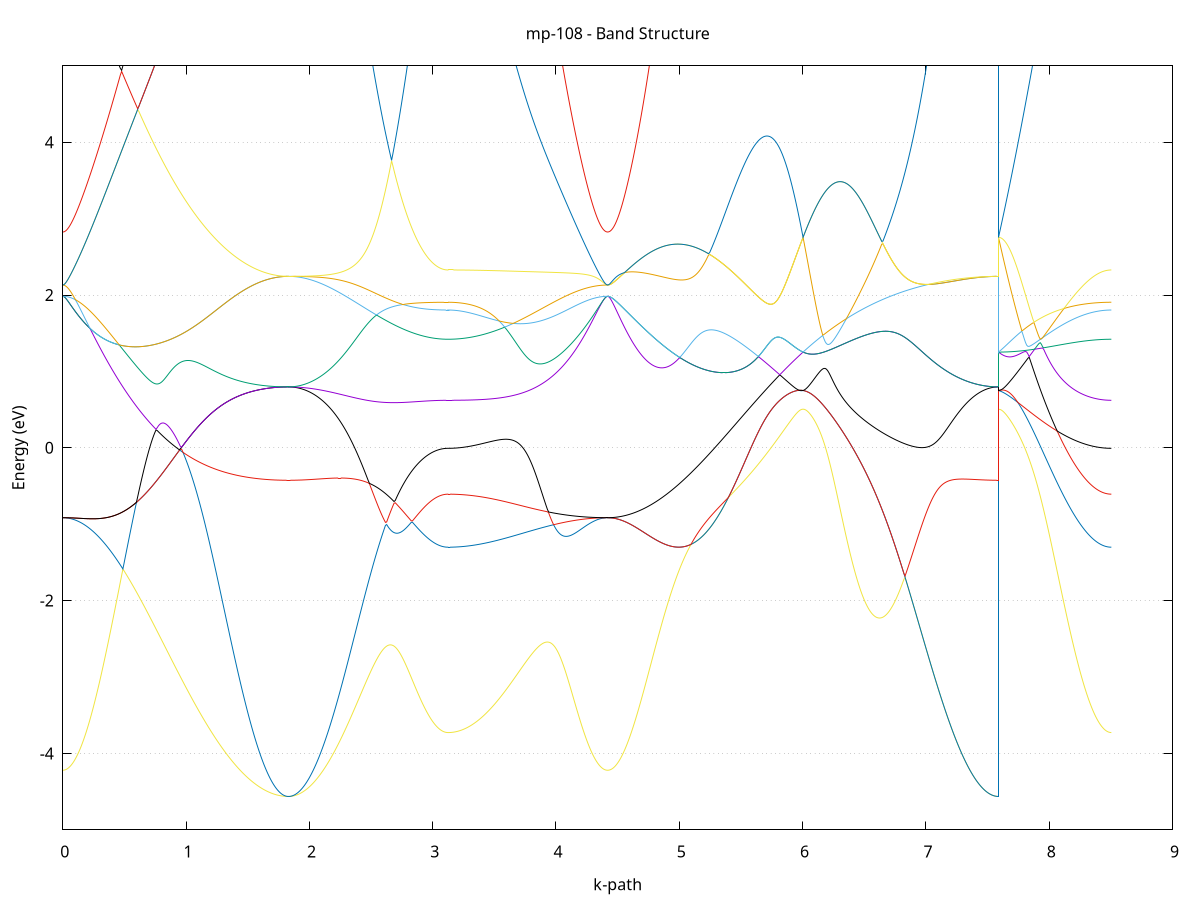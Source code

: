 set title 'mp-108 - Band Structure'
set xlabel 'k-path'
set ylabel 'Energy (eV)'
set grid y
set yrange [-5:5]
set terminal png size 800,600
set output 'mp-108_bands_gnuplot.png'
plot '-' using 1:2 with lines notitle, '-' using 1:2 with lines notitle, '-' using 1:2 with lines notitle, '-' using 1:2 with lines notitle, '-' using 1:2 with lines notitle, '-' using 1:2 with lines notitle, '-' using 1:2 with lines notitle, '-' using 1:2 with lines notitle, '-' using 1:2 with lines notitle, '-' using 1:2 with lines notitle, '-' using 1:2 with lines notitle, '-' using 1:2 with lines notitle, '-' using 1:2 with lines notitle, '-' using 1:2 with lines notitle, '-' using 1:2 with lines notitle, '-' using 1:2 with lines notitle
0.000000 -43.578931
0.009947 -43.578831
0.019895 -43.578531
0.029842 -43.577931
0.039789 -43.577131
0.049736 -43.576131
0.059684 -43.574831
0.069631 -43.573331
0.079578 -43.571631
0.089526 -43.569631
0.099473 -43.567431
0.109420 -43.565031
0.119367 -43.562431
0.129315 -43.559531
0.139262 -43.556431
0.149209 -43.553131
0.159157 -43.549631
0.169104 -43.545831
0.179051 -43.541931
0.188998 -43.537731
0.198946 -43.533331
0.208893 -43.528631
0.218840 -43.523831
0.228787 -43.518731
0.238735 -43.513531
0.248682 -43.508031
0.258629 -43.502331
0.268577 -43.496431
0.278524 -43.490331
0.288471 -43.484031
0.298418 -43.477531
0.308366 -43.470931
0.318313 -43.464031
0.328260 -43.456931
0.338208 -43.449631
0.348155 -43.442131
0.358102 -43.434531
0.368049 -43.426731
0.377997 -43.418731
0.387944 -43.410531
0.397891 -43.402131
0.407839 -43.393631
0.417786 -43.384931
0.427733 -43.376031
0.437680 -43.366931
0.447628 -43.357731
0.457575 -43.348431
0.467522 -43.338931
0.477470 -43.329231
0.487417 -43.319431
0.497364 -43.309431
0.507311 -43.299331
0.517259 -43.289131
0.527206 -43.278731
0.537153 -43.268231
0.547101 -43.257631
0.557048 -43.246831
0.566995 -43.236031
0.576942 -43.225031
0.586890 -43.213931
0.596837 -43.202631
0.606784 -43.191331
0.616731 -43.179931
0.626679 -43.168431
0.636626 -43.156731
0.646573 -43.145031
0.656521 -43.133231
0.666468 -43.121331
0.676415 -43.109431
0.686362 -43.097431
0.696310 -43.085231
0.706257 -43.073131
0.716204 -43.060831
0.726152 -43.048531
0.736099 -43.036231
0.746046 -43.023831
0.755993 -43.011431
0.765941 -42.998931
0.775888 -42.986331
0.785835 -42.973831
0.795783 -42.961231
0.805730 -42.948631
0.815677 -42.935931
0.825624 -42.923331
0.835572 -42.910631
0.845519 -42.897931
0.855466 -42.885331
0.865414 -42.872631
0.875361 -42.859931
0.885308 -42.847231
0.895255 -42.834631
0.905203 -42.821931
0.915150 -42.809331
0.925097 -42.796731
0.935045 -42.784131
0.944992 -42.771631
0.954939 -42.759031
0.964886 -42.746631
0.974834 -42.734131
0.984781 -42.721831
0.994728 -42.709431
1.004675 -42.697131
1.014623 -42.684931
1.024570 -42.672731
1.034517 -42.660631
1.044465 -42.648631
1.054412 -42.636731
1.064359 -42.624831
1.074306 -42.613031
1.084254 -42.601231
1.094201 -42.589631
1.104148 -42.578131
1.114096 -42.566631
1.124043 -42.555231
1.133990 -42.544031
1.143937 -42.532831
1.153885 -42.521831
1.163832 -42.510831
1.173779 -42.500031
1.183727 -42.489231
1.193674 -42.478631
1.203621 -42.468131
1.213568 -42.457731
1.223516 -42.447531
1.233463 -42.437431
1.243410 -42.427431
1.253358 -42.417531
1.263305 -42.407831
1.273252 -42.398231
1.283199 -42.388731
1.293147 -42.379431
1.303094 -42.370231
1.313041 -42.361131
1.322989 -42.352231
1.332936 -42.343531
1.342883 -42.334931
1.352830 -42.326531
1.362778 -42.318231
1.372725 -42.310031
1.382672 -42.302031
1.392619 -42.294231
1.402567 -42.286531
1.412514 -42.279031
1.422461 -42.271731
1.432409 -42.264531
1.442356 -42.257531
1.452303 -42.250631
1.462250 -42.243931
1.472198 -42.237431
1.482145 -42.231031
1.492092 -42.224931
1.502040 -42.218831
1.511987 -42.213031
1.521934 -42.207331
1.531881 -42.201831
1.541829 -42.196531
1.551776 -42.191331
1.561723 -42.186431
1.571671 -42.181631
1.581618 -42.176931
1.591565 -42.172531
1.601512 -42.168231
1.611460 -42.164131
1.621407 -42.160231
1.631354 -42.156531
1.641302 -42.152931
1.651249 -42.149631
1.661196 -42.146431
1.671143 -42.143431
1.681091 -42.140531
1.691038 -42.137931
1.700985 -42.135431
1.710933 -42.133131
1.720880 -42.131031
1.730827 -42.129131
1.740774 -42.127431
1.750722 -42.125831
1.760669 -42.124431
1.770616 -42.123231
1.780563 -42.122231
1.790511 -42.121431
1.800458 -42.120831
1.810405 -42.120331
1.820353 -42.120031
1.830300 -42.119931
1.830300 -42.119931
1.840255 -42.120031
1.850211 -42.120331
1.860166 -42.120831
1.870122 -42.121431
1.880078 -42.122231
1.890033 -42.123231
1.899989 -42.124431
1.909944 -42.125831
1.919900 -42.127331
1.929855 -42.129131
1.939811 -42.131031
1.949766 -42.133131
1.959722 -42.135331
1.969677 -42.137731
1.979633 -42.140331
1.989588 -42.143131
1.999544 -42.146031
2.009499 -42.149131
2.019455 -42.152431
2.029410 -42.155831
2.039366 -42.159431
2.049321 -42.163231
2.059277 -42.167131
2.069232 -42.171131
2.079188 -42.175331
2.089143 -42.179631
2.099099 -42.184131
2.109054 -42.188731
2.119010 -42.193531
2.128965 -42.198431
2.138921 -42.203431
2.148877 -42.208631
2.158832 -42.213931
2.168788 -42.219231
2.178743 -42.224831
2.188699 -42.230431
2.198654 -42.236131
2.208610 -42.242031
2.218565 -42.247931
2.228521 -42.253931
2.238476 -42.260131
2.248432 -42.266331
2.258387 -42.272631
2.268343 -42.279031
2.278298 -42.285531
2.288254 -42.292031
2.298209 -42.298631
2.308165 -42.305331
2.318120 -42.312031
2.328076 -42.318831
2.338031 -42.325731
2.347987 -42.332631
2.357942 -42.339531
2.367898 -42.346531
2.377853 -42.353531
2.387809 -42.360631
2.397764 -42.367731
2.407720 -42.374831
2.417676 -42.381931
2.427631 -42.389031
2.437587 -42.396231
2.447542 -42.403331
2.457498 -42.410531
2.467453 -42.417631
2.477409 -42.424831
2.487364 -42.431931
2.497320 -42.439031
2.507275 -42.446131
2.517231 -42.453231
2.527186 -42.460331
2.537142 -42.467331
2.547097 -42.474331
2.557053 -42.481331
2.567008 -42.488231
2.576964 -42.495031
2.586919 -42.501831
2.596875 -42.508631
2.606830 -42.515331
2.616786 -42.521931
2.626741 -42.528531
2.636697 -42.535031
2.646652 -42.541531
2.656608 -42.547831
2.666564 -42.554131
2.676519 -42.560331
2.686475 -42.566431
2.696430 -42.572431
2.706386 -42.578431
2.716341 -42.584231
2.726297 -42.589931
2.736252 -42.595631
2.746208 -42.601131
2.756163 -42.606531
2.766119 -42.611931
2.776074 -42.617131
2.786030 -42.622231
2.795985 -42.627131
2.805941 -42.632031
2.815896 -42.636731
2.825852 -42.641331
2.835807 -42.645831
2.845763 -42.650131
2.855718 -42.654331
2.865674 -42.658431
2.875629 -42.662331
2.885585 -42.666131
2.895540 -42.669831
2.905496 -42.673331
2.915451 -42.676731
2.925407 -42.679931
2.935363 -42.683031
2.945318 -42.685931
2.955274 -42.688731
2.965229 -42.691431
2.975185 -42.693831
2.985140 -42.696231
2.995096 -42.698331
3.005051 -42.700331
3.015007 -42.702231
3.024962 -42.703931
3.034918 -42.705431
3.044873 -42.706831
3.054829 -42.708031
3.064784 -42.709131
3.074740 -42.710031
3.084695 -42.710731
3.094651 -42.711331
3.104606 -42.711731
3.114562 -42.711931
3.124517 -42.712031
3.124517 -42.712031
3.134473 -42.712131
3.144428 -42.712631
3.154384 -42.713331
3.164339 -42.714231
3.174295 -42.715531
3.184250 -42.717031
3.194206 -42.718831
3.204162 -42.720931
3.214117 -42.723231
3.224073 -42.725831
3.234028 -42.728731
3.243984 -42.731931
3.253939 -42.735331
3.263895 -42.738931
3.273850 -42.742931
3.283806 -42.747131
3.293761 -42.751531
3.303717 -42.756231
3.313672 -42.761131
3.323628 -42.766331
3.333583 -42.771731
3.343539 -42.777331
3.353494 -42.783231
3.363450 -42.789331
3.373405 -42.795631
3.383361 -42.802131
3.393316 -42.808931
3.403272 -42.815831
3.413227 -42.823031
3.423183 -42.830331
3.433138 -42.837931
3.443094 -42.845631
3.453050 -42.853531
3.463005 -42.861631
3.472961 -42.869831
3.482916 -42.878231
3.492872 -42.886831
3.502827 -42.895531
3.512783 -42.904431
3.522738 -42.913431
3.532694 -42.922531
3.542649 -42.931831
3.552605 -42.941231
3.562560 -42.950731
3.572516 -42.960331
3.582471 -42.970031
3.592427 -42.979831
3.602382 -42.989731
3.612338 -42.999731
3.622293 -43.009731
3.632249 -43.019931
3.642204 -43.030131
3.652160 -43.040331
3.662115 -43.050631
3.672071 -43.060931
3.682026 -43.071331
3.691982 -43.081731
3.701937 -43.092231
3.711893 -43.102731
3.721849 -43.113131
3.731804 -43.123631
3.741760 -43.134131
3.751715 -43.144631
3.761671 -43.155031
3.771626 -43.165531
3.781582 -43.175931
3.791537 -43.186331
3.801493 -43.196731
3.811448 -43.207031
3.821404 -43.217331
3.831359 -43.227531
3.841315 -43.237731
3.851270 -43.247831
3.861226 -43.257831
3.871181 -43.267831
3.881137 -43.277631
3.891092 -43.287431
3.901048 -43.297131
3.911003 -43.306731
3.920959 -43.316231
3.930914 -43.325631
3.940870 -43.334931
3.950825 -43.344131
3.960781 -43.353231
3.970737 -43.362131
3.980692 -43.370931
3.990648 -43.379631
4.000603 -43.388131
4.010559 -43.396531
4.020514 -43.404731
4.030470 -43.412831
4.040425 -43.420831
4.050381 -43.428631
4.060336 -43.436231
4.070292 -43.443631
4.080247 -43.450931
4.090203 -43.458031
4.100158 -43.465031
4.110114 -43.471731
4.120069 -43.478331
4.130025 -43.484731
4.139980 -43.490931
4.149936 -43.496931
4.159891 -43.502731
4.169847 -43.508331
4.179802 -43.513731
4.189758 -43.518931
4.199713 -43.524031
4.209669 -43.528831
4.219624 -43.533431
4.229580 -43.537731
4.239536 -43.541931
4.249491 -43.545931
4.259447 -43.549631
4.269402 -43.553131
4.279358 -43.556431
4.289313 -43.559531
4.299269 -43.562431
4.309224 -43.565031
4.319180 -43.567431
4.329135 -43.569631
4.339091 -43.571631
4.349046 -43.573331
4.359002 -43.574831
4.368957 -43.576131
4.378913 -43.577131
4.388868 -43.577931
4.398824 -43.578531
4.408779 -43.578831
4.418735 -43.578931
4.418735 -43.578931
4.428704 -43.578831
4.438673 -43.578531
4.448642 -43.577931
4.458611 -43.577131
4.468580 -43.576131
4.478549 -43.574831
4.488519 -43.573331
4.498488 -43.571531
4.508457 -43.569631
4.518426 -43.567431
4.528395 -43.565031
4.538364 -43.562331
4.548333 -43.559531
4.558302 -43.556431
4.568271 -43.553131
4.578240 -43.549631
4.588209 -43.545831
4.598179 -43.541931
4.608148 -43.537731
4.618117 -43.533331
4.628086 -43.528731
4.638055 -43.523931
4.648024 -43.518931
4.657993 -43.513731
4.667962 -43.508331
4.677931 -43.502731
4.687900 -43.496931
4.697870 -43.490931
4.707839 -43.484731
4.717808 -43.478331
4.727777 -43.471731
4.737746 -43.465031
4.747715 -43.458131
4.757684 -43.451031
4.767653 -43.443831
4.777622 -43.436431
4.787591 -43.428831
4.797561 -43.421031
4.807530 -43.413231
4.817499 -43.405131
4.827468 -43.396931
4.837437 -43.388631
4.847406 -43.380131
4.857375 -43.371531
4.867344 -43.362831
4.877313 -43.354031
4.887282 -43.345031
4.897251 -43.335931
4.907221 -43.326731
4.917190 -43.317431
4.927159 -43.308031
4.937128 -43.298531
4.947097 -43.288931
4.957066 -43.279331
4.967035 -43.269531
4.977004 -43.259731
4.986973 -43.249831
4.996942 -43.239831
5.006912 -43.229831
5.016881 -43.219731
5.026850 -43.209631
5.036819 -43.199431
5.046788 -43.189231
5.056757 -43.179031
5.066726 -43.168731
5.076695 -43.158431
5.086664 -43.148131
5.096633 -43.137831
5.106602 -43.127531
5.116572 -43.117231
5.126541 -43.106831
5.136510 -43.096531
5.146479 -43.086231
5.156448 -43.076031
5.166417 -43.065731
5.176386 -43.055531
5.186355 -43.045431
5.196324 -43.035231
5.206293 -43.025131
5.216262 -43.015131
5.226232 -43.005131
5.236201 -42.995231
5.246170 -42.985431
5.256139 -42.975631
5.266108 -42.965931
5.276077 -42.956331
5.286046 -42.946831
5.296015 -42.937431
5.305984 -42.928131
5.315953 -42.918831
5.325923 -42.909731
5.335892 -42.900731
5.345861 -42.891831
5.355830 -42.883031
5.365799 -42.874431
5.375768 -42.865831
5.385737 -42.857431
5.395706 -42.849131
5.405675 -42.841031
5.415644 -42.833031
5.425614 -42.825131
5.435583 -42.817431
5.445552 -42.809831
5.455521 -42.802431
5.465490 -42.795231
5.475459 -42.788031
5.485428 -42.781131
5.495397 -42.774331
5.505366 -42.767631
5.515335 -42.761231
5.525304 -42.754831
5.535274 -42.748731
5.545243 -42.742731
5.555212 -42.736931
5.565181 -42.731231
5.575150 -42.725731
5.585119 -42.720431
5.595088 -42.715331
5.605057 -42.710331
5.615026 -42.705531
5.624995 -42.700831
5.634965 -42.696331
5.644934 -42.692031
5.654903 -42.687831
5.664872 -42.683831
5.674841 -42.680031
5.684810 -42.676331
5.694779 -42.672831
5.704748 -42.669531
5.714717 -42.666331
5.724686 -42.663231
5.734655 -42.660431
5.744625 -42.657631
5.754594 -42.655031
5.764563 -42.652631
5.774532 -42.650331
5.784501 -42.648131
5.794470 -42.646131
5.804439 -42.644231
5.814408 -42.642431
5.824377 -42.640831
5.834346 -42.639231
5.844316 -42.637831
5.854285 -42.636631
5.864254 -42.635431
5.874223 -42.634331
5.884192 -42.633431
5.894161 -42.632531
5.904130 -42.631731
5.914099 -42.631131
5.924068 -42.630531
5.934037 -42.630031
5.944007 -42.629631
5.953976 -42.629231
5.963945 -42.629031
5.973914 -42.628831
5.983883 -42.628631
5.993852 -42.628631
6.003821 -42.628531
6.003821 -42.628531
6.013790 -42.628631
6.023759 -42.628631
6.033728 -42.628731
6.043697 -42.628931
6.053667 -42.629131
6.063636 -42.629331
6.073605 -42.629531
6.083574 -42.629731
6.093543 -42.630031
6.103512 -42.630331
6.113481 -42.630531
6.123450 -42.630831
6.133419 -42.631131
6.143388 -42.631431
6.153358 -42.631631
6.163327 -42.631831
6.173296 -42.632131
6.183265 -42.632331
6.193234 -42.632431
6.203203 -42.632631
6.213172 -42.632731
6.223141 -42.632731
6.233110 -42.632731
6.243079 -42.632731
6.253048 -42.632631
6.263018 -42.632531
6.272987 -42.632331
6.282956 -42.632031
6.292925 -42.631731
6.302894 -42.631331
6.312863 -42.630931
6.322832 -42.630431
6.332801 -42.629831
6.342770 -42.629131
6.352739 -42.628331
6.362709 -42.627531
6.372678 -42.626531
6.382647 -42.625531
6.392616 -42.624431
6.402585 -42.623231
6.412554 -42.621931
6.422523 -42.620531
6.432492 -42.619031
6.442461 -42.617431
6.452430 -42.615731
6.462399 -42.614031
6.472369 -42.612031
6.482338 -42.610031
6.492307 -42.607931
6.502276 -42.605731
6.512245 -42.603431
6.522214 -42.600931
6.532183 -42.598431
6.542152 -42.595731
6.552121 -42.593031
6.562090 -42.590131
6.572060 -42.587131
6.582029 -42.584031
6.591998 -42.580831
6.601967 -42.577431
6.611936 -42.574031
6.621905 -42.570431
6.631874 -42.566831
6.641843 -42.563031
6.651812 -42.559131
6.661781 -42.555131
6.671751 -42.551131
6.681720 -42.546931
6.691689 -42.542531
6.701658 -42.538131
6.711627 -42.533631
6.721596 -42.529031
6.731565 -42.524331
6.741534 -42.519531
6.751503 -42.514631
6.761472 -42.509631
6.771441 -42.504531
6.781411 -42.499331
6.791380 -42.494131
6.801349 -42.488731
6.811318 -42.483331
6.821287 -42.477831
6.831256 -42.472231
6.841225 -42.466631
6.851194 -42.460931
6.861163 -42.455131
6.871132 -42.449231
6.881102 -42.443331
6.891071 -42.437331
6.901040 -42.431331
6.911009 -42.425231
6.920978 -42.419131
6.930947 -42.412931
6.940916 -42.406731
6.950885 -42.400531
6.960854 -42.394231
6.970823 -42.387931
6.980792 -42.381631
6.990762 -42.375231
7.000731 -42.368931
7.010700 -42.362531
7.020669 -42.356131
7.030638 -42.349731
7.040607 -42.343431
7.050576 -42.337031
7.060545 -42.330631
7.070514 -42.324331
7.080483 -42.317931
7.090453 -42.311631
7.100422 -42.305431
7.110391 -42.299131
7.120360 -42.292931
7.130329 -42.286731
7.140298 -42.280631
7.150267 -42.274531
7.160236 -42.268531
7.170205 -42.262631
7.180174 -42.256731
7.190143 -42.250931
7.200113 -42.245131
7.210082 -42.239431
7.220051 -42.233931
7.230020 -42.228431
7.239989 -42.223031
7.249958 -42.217631
7.259927 -42.212431
7.269896 -42.207331
7.279865 -42.202331
7.289834 -42.197531
7.299804 -42.192731
7.309773 -42.188031
7.319742 -42.183531
7.329711 -42.179131
7.339680 -42.174931
7.349649 -42.170831
7.359618 -42.166831
7.369587 -42.162931
7.379556 -42.159231
7.389525 -42.155731
7.399494 -42.152331
7.409464 -42.149131
7.419433 -42.146031
7.429402 -42.143131
7.439371 -42.140331
7.449340 -42.137731
7.459309 -42.135331
7.469278 -42.133131
7.479247 -42.131031
7.489216 -42.129131
7.499185 -42.127431
7.509155 -42.125831
7.519124 -42.124431
7.529093 -42.123231
7.539062 -42.122231
7.549031 -42.121431
7.559000 -42.120831
7.568969 -42.120331
7.578938 -42.120031
7.588907 -42.119931
7.588907 -42.628531
7.598855 -42.628631
7.608802 -42.628631
7.618749 -42.628831
7.628696 -42.628931
7.638644 -42.629131
7.648591 -42.629431
7.658538 -42.629731
7.668486 -42.630131
7.678433 -42.630531
7.688380 -42.631031
7.698327 -42.631531
7.708275 -42.632031
7.718222 -42.632631
7.728169 -42.633331
7.738117 -42.634031
7.748064 -42.634731
7.758011 -42.635431
7.767958 -42.636331
7.777906 -42.637131
7.787853 -42.638031
7.797800 -42.638931
7.807748 -42.639931
7.817695 -42.640931
7.827642 -42.641931
7.837589 -42.643031
7.847537 -42.644131
7.857484 -42.645231
7.867431 -42.646431
7.877378 -42.647631
7.887326 -42.648831
7.897273 -42.650031
7.907220 -42.651331
7.917168 -42.652631
7.927115 -42.653931
7.937062 -42.655231
7.947009 -42.656531
7.956957 -42.657931
7.966904 -42.659331
7.976851 -42.660631
7.986799 -42.662031
7.996746 -42.663431
8.006693 -42.664831
8.016640 -42.666331
8.026588 -42.667731
8.036535 -42.669131
8.046482 -42.670531
8.056430 -42.672031
8.066377 -42.673431
8.076324 -42.674831
8.086271 -42.676231
8.096219 -42.677631
8.106166 -42.679031
8.116113 -42.680431
8.126061 -42.681831
8.136008 -42.683131
8.145955 -42.684531
8.155902 -42.685831
8.165850 -42.687131
8.175797 -42.688431
8.185744 -42.689731
8.195692 -42.690931
8.205639 -42.692131
8.215586 -42.693331
8.225533 -42.694531
8.235481 -42.695731
8.245428 -42.696831
8.255375 -42.697831
8.265322 -42.698931
8.275270 -42.699931
8.285217 -42.700931
8.295164 -42.701831
8.305112 -42.702731
8.315059 -42.703631
8.325006 -42.704531
8.334953 -42.705231
8.344901 -42.706031
8.354848 -42.706731
8.364795 -42.707431
8.374743 -42.708031
8.384690 -42.708631
8.394637 -42.709131
8.404584 -42.709631
8.414532 -42.710131
8.424479 -42.710531
8.434426 -42.710831
8.444374 -42.711131
8.454321 -42.711431
8.464268 -42.711631
8.474215 -42.711831
8.484163 -42.711931
8.494110 -42.712031
8.504057 -42.712031
e
0.000000 -15.928331
0.009947 -15.929231
0.019895 -15.932131
0.029842 -15.936931
0.039789 -15.943531
0.049736 -15.952131
0.059684 -15.962431
0.069631 -15.974731
0.079578 -15.988731
0.089526 -16.004631
0.099473 -16.022231
0.109420 -16.041531
0.119367 -16.062531
0.129315 -16.085231
0.139262 -16.109431
0.149209 -16.135331
0.159157 -16.162631
0.169104 -16.191431
0.179051 -16.221731
0.188998 -16.253331
0.198946 -16.286231
0.208893 -16.320431
0.218840 -16.355931
0.228787 -16.392431
0.238735 -16.430131
0.248682 -16.468931
0.258629 -16.508631
0.268577 -16.549331
0.278524 -16.590931
0.288471 -16.633431
0.298418 -16.676631
0.308366 -16.720531
0.318313 -16.765231
0.328260 -16.810531
0.338208 -16.856331
0.348155 -16.902731
0.358102 -16.949631
0.368049 -16.997031
0.377997 -17.044731
0.387944 -17.092831
0.397891 -17.141231
0.407839 -17.189931
0.417786 -17.238831
0.427733 -17.287831
0.437680 -17.337131
0.447628 -17.386431
0.457575 -17.435831
0.467522 -17.485231
0.477470 -17.534631
0.487417 -17.584031
0.497364 -17.633431
0.507311 -17.682631
0.517259 -17.731731
0.527206 -17.780631
0.537153 -17.829431
0.547101 -17.877931
0.557048 -17.926231
0.566995 -17.974231
0.576942 -18.021931
0.586890 -18.069331
0.596837 -18.116331
0.606784 -18.163031
0.616731 -18.209331
0.626679 -18.255231
0.636626 -18.300731
0.646573 -18.345731
0.656521 -18.390231
0.666468 -18.434231
0.676415 -18.477831
0.686362 -18.520831
0.696310 -18.563331
0.706257 -18.605331
0.716204 -18.646631
0.726152 -18.687431
0.736099 -18.727631
0.746046 -18.767231
0.755993 -18.806231
0.765941 -18.844631
0.775888 -18.882331
0.785835 -18.919431
0.795783 -18.955831
0.805730 -18.991531
0.815677 -19.026631
0.825624 -19.060931
0.835572 -19.094631
0.845519 -19.127631
0.855466 -19.159931
0.865414 -19.191431
0.875361 -19.222331
0.885308 -19.252431
0.895255 -19.281831
0.905203 -19.310531
0.915150 -19.338431
0.925097 -19.365631
0.935045 -19.392031
0.944992 -19.417731
0.954939 -19.442731
0.964886 -19.466931
0.974834 -19.490431
0.984781 -19.513131
0.994728 -19.535131
1.004675 -19.556331
1.014623 -19.576831
1.024570 -19.596531
1.034517 -19.615531
1.044465 -19.633831
1.054412 -19.651331
1.064359 -19.668131
1.074306 -19.684231
1.084254 -19.699631
1.094201 -19.714231
1.104148 -19.728131
1.114096 -19.741431
1.124043 -19.753931
1.133990 -19.765731
1.143937 -19.776931
1.153885 -19.787431
1.163832 -19.797231
1.173779 -19.806331
1.183727 -19.814831
1.193674 -19.822731
1.203621 -19.829931
1.213568 -19.836531
1.223516 -19.842531
1.233463 -19.847931
1.243410 -19.852831
1.253358 -19.857031
1.263305 -19.860731
1.273252 -19.863931
1.283199 -19.866531
1.293147 -19.868631
1.303094 -19.870231
1.313041 -19.871331
1.322989 -19.871931
1.332936 -19.872131
1.342883 -19.871831
1.352830 -19.871231
1.362778 -19.870131
1.372725 -19.868631
1.382672 -19.866731
1.392619 -19.864531
1.402567 -19.862031
1.412514 -19.859131
1.422461 -19.855931
1.432409 -19.852531
1.442356 -19.848831
1.452303 -19.844931
1.462250 -19.840731
1.472198 -19.836331
1.482145 -19.831831
1.492092 -19.827131
1.502040 -19.822231
1.511987 -19.817231
1.521934 -19.812231
1.531881 -19.807031
1.541829 -19.801831
1.551776 -19.796531
1.561723 -19.791231
1.571671 -19.785931
1.581618 -19.780631
1.591565 -19.775431
1.601512 -19.770231
1.611460 -19.765131
1.621407 -19.760031
1.631354 -19.755131
1.641302 -19.750331
1.651249 -19.745631
1.661196 -19.741131
1.671143 -19.736831
1.681091 -19.732631
1.691038 -19.728631
1.700985 -19.724931
1.710933 -19.721431
1.720880 -19.718131
1.730827 -19.715131
1.740774 -19.712331
1.750722 -19.709831
1.760669 -19.707531
1.770616 -19.705631
1.780563 -19.703931
1.790511 -19.702531
1.800458 -19.701431
1.810405 -19.700731
1.820353 -19.700231
1.830300 -19.700131
1.830300 -19.700131
1.840255 -19.700431
1.850211 -19.701431
1.860166 -19.703131
1.870122 -19.705431
1.880078 -19.708431
1.890033 -19.712031
1.899989 -19.716331
1.909944 -19.721331
1.919900 -19.726931
1.929855 -19.733131
1.939811 -19.740031
1.949766 -19.747531
1.959722 -19.755631
1.969677 -19.764331
1.979633 -19.773631
1.989588 -19.783531
1.999544 -19.794031
2.009499 -19.805131
2.019455 -19.816731
2.029410 -19.828831
2.039366 -19.841531
2.049321 -19.854731
2.059277 -19.868431
2.069232 -19.882731
2.079188 -19.897331
2.089143 -19.912531
2.099099 -19.928131
2.109054 -19.944231
2.119010 -19.960731
2.128965 -19.977631
2.138921 -19.994931
2.148877 -20.012531
2.158832 -20.030631
2.168788 -20.048931
2.178743 -20.067731
2.188699 -20.086731
2.198654 -20.106031
2.208610 -20.125731
2.218565 -20.145631
2.228521 -20.165731
2.238476 -20.186131
2.248432 -20.206831
2.258387 -20.227631
2.268343 -20.248631
2.278298 -20.269831
2.288254 -20.291231
2.298209 -20.312731
2.308165 -20.334431
2.318120 -20.356231
2.328076 -20.378031
2.338031 -20.400031
2.347987 -20.422031
2.357942 -20.444131
2.367898 -20.466331
2.377853 -20.488531
2.387809 -20.510731
2.397764 -20.532931
2.407720 -20.555131
2.417676 -20.577331
2.427631 -20.599431
2.437587 -20.621531
2.447542 -20.643631
2.457498 -20.665631
2.467453 -20.687431
2.477409 -20.709231
2.487364 -20.730931
2.497320 -20.752531
2.507275 -20.774031
2.517231 -20.795331
2.527186 -20.816431
2.537142 -20.837431
2.547097 -20.858331
2.557053 -20.878931
2.567008 -20.899431
2.576964 -20.919631
2.586919 -20.939731
2.596875 -20.959531
2.606830 -20.979131
2.616786 -20.998531
2.626741 -21.017631
2.636697 -21.036531
2.646652 -21.055131
2.656608 -21.073531
2.666564 -21.091531
2.676519 -21.109331
2.686475 -21.126831
2.696430 -21.144031
2.706386 -21.160931
2.716341 -21.177531
2.726297 -21.193831
2.736252 -21.209731
2.746208 -21.225331
2.756163 -21.240631
2.766119 -21.255531
2.776074 -21.270131
2.786030 -21.284331
2.795985 -21.298231
2.805941 -21.311731
2.815896 -21.324931
2.825852 -21.337731
2.835807 -21.350131
2.845763 -21.362131
2.855718 -21.373731
2.865674 -21.385031
2.875629 -21.395831
2.885585 -21.406331
2.895540 -21.416331
2.905496 -21.426031
2.915451 -21.435231
2.925407 -21.444031
2.935363 -21.452531
2.945318 -21.460531
2.955274 -21.468131
2.965229 -21.475231
2.975185 -21.482031
2.985140 -21.488331
2.995096 -21.494231
3.005051 -21.499631
3.015007 -21.504731
3.024962 -21.509331
3.034918 -21.513431
3.044873 -21.517231
3.054829 -21.520531
3.064784 -21.523331
3.074740 -21.525731
3.084695 -21.527731
3.094651 -21.529331
3.104606 -21.530431
3.114562 -21.531031
3.124517 -21.531331
3.124517 -21.531331
3.134473 -21.530631
3.144428 -21.528831
3.154384 -21.525731
3.164339 -21.521331
3.174295 -21.515731
3.184250 -21.508931
3.194206 -21.500831
3.204162 -21.491531
3.214117 -21.480931
3.224073 -21.469131
3.234028 -21.456131
3.243984 -21.441931
3.253939 -21.426531
3.263895 -21.409831
3.273850 -21.392031
3.283806 -21.372931
3.293761 -21.352631
3.303717 -21.331231
3.313672 -21.308531
3.323628 -21.284731
3.333583 -21.259731
3.343539 -21.233631
3.353494 -21.206331
3.363450 -21.177931
3.373405 -21.148331
3.383361 -21.117631
3.393316 -21.085831
3.403272 -21.052831
3.413227 -21.018831
3.423183 -20.983731
3.433138 -20.947531
3.443094 -20.910231
3.453050 -20.871931
3.463005 -20.832631
3.472961 -20.792231
3.482916 -20.750831
3.492872 -20.708431
3.502827 -20.665031
3.512783 -20.620631
3.522738 -20.575331
3.532694 -20.529031
3.542649 -20.481831
3.552605 -20.433731
3.562560 -20.384631
3.572516 -20.334731
3.582471 -20.283931
3.592427 -20.232331
3.602382 -20.179831
3.612338 -20.126531
3.622293 -20.072431
3.632249 -20.017631
3.642204 -19.961931
3.652160 -19.905531
3.662115 -19.848431
3.672071 -19.790631
3.682026 -19.732131
3.691982 -19.672931
3.701937 -19.613131
3.711893 -19.552731
3.721849 -19.491731
3.731804 -19.430131
3.741760 -19.367931
3.751715 -19.305231
3.761671 -19.242131
3.771626 -19.178431
3.781582 -19.114331
3.791537 -19.049831
3.801493 -18.984831
3.811448 -18.919631
3.821404 -18.853931
3.831359 -18.788031
3.841315 -18.721731
3.851270 -18.655331
3.861226 -18.588631
3.871181 -18.521731
3.881137 -18.454731
3.891092 -18.387531
3.901048 -18.320331
3.911003 -18.253031
3.920959 -18.185731
3.930914 -18.118531
3.940870 -18.051331
3.950825 -17.984331
3.960781 -17.917331
3.970737 -17.850631
3.980692 -17.784131
3.990648 -17.717931
4.000603 -17.652031
4.010559 -17.586631
4.020514 -17.521531
4.030470 -17.456931
4.040425 -17.392831
4.050381 -17.329331
4.060336 -17.266431
4.070292 -17.204331
4.080247 -17.142831
4.090203 -17.082231
4.100158 -17.022431
4.110114 -16.963531
4.120069 -16.905631
4.130025 -16.848831
4.139980 -16.793031
4.149936 -16.738431
4.159891 -16.685131
4.169847 -16.633031
4.179802 -16.582331
4.189758 -16.533031
4.199713 -16.485231
4.209669 -16.438931
4.219624 -16.394231
4.229580 -16.351331
4.239536 -16.310031
4.249491 -16.270631
4.259447 -16.233131
4.269402 -16.197531
4.279358 -16.163931
4.289313 -16.132331
4.299269 -16.102831
4.309224 -16.075531
4.319180 -16.050331
4.329135 -16.027431
4.339091 -16.006831
4.349046 -15.988631
4.359002 -15.972731
4.368957 -15.959231
4.378913 -15.948131
4.388868 -15.939431
4.398824 -15.933231
4.408779 -15.929531
4.418735 -15.928331
4.418735 -15.928331
4.428704 -15.929631
4.438673 -15.933631
4.448642 -15.940331
4.458611 -15.949631
4.468580 -15.961631
4.478549 -15.976131
4.488519 -15.993331
4.498488 -16.012931
4.508457 -16.035031
4.518426 -16.059631
4.528395 -16.086531
4.538364 -16.115831
4.548333 -16.147331
4.558302 -16.181031
4.568271 -16.216831
4.578240 -16.254731
4.588209 -16.294631
4.598179 -16.336431
4.608148 -16.380031
4.618117 -16.425331
4.628086 -16.472331
4.638055 -16.521031
4.648024 -16.571131
4.657993 -16.622631
4.667962 -16.675531
4.677931 -16.729731
4.687900 -16.785131
4.697870 -16.841631
4.707839 -16.899131
4.717808 -16.957631
4.727777 -17.017031
4.737746 -17.077231
4.747715 -17.138131
4.757684 -17.199731
4.767653 -17.261931
4.777622 -17.324731
4.787591 -17.388031
4.797561 -17.451631
4.807530 -17.515631
4.817499 -17.579931
4.827468 -17.644431
4.837437 -17.709131
4.847406 -17.773931
4.857375 -17.838831
4.867344 -17.903731
4.877313 -17.968531
4.887282 -18.033331
4.897251 -18.097931
4.907221 -18.162331
4.917190 -18.226631
4.927159 -18.290531
4.937128 -18.354131
4.947097 -18.417431
4.957066 -18.480331
4.967035 -18.542731
4.977004 -18.604731
4.986973 -18.666231
4.996942 -18.727131
5.006912 -18.787531
5.016881 -18.847231
5.026850 -18.906331
5.036819 -18.964831
5.046788 -19.022531
5.056757 -19.079531
5.066726 -19.135831
5.076695 -19.191331
5.086664 -19.245931
5.096633 -19.299831
5.106602 -19.352731
5.116572 -19.404831
5.126541 -19.456031
5.136510 -19.506331
5.146479 -19.555631
5.156448 -19.603931
5.166417 -19.651231
5.176386 -19.697631
5.186355 -19.742931
5.196324 -19.787131
5.206293 -19.830331
5.216262 -19.872431
5.226232 -19.913431
5.236201 -19.953331
5.246170 -19.992131
5.256139 -20.029731
5.266108 -20.066131
5.276077 -20.101431
5.286046 -20.135531
5.296015 -20.168431
5.305984 -20.200131
5.315953 -20.230631
5.325923 -20.259831
5.335892 -20.287831
5.345861 -20.314631
5.355830 -20.340131
5.365799 -20.364331
5.375768 -20.387331
5.385737 -20.408931
5.395706 -20.429331
5.405675 -20.448331
5.415644 -20.466131
5.425614 -20.482631
5.435583 -20.497731
5.445552 -20.511531
5.455521 -20.524031
5.465490 -20.535231
5.475459 -20.545131
5.485428 -20.553631
5.495397 -20.560731
5.505366 -20.566631
5.515335 -20.571131
5.525304 -20.574331
5.535274 -20.576131
5.545243 -20.576631
5.555212 -20.575831
5.565181 -20.573631
5.575150 -20.570131
5.585119 -20.565331
5.595088 -20.559231
5.605057 -20.551731
5.615026 -20.542931
5.624995 -20.532831
5.634965 -20.521431
5.644934 -20.508731
5.654903 -20.494731
5.664872 -20.479531
5.674841 -20.462931
5.684810 -20.445131
5.694779 -20.426031
5.704748 -20.405731
5.714717 -20.384131
5.724686 -20.361331
5.734655 -20.337331
5.744625 -20.312031
5.754594 -20.285631
5.764563 -20.258031
5.774532 -20.229231
5.784501 -20.199331
5.794470 -20.168231
5.804439 -20.136031
5.814408 -20.102731
5.824377 -20.068331
5.834346 -20.032831
5.844316 -19.996331
5.854285 -19.958731
5.864254 -19.920231
5.874223 -19.880631
5.884192 -19.840031
5.894161 -19.798531
5.904130 -19.756031
5.914099 -19.712731
5.924068 -19.668431
5.934037 -19.623331
5.944007 -19.577431
5.953976 -19.530631
5.963945 -19.483031
5.973914 -19.434731
5.983883 -19.385731
5.993852 -19.336031
6.003821 -19.285531
6.003821 -19.285531
6.013790 -19.310831
6.023759 -19.335731
6.033728 -19.360331
6.043697 -19.384531
6.053667 -19.408531
6.063636 -19.432131
6.073605 -19.455431
6.083574 -19.478331
6.093543 -19.500931
6.103512 -19.523231
6.113481 -19.545131
6.123450 -19.566731
6.133419 -19.587931
6.143388 -19.608731
6.153358 -19.629231
6.163327 -19.649431
6.173296 -19.669231
6.183265 -19.688631
6.193234 -19.707631
6.203203 -19.726331
6.213172 -19.744531
6.223141 -19.762531
6.233110 -19.780031
6.243079 -19.797131
6.253048 -19.813931
6.263018 -19.830331
6.272987 -19.846331
6.282956 -19.861931
6.292925 -19.877131
6.302894 -19.892031
6.312863 -19.906431
6.322832 -19.920531
6.332801 -19.934131
6.342770 -19.947431
6.352739 -19.960331
6.362709 -19.972831
6.372678 -19.984931
6.382647 -19.996631
6.392616 -20.007931
6.402585 -20.018831
6.412554 -20.029331
6.422523 -20.039531
6.432492 -20.049231
6.442461 -20.058531
6.452430 -20.067531
6.462399 -20.076131
6.472369 -20.084231
6.482338 -20.092031
6.492307 -20.099531
6.502276 -20.106531
6.512245 -20.113131
6.522214 -20.119431
6.532183 -20.125331
6.542152 -20.130831
6.552121 -20.135931
6.562090 -20.140731
6.572060 -20.145131
6.582029 -20.149131
6.591998 -20.152831
6.601967 -20.156131
6.611936 -20.159031
6.621905 -20.161631
6.631874 -20.163831
6.641843 -20.165731
6.651812 -20.167331
6.661781 -20.168531
6.671751 -20.169331
6.681720 -20.169931
6.691689 -20.170131
6.701658 -20.169931
6.711627 -20.169531
6.721596 -20.168731
6.731565 -20.167731
6.741534 -20.166331
6.751503 -20.164631
6.761472 -20.162731
6.771441 -20.160431
6.781411 -20.157831
6.791380 -20.155031
6.801349 -20.151931
6.811318 -20.148531
6.821287 -20.144931
6.831256 -20.141031
6.841225 -20.136931
6.851194 -20.132531
6.861163 -20.127931
6.871132 -20.123031
6.881102 -20.117931
6.891071 -20.112631
6.901040 -20.107131
6.911009 -20.101431
6.920978 -20.095531
6.930947 -20.089531
6.940916 -20.083231
6.950885 -20.076831
6.960854 -20.070231
6.970823 -20.063431
6.980792 -20.056531
6.990762 -20.049431
7.000731 -20.042331
7.010700 -20.035031
7.020669 -20.027531
7.030638 -20.020031
7.040607 -20.012431
7.050576 -20.004731
7.060545 -19.996931
7.070514 -19.989031
7.080483 -19.981131
7.090453 -19.973131
7.100422 -19.965131
7.110391 -19.957131
7.120360 -19.949031
7.130329 -19.940931
7.140298 -19.932831
7.150267 -19.924731
7.160236 -19.916631
7.170205 -19.908531
7.180174 -19.900531
7.190143 -19.892531
7.200113 -19.884531
7.210082 -19.876731
7.220051 -19.868831
7.230020 -19.861131
7.239989 -19.853431
7.249958 -19.845931
7.259927 -19.838431
7.269896 -19.831131
7.279865 -19.823831
7.289834 -19.816731
7.299804 -19.809831
7.309773 -19.803031
7.319742 -19.796331
7.329711 -19.789831
7.339680 -19.783531
7.349649 -19.777431
7.359618 -19.771531
7.369587 -19.765731
7.379556 -19.760131
7.389525 -19.754831
7.399494 -19.749731
7.409464 -19.744831
7.419433 -19.740131
7.429402 -19.735731
7.439371 -19.731531
7.449340 -19.727531
7.459309 -19.723831
7.469278 -19.720331
7.479247 -19.717131
7.489216 -19.714231
7.499185 -19.711531
7.509155 -19.709131
7.519124 -19.707031
7.529093 -19.705231
7.539062 -19.703631
7.549031 -19.702331
7.559000 -19.701331
7.568969 -19.700631
7.578938 -19.700231
7.588907 -19.700131
7.588907 -19.285531
7.598855 -19.329331
7.608802 -19.372731
7.618749 -19.416031
7.628696 -19.458931
7.638644 -19.501631
7.648591 -19.544031
7.658538 -19.586131
7.668486 -19.627931
7.678433 -19.669431
7.688380 -19.710631
7.698327 -19.751531
7.708275 -19.792031
7.718222 -19.832231
7.728169 -19.872131
7.738117 -19.911631
7.748064 -19.950731
7.758011 -19.989531
7.767958 -20.027931
7.777906 -20.066031
7.787853 -20.103631
7.797800 -20.140931
7.807748 -20.177831
7.817695 -20.214231
7.827642 -20.250331
7.837589 -20.285931
7.847537 -20.321231
7.857484 -20.356031
7.867431 -20.390331
7.877378 -20.424331
7.887326 -20.457831
7.897273 -20.490831
7.907220 -20.523431
7.917168 -20.555631
7.927115 -20.587231
7.937062 -20.618531
7.947009 -20.649231
7.956957 -20.679531
7.966904 -20.709331
7.976851 -20.738631
7.986799 -20.767531
7.996746 -20.795831
8.006693 -20.823731
8.016640 -20.851131
8.026588 -20.877931
8.036535 -20.904331
8.046482 -20.930231
8.056430 -20.955531
8.066377 -20.980331
8.076324 -21.004731
8.086271 -21.028531
8.096219 -21.051731
8.106166 -21.074531
8.116113 -21.096731
8.126061 -21.118431
8.136008 -21.139631
8.145955 -21.160231
8.155902 -21.180331
8.165850 -21.199931
8.175797 -21.218931
8.185744 -21.237431
8.195692 -21.255331
8.205639 -21.272731
8.215586 -21.289531
8.225533 -21.305731
8.235481 -21.321531
8.245428 -21.336631
8.255375 -21.351231
8.265322 -21.365331
8.275270 -21.378731
8.285217 -21.391731
8.295164 -21.404031
8.305112 -21.415831
8.315059 -21.427031
8.325006 -21.437731
8.334953 -21.447731
8.344901 -21.457331
8.354848 -21.466231
8.364795 -21.474631
8.374743 -21.482431
8.384690 -21.489631
8.394637 -21.496231
8.404584 -21.502331
8.414532 -21.507831
8.424479 -21.512731
8.434426 -21.517131
8.444374 -21.520831
8.454321 -21.524031
8.464268 -21.526631
8.474215 -21.528631
8.484163 -21.530131
8.494110 -21.531031
8.504057 -21.531331
e
0.000000 -15.928331
0.009947 -15.928631
0.019895 -15.929531
0.029842 -15.931131
0.039789 -15.933331
0.049736 -15.936131
0.059684 -15.939531
0.069631 -15.943531
0.079578 -15.948231
0.089526 -15.953531
0.099473 -15.959431
0.109420 -15.965931
0.119367 -15.973031
0.129315 -15.980731
0.139262 -15.989131
0.149209 -15.998031
0.159157 -16.007531
0.169104 -16.017631
0.179051 -16.028431
0.188998 -16.039731
0.198946 -16.051531
0.208893 -16.064031
0.218840 -16.077031
0.228787 -16.090631
0.238735 -16.104831
0.248682 -16.119531
0.258629 -16.134831
0.268577 -16.150631
0.278524 -16.166931
0.288471 -16.183831
0.298418 -16.201331
0.308366 -16.219231
0.318313 -16.237631
0.328260 -16.256631
0.338208 -16.276031
0.348155 -16.296031
0.358102 -16.316431
0.368049 -16.337331
0.377997 -16.358731
0.387944 -16.380531
0.397891 -16.402831
0.407839 -16.425531
0.417786 -16.448731
0.427733 -16.472331
0.437680 -16.496331
0.447628 -16.520731
0.457575 -16.545531
0.467522 -16.570731
0.477470 -16.596331
0.487417 -16.622331
0.497364 -16.648631
0.507311 -16.675231
0.517259 -16.702231
0.527206 -16.729631
0.537153 -16.757231
0.547101 -16.785231
0.557048 -16.813531
0.566995 -16.842031
0.576942 -16.870931
0.586890 -16.900031
0.596837 -16.929331
0.606784 -16.959031
0.616731 -16.988831
0.626679 -17.018931
0.636626 -17.049231
0.646573 -17.079731
0.656521 -17.110431
0.666468 -17.141331
0.676415 -17.172431
0.686362 -17.203631
0.696310 -17.235031
0.706257 -17.266531
0.716204 -17.298231
0.726152 -17.329931
0.736099 -17.361831
0.746046 -17.393831
0.755993 -17.425931
0.765941 -17.458131
0.775888 -17.490331
0.785835 -17.522631
0.795783 -17.554931
0.805730 -17.587331
0.815677 -17.619731
0.825624 -17.652231
0.835572 -17.684631
0.845519 -17.717031
0.855466 -17.749531
0.865414 -17.781931
0.875361 -17.814231
0.885308 -17.846631
0.895255 -17.878931
0.905203 -17.911131
0.915150 -17.943331
0.925097 -17.975331
0.935045 -18.007331
0.944992 -18.039231
0.954939 -18.071031
0.964886 -18.102731
0.974834 -18.134331
0.984781 -18.165731
0.994728 -18.197031
1.004675 -18.228131
1.014623 -18.259131
1.024570 -18.290031
1.034517 -18.320631
1.044465 -18.351131
1.054412 -18.381431
1.064359 -18.411431
1.074306 -18.441331
1.084254 -18.471031
1.094201 -18.500531
1.104148 -18.529731
1.114096 -18.558731
1.124043 -18.587431
1.133990 -18.616031
1.143937 -18.644231
1.153885 -18.672231
1.163832 -18.699931
1.173779 -18.727431
1.183727 -18.754631
1.193674 -18.781531
1.203621 -18.808131
1.213568 -18.834431
1.223516 -18.860431
1.233463 -18.886031
1.243410 -18.911431
1.253358 -18.936531
1.263305 -18.961231
1.273252 -18.985631
1.283199 -19.009631
1.293147 -19.033331
1.303094 -19.056731
1.313041 -19.079731
1.322989 -19.102331
1.332936 -19.124631
1.342883 -19.146531
1.352830 -19.168131
1.362778 -19.189331
1.372725 -19.210031
1.382672 -19.230431
1.392619 -19.250531
1.402567 -19.270131
1.412514 -19.289331
1.422461 -19.308131
1.432409 -19.326531
1.442356 -19.344531
1.452303 -19.362131
1.462250 -19.379331
1.472198 -19.396131
1.482145 -19.412431
1.492092 -19.428331
1.502040 -19.443831
1.511987 -19.458931
1.521934 -19.473531
1.531881 -19.487731
1.541829 -19.501431
1.551776 -19.514731
1.561723 -19.527631
1.571671 -19.540031
1.581618 -19.552031
1.591565 -19.563531
1.601512 -19.574531
1.611460 -19.585131
1.621407 -19.595331
1.631354 -19.605031
1.641302 -19.614231
1.651249 -19.622931
1.661196 -19.631231
1.671143 -19.639131
1.681091 -19.646431
1.691038 -19.653331
1.700985 -19.659831
1.710933 -19.665731
1.720880 -19.671231
1.730827 -19.676231
1.740774 -19.680731
1.750722 -19.684831
1.760669 -19.688431
1.770616 -19.691531
1.780563 -19.694131
1.790511 -19.696231
1.800458 -19.697931
1.810405 -19.699131
1.820353 -19.699831
1.830300 -19.700131
1.830300 -19.700131
1.840255 -19.699831
1.850211 -19.699131
1.860166 -19.697931
1.870122 -19.696231
1.880078 -19.694131
1.890033 -19.691431
1.899989 -19.688331
1.909944 -19.684831
1.919900 -19.680731
1.929855 -19.676231
1.939811 -19.671231
1.949766 -19.665731
1.959722 -19.659831
1.969677 -19.653431
1.979633 -19.646531
1.989588 -19.639231
1.999544 -19.631431
2.009499 -19.623131
2.019455 -19.614431
2.029410 -19.605331
2.039366 -19.595731
2.049321 -19.585731
2.059277 -19.575231
2.069232 -19.564331
2.079188 -19.552931
2.089143 -19.541131
2.099099 -19.528931
2.109054 -19.516331
2.119010 -19.503331
2.128965 -19.489831
2.138921 -19.476031
2.148877 -19.461731
2.158832 -19.447131
2.168788 -19.432031
2.178743 -19.416631
2.188699 -19.400831
2.198654 -19.384631
2.208610 -19.368131
2.218565 -19.351231
2.228521 -19.334031
2.238476 -19.316431
2.248432 -19.298431
2.258387 -19.280231
2.268343 -19.261631
2.278298 -19.242731
2.288254 -19.223431
2.298209 -19.203931
2.308165 -19.184131
2.318120 -19.164031
2.328076 -19.143731
2.338031 -19.123031
2.347987 -19.102131
2.357942 -19.081031
2.367898 -19.059631
2.377853 -19.038031
2.387809 -19.016231
2.397764 -18.994231
2.407720 -18.972031
2.417676 -18.949531
2.427631 -18.927031
2.437587 -18.904231
2.447542 -18.881331
2.457498 -18.858331
2.467453 -18.835131
2.477409 -18.811831
2.487364 -18.788431
2.497320 -18.765031
2.507275 -18.741431
2.517231 -18.717831
2.527186 -18.694131
2.537142 -18.670431
2.547097 -18.646731
2.557053 -18.622931
2.567008 -18.599231
2.576964 -18.575431
2.586919 -18.551731
2.596875 -18.528131
2.606830 -18.504531
2.616786 -18.481031
2.626741 -18.457631
2.636697 -18.434231
2.646652 -18.411031
2.656608 -18.388031
2.666564 -18.365131
2.676519 -18.342431
2.686475 -18.319831
2.696430 -18.297531
2.706386 -18.275331
2.716341 -18.253431
2.726297 -18.231831
2.736252 -18.210431
2.746208 -18.189331
2.756163 -18.168531
2.766119 -18.148031
2.776074 -18.127831
2.786030 -18.108031
2.795985 -18.088631
2.805941 -18.069531
2.815896 -18.050831
2.825852 -18.032631
2.835807 -18.014731
2.845763 -17.997331
2.855718 -17.980431
2.865674 -17.963931
2.875629 -17.947931
2.885585 -17.932431
2.895540 -17.917431
2.905496 -17.903031
2.915451 -17.889131
2.925407 -17.875731
2.935363 -17.862931
2.945318 -17.850731
2.955274 -17.839131
2.965229 -17.828131
2.975185 -17.817731
2.985140 -17.807931
2.995096 -17.798731
3.005051 -17.790231
3.015007 -17.782431
3.024962 -17.775231
3.034918 -17.768631
3.044873 -17.762731
3.054829 -17.757531
3.064784 -17.753031
3.074740 -17.749231
3.084695 -17.746131
3.094651 -17.743631
3.104606 -17.741931
3.114562 -17.740831
3.124517 -17.740531
3.124517 -17.740531
3.134473 -17.740331
3.144428 -17.739631
3.154384 -17.738431
3.164339 -17.736831
3.174295 -17.734831
3.184250 -17.732331
3.194206 -17.729331
3.204162 -17.725931
3.214117 -17.722131
3.224073 -17.717831
3.234028 -17.713031
3.243984 -17.707831
3.253939 -17.702231
3.263895 -17.696131
3.273850 -17.689631
3.283806 -17.682731
3.293761 -17.675331
3.303717 -17.667531
3.313672 -17.659231
3.323628 -17.650531
3.333583 -17.641531
3.343539 -17.631931
3.353494 -17.622031
3.363450 -17.611731
3.373405 -17.600931
3.383361 -17.589831
3.393316 -17.578231
3.403272 -17.566331
3.413227 -17.554031
3.423183 -17.541331
3.433138 -17.528231
3.443094 -17.514731
3.453050 -17.500931
3.463005 -17.486731
3.472961 -17.472131
3.482916 -17.457231
3.492872 -17.441931
3.502827 -17.426331
3.512783 -17.410431
3.522738 -17.394231
3.532694 -17.377631
3.542649 -17.360731
3.552605 -17.343531
3.562560 -17.326031
3.572516 -17.308331
3.582471 -17.290231
3.592427 -17.271931
3.602382 -17.253331
3.612338 -17.234531
3.622293 -17.215431
3.632249 -17.196031
3.642204 -17.176531
3.652160 -17.156731
3.662115 -17.136731
3.672071 -17.116531
3.682026 -17.096131
3.691982 -17.075531
3.701937 -17.054831
3.711893 -17.033931
3.721849 -17.012831
3.731804 -16.991631
3.741760 -16.970331
3.751715 -16.948931
3.761671 -16.927331
3.771626 -16.905731
3.781582 -16.884031
3.791537 -16.862231
3.801493 -16.840431
3.811448 -16.818531
3.821404 -16.796631
3.831359 -16.774631
3.841315 -16.752731
3.851270 -16.730731
3.861226 -16.708831
3.871181 -16.686931
3.881137 -16.665131
3.891092 -16.643331
3.901048 -16.621631
3.911003 -16.600031
3.920959 -16.578431
3.930914 -16.557031
3.940870 -16.535731
3.950825 -16.514631
3.960781 -16.493631
3.970737 -16.472831
3.980692 -16.452231
3.990648 -16.431831
4.000603 -16.411631
4.010559 -16.391631
4.020514 -16.371831
4.030470 -16.352431
4.040425 -16.333131
4.050381 -16.314231
4.060336 -16.295631
4.070292 -16.277331
4.080247 -16.259331
4.090203 -16.241731
4.100158 -16.224431
4.110114 -16.207531
4.120069 -16.190931
4.130025 -16.174831
4.139980 -16.159131
4.149936 -16.143831
4.159891 -16.128931
4.169847 -16.114531
4.179802 -16.100531
4.189758 -16.087031
4.199713 -16.074031
4.209669 -16.061531
4.219624 -16.049531
4.229580 -16.038031
4.239536 -16.027031
4.249491 -16.016631
4.259447 -16.006731
4.269402 -15.997431
4.279358 -15.988631
4.289313 -15.980431
4.299269 -15.972831
4.309224 -15.965731
4.319180 -15.959331
4.329135 -15.953431
4.339091 -15.948231
4.349046 -15.943531
4.359002 -15.939531
4.368957 -15.936131
4.378913 -15.933331
4.388868 -15.931131
4.398824 -15.929531
4.408779 -15.928631
4.418735 -15.928331
4.418735 -15.928331
4.428704 -15.928431
4.438673 -15.928831
4.448642 -15.929431
4.458611 -15.930331
4.468580 -15.931431
4.478549 -15.932731
4.488519 -15.934331
4.498488 -15.936231
4.508457 -15.938331
4.518426 -15.940731
4.528395 -15.943331
4.538364 -15.946231
4.548333 -15.949431
4.558302 -15.952831
4.568271 -15.956431
4.578240 -15.960431
4.588209 -15.964631
4.598179 -15.969131
4.608148 -15.973831
4.618117 -15.978931
4.628086 -15.984231
4.638055 -15.989831
4.648024 -15.995731
4.657993 -16.001931
4.667962 -16.008331
4.677931 -16.015131
4.687900 -16.022231
4.697870 -16.029631
4.707839 -16.037231
4.717808 -16.045331
4.727777 -16.053631
4.737746 -16.062231
4.747715 -16.071231
4.757684 -16.080531
4.767653 -16.090131
4.777622 -16.100131
4.787591 -16.110331
4.797561 -16.121031
4.807530 -16.132031
4.817499 -16.143331
4.827468 -16.155031
4.837437 -16.167031
4.847406 -16.179531
4.857375 -16.192231
4.867344 -16.205431
4.877313 -16.218931
4.887282 -16.232731
4.897251 -16.247031
4.907221 -16.261631
4.917190 -16.276631
4.927159 -16.292031
4.937128 -16.307731
4.947097 -16.323931
4.957066 -16.340431
4.967035 -16.357331
4.977004 -16.374631
4.986973 -16.392331
4.996942 -16.410331
5.006912 -16.428831
5.016881 -16.447631
5.026850 -16.466831
5.036819 -16.486431
5.046788 -16.506431
5.056757 -16.526831
5.066726 -16.547531
5.076695 -16.568731
5.086664 -16.590231
5.096633 -16.612131
5.106602 -16.634331
5.116572 -16.656931
5.126541 -16.679931
5.136510 -16.703331
5.146479 -16.727031
5.156448 -16.751031
5.166417 -16.775431
5.176386 -16.800231
5.186355 -16.825331
5.196324 -16.850731
5.206293 -16.876531
5.216262 -16.902531
5.226232 -16.928931
5.236201 -16.955731
5.246170 -16.982731
5.256139 -17.010031
5.266108 -17.037631
5.276077 -17.065531
5.286046 -17.093631
5.296015 -17.122131
5.305984 -17.150831
5.315953 -17.179731
5.325923 -17.208931
5.335892 -17.238431
5.345861 -17.268031
5.355830 -17.297931
5.365799 -17.328031
5.375768 -17.358331
5.385737 -17.388831
5.395706 -17.419531
5.405675 -17.450431
5.415644 -17.481431
5.425614 -17.512631
5.435583 -17.544031
5.445552 -17.575431
5.455521 -17.607131
5.465490 -17.638831
5.475459 -17.670731
5.485428 -17.702631
5.495397 -17.734731
5.505366 -17.766831
5.515335 -17.799031
5.525304 -17.831331
5.535274 -17.863631
5.545243 -17.896031
5.555212 -17.928431
5.565181 -17.960931
5.575150 -17.993331
5.585119 -18.025831
5.595088 -18.058331
5.605057 -18.090731
5.615026 -18.123231
5.624995 -18.155631
5.634965 -18.188031
5.644934 -18.220331
5.654903 -18.252631
5.664872 -18.284831
5.674841 -18.316931
5.684810 -18.349031
5.694779 -18.381031
5.704748 -18.412831
5.714717 -18.444631
5.724686 -18.476331
5.734655 -18.507831
5.744625 -18.539231
5.754594 -18.570431
5.764563 -18.601531
5.774532 -18.632531
5.784501 -18.663331
5.794470 -18.693931
5.804439 -18.724431
5.814408 -18.754631
5.824377 -18.784731
5.834346 -18.814631
5.844316 -18.844231
5.854285 -18.873731
5.864254 -18.902931
5.874223 -18.931931
5.884192 -18.960731
5.894161 -18.989231
5.904130 -19.017531
5.914099 -19.045531
5.924068 -19.073331
5.934037 -19.100831
5.944007 -19.128031
5.953976 -19.155031
5.963945 -19.181731
5.973914 -19.208131
5.983883 -19.234231
5.993852 -19.260031
6.003821 -19.285531
6.003821 -19.285531
6.013790 -19.310831
6.023759 -19.335731
6.033728 -19.360331
6.043697 -19.384531
6.053667 -19.408531
6.063636 -19.432131
6.073605 -19.455431
6.083574 -19.478331
6.093543 -19.500931
6.103512 -19.523231
6.113481 -19.545131
6.123450 -19.566731
6.133419 -19.587931
6.143388 -19.608731
6.153358 -19.629231
6.163327 -19.649431
6.173296 -19.669231
6.183265 -19.688631
6.193234 -19.707631
6.203203 -19.726331
6.213172 -19.744531
6.223141 -19.762531
6.233110 -19.780031
6.243079 -19.797131
6.253048 -19.813931
6.263018 -19.830331
6.272987 -19.846331
6.282956 -19.861931
6.292925 -19.877131
6.302894 -19.892031
6.312863 -19.906431
6.322832 -19.920531
6.332801 -19.934131
6.342770 -19.947431
6.352739 -19.960331
6.362709 -19.972831
6.372678 -19.984931
6.382647 -19.996631
6.392616 -20.007931
6.402585 -20.018831
6.412554 -20.029331
6.422523 -20.039531
6.432492 -20.049231
6.442461 -20.058531
6.452430 -20.067531
6.462399 -20.076131
6.472369 -20.084231
6.482338 -20.092031
6.492307 -20.099531
6.502276 -20.106531
6.512245 -20.113131
6.522214 -20.119431
6.532183 -20.125331
6.542152 -20.130831
6.552121 -20.135931
6.562090 -20.140731
6.572060 -20.145131
6.582029 -20.149131
6.591998 -20.152831
6.601967 -20.156131
6.611936 -20.159031
6.621905 -20.161631
6.631874 -20.163831
6.641843 -20.165731
6.651812 -20.167331
6.661781 -20.168531
6.671751 -20.169331
6.681720 -20.169931
6.691689 -20.170131
6.701658 -20.169931
6.711627 -20.169531
6.721596 -20.168731
6.731565 -20.167731
6.741534 -20.166331
6.751503 -20.164631
6.761472 -20.162731
6.771441 -20.160431
6.781411 -20.157831
6.791380 -20.155031
6.801349 -20.151931
6.811318 -20.148531
6.821287 -20.144931
6.831256 -20.141031
6.841225 -20.136931
6.851194 -20.132531
6.861163 -20.127931
6.871132 -20.123031
6.881102 -20.117931
6.891071 -20.112631
6.901040 -20.107131
6.911009 -20.101431
6.920978 -20.095531
6.930947 -20.089531
6.940916 -20.083231
6.950885 -20.076831
6.960854 -20.070231
6.970823 -20.063431
6.980792 -20.056531
6.990762 -20.049431
7.000731 -20.042331
7.010700 -20.035031
7.020669 -20.027531
7.030638 -20.020031
7.040607 -20.012431
7.050576 -20.004731
7.060545 -19.996931
7.070514 -19.989031
7.080483 -19.981131
7.090453 -19.973131
7.100422 -19.965131
7.110391 -19.957131
7.120360 -19.949031
7.130329 -19.940931
7.140298 -19.932831
7.150267 -19.924731
7.160236 -19.916631
7.170205 -19.908531
7.180174 -19.900531
7.190143 -19.892531
7.200113 -19.884531
7.210082 -19.876731
7.220051 -19.868831
7.230020 -19.861131
7.239989 -19.853431
7.249958 -19.845931
7.259927 -19.838431
7.269896 -19.831131
7.279865 -19.823831
7.289834 -19.816731
7.299804 -19.809831
7.309773 -19.803031
7.319742 -19.796331
7.329711 -19.789831
7.339680 -19.783531
7.349649 -19.777431
7.359618 -19.771431
7.369587 -19.765731
7.379556 -19.760131
7.389525 -19.754831
7.399494 -19.749731
7.409464 -19.744831
7.419433 -19.740131
7.429402 -19.735731
7.439371 -19.731531
7.449340 -19.727531
7.459309 -19.723831
7.469278 -19.720331
7.479247 -19.717131
7.489216 -19.714231
7.499185 -19.711531
7.509155 -19.709131
7.519124 -19.707031
7.529093 -19.705231
7.539062 -19.703631
7.549031 -19.702331
7.559000 -19.701331
7.568969 -19.700631
7.578938 -19.700231
7.588907 -19.700131
7.588907 -19.285531
7.598855 -19.285231
7.608802 -19.284031
7.618749 -19.282131
7.628696 -19.279431
7.638644 -19.275931
7.648591 -19.271731
7.658538 -19.266731
7.668486 -19.261031
7.678433 -19.254531
7.688380 -19.247231
7.698327 -19.239331
7.708275 -19.230531
7.718222 -19.221131
7.728169 -19.210931
7.738117 -19.200031
7.748064 -19.188431
7.758011 -19.176131
7.767958 -19.163131
7.777906 -19.149431
7.787853 -19.135131
7.797800 -19.120131
7.807748 -19.104431
7.817695 -19.088231
7.827642 -19.071331
7.837589 -19.053731
7.847537 -19.035631
7.857484 -19.017031
7.867431 -18.997731
7.877378 -18.977931
7.887326 -18.957631
7.897273 -18.936831
7.907220 -18.915431
7.917168 -18.893631
7.927115 -18.871431
7.937062 -18.848731
7.947009 -18.825531
7.956957 -18.802031
7.966904 -18.778231
7.976851 -18.753931
7.986799 -18.729431
7.996746 -18.704531
8.006693 -18.679431
8.016640 -18.654031
8.026588 -18.628331
8.036535 -18.602531
8.046482 -18.576531
8.056430 -18.550431
8.066377 -18.524231
8.076324 -18.497831
8.086271 -18.471431
8.096219 -18.445031
8.106166 -18.418631
8.116113 -18.392231
8.126061 -18.365931
8.136008 -18.339731
8.145955 -18.313631
8.155902 -18.287731
8.165850 -18.262031
8.175797 -18.236531
8.185744 -18.211331
8.195692 -18.186431
8.205639 -18.161831
8.215586 -18.137631
8.225533 -18.113831
8.235481 -18.090531
8.245428 -18.067631
8.255375 -18.045331
8.265322 -18.023431
8.275270 -18.002231
8.285217 -17.981631
8.295164 -17.961631
8.305112 -17.942331
8.315059 -17.923831
8.325006 -17.905931
8.334953 -17.888831
8.344901 -17.872631
8.354848 -17.857231
8.364795 -17.842631
8.374743 -17.828931
8.384690 -17.816131
8.394637 -17.804331
8.404584 -17.793431
8.414532 -17.783431
8.424479 -17.774531
8.434426 -17.766631
8.444374 -17.759731
8.454321 -17.753931
8.464268 -17.749131
8.474215 -17.745331
8.484163 -17.742631
8.494110 -17.741031
8.504057 -17.740531
e
0.000000 -15.928331
0.009947 -15.928631
0.019895 -15.929531
0.029842 -15.931131
0.039789 -15.933331
0.049736 -15.936131
0.059684 -15.939531
0.069631 -15.943531
0.079578 -15.948231
0.089526 -15.953531
0.099473 -15.959431
0.109420 -15.965931
0.119367 -15.973031
0.129315 -15.980731
0.139262 -15.989131
0.149209 -15.998031
0.159157 -16.007531
0.169104 -16.017631
0.179051 -16.028431
0.188998 -16.039731
0.198946 -16.051531
0.208893 -16.064031
0.218840 -16.077031
0.228787 -16.090631
0.238735 -16.104831
0.248682 -16.119531
0.258629 -16.134831
0.268577 -16.150631
0.278524 -16.166931
0.288471 -16.183831
0.298418 -16.201331
0.308366 -16.219231
0.318313 -16.237631
0.328260 -16.256631
0.338208 -16.276031
0.348155 -16.296031
0.358102 -16.316431
0.368049 -16.337331
0.377997 -16.358731
0.387944 -16.380531
0.397891 -16.402831
0.407839 -16.425531
0.417786 -16.448731
0.427733 -16.472331
0.437680 -16.496331
0.447628 -16.520731
0.457575 -16.545531
0.467522 -16.570731
0.477470 -16.596331
0.487417 -16.622331
0.497364 -16.648631
0.507311 -16.675231
0.517259 -16.702231
0.527206 -16.729631
0.537153 -16.757231
0.547101 -16.785231
0.557048 -16.813531
0.566995 -16.842031
0.576942 -16.870931
0.586890 -16.900031
0.596837 -16.929331
0.606784 -16.959031
0.616731 -16.988831
0.626679 -17.018931
0.636626 -17.049231
0.646573 -17.079731
0.656521 -17.110431
0.666468 -17.141331
0.676415 -17.172431
0.686362 -17.203631
0.696310 -17.235031
0.706257 -17.266531
0.716204 -17.298231
0.726152 -17.329931
0.736099 -17.361831
0.746046 -17.393831
0.755993 -17.425931
0.765941 -17.458131
0.775888 -17.490331
0.785835 -17.522631
0.795783 -17.554931
0.805730 -17.587331
0.815677 -17.619731
0.825624 -17.652231
0.835572 -17.684631
0.845519 -17.717031
0.855466 -17.749531
0.865414 -17.781931
0.875361 -17.814231
0.885308 -17.846631
0.895255 -17.878931
0.905203 -17.911131
0.915150 -17.943331
0.925097 -17.975331
0.935045 -18.007331
0.944992 -18.039231
0.954939 -18.071031
0.964886 -18.102731
0.974834 -18.134331
0.984781 -18.165731
0.994728 -18.197031
1.004675 -18.228131
1.014623 -18.259131
1.024570 -18.290031
1.034517 -18.320631
1.044465 -18.351131
1.054412 -18.381431
1.064359 -18.411431
1.074306 -18.441331
1.084254 -18.471031
1.094201 -18.500531
1.104148 -18.529731
1.114096 -18.558731
1.124043 -18.587431
1.133990 -18.616031
1.143937 -18.644231
1.153885 -18.672231
1.163832 -18.699931
1.173779 -18.727431
1.183727 -18.754631
1.193674 -18.781531
1.203621 -18.808131
1.213568 -18.834431
1.223516 -18.860431
1.233463 -18.886031
1.243410 -18.911431
1.253358 -18.936531
1.263305 -18.961231
1.273252 -18.985631
1.283199 -19.009631
1.293147 -19.033331
1.303094 -19.056731
1.313041 -19.079731
1.322989 -19.102331
1.332936 -19.124631
1.342883 -19.146531
1.352830 -19.168131
1.362778 -19.189331
1.372725 -19.210031
1.382672 -19.230431
1.392619 -19.250531
1.402567 -19.270131
1.412514 -19.289331
1.422461 -19.308131
1.432409 -19.326531
1.442356 -19.344531
1.452303 -19.362131
1.462250 -19.379331
1.472198 -19.396131
1.482145 -19.412431
1.492092 -19.428331
1.502040 -19.443831
1.511987 -19.458931
1.521934 -19.473531
1.531881 -19.487731
1.541829 -19.501431
1.551776 -19.514731
1.561723 -19.527631
1.571671 -19.540031
1.581618 -19.552031
1.591565 -19.563531
1.601512 -19.574531
1.611460 -19.585131
1.621407 -19.595331
1.631354 -19.605031
1.641302 -19.614231
1.651249 -19.622931
1.661196 -19.631231
1.671143 -19.639131
1.681091 -19.646431
1.691038 -19.653331
1.700985 -19.659831
1.710933 -19.665731
1.720880 -19.671231
1.730827 -19.676231
1.740774 -19.680731
1.750722 -19.684831
1.760669 -19.688431
1.770616 -19.691531
1.780563 -19.694131
1.790511 -19.696231
1.800458 -19.697931
1.810405 -19.699131
1.820353 -19.699831
1.830300 -19.700131
1.830300 -19.700131
1.840255 -19.699631
1.850211 -19.698431
1.860166 -19.696331
1.870122 -19.693431
1.880078 -19.689631
1.890033 -19.685031
1.899989 -19.679631
1.909944 -19.673331
1.919900 -19.666231
1.929855 -19.658331
1.939811 -19.649631
1.949766 -19.640031
1.959722 -19.629631
1.969677 -19.618431
1.979633 -19.606431
1.989588 -19.593631
1.999544 -19.580031
2.009499 -19.565631
2.019455 -19.550431
2.029410 -19.534431
2.039366 -19.517631
2.049321 -19.500131
2.059277 -19.481731
2.069232 -19.462631
2.079188 -19.442831
2.089143 -19.422231
2.099099 -19.400931
2.109054 -19.378831
2.119010 -19.356031
2.128965 -19.332531
2.138921 -19.308331
2.148877 -19.283331
2.158832 -19.257731
2.168788 -19.231431
2.178743 -19.204431
2.188699 -19.176831
2.198654 -19.148431
2.208610 -19.119531
2.218565 -19.089931
2.228521 -19.059731
2.238476 -19.028931
2.248432 -18.997431
2.258387 -18.965431
2.268343 -18.932831
2.278298 -18.899631
2.288254 -18.865931
2.298209 -18.831631
2.308165 -18.796831
2.318120 -18.761531
2.328076 -18.725731
2.338031 -18.689431
2.347987 -18.652731
2.357942 -18.615431
2.367898 -18.577831
2.377853 -18.539731
2.387809 -18.501231
2.397764 -18.462331
2.407720 -18.423031
2.417676 -18.383431
2.427631 -18.343431
2.437587 -18.303131
2.447542 -18.262431
2.457498 -18.221531
2.467453 -18.180431
2.477409 -18.138931
2.487364 -18.097331
2.497320 -18.055431
2.507275 -18.013331
2.517231 -17.971131
2.527186 -17.928731
2.537142 -17.886131
2.547097 -17.843531
2.557053 -17.800831
2.567008 -17.758031
2.576964 -17.715231
2.586919 -17.672431
2.596875 -17.629631
2.606830 -17.586831
2.616786 -17.544131
2.626741 -17.501531
2.636697 -17.459031
2.646652 -17.416631
2.656608 -17.374431
2.666564 -17.332431
2.676519 -17.290631
2.686475 -17.249131
2.696430 -17.207831
2.706386 -17.166931
2.716341 -17.126331
2.726297 -17.086131
2.736252 -17.046231
2.746208 -17.006831
2.756163 -16.967931
2.766119 -16.929531
2.776074 -16.891631
2.786030 -16.854331
2.795985 -16.817631
2.805941 -16.781431
2.815896 -16.746031
2.825852 -16.711331
2.835807 -16.677231
2.845763 -16.644031
2.855718 -16.611531
2.865674 -16.579931
2.875629 -16.549131
2.885585 -16.519231
2.895540 -16.490331
2.905496 -16.462331
2.915451 -16.435331
2.925407 -16.409331
2.935363 -16.384331
2.945318 -16.360531
2.955274 -16.337731
2.965229 -16.316131
2.975185 -16.295731
2.985140 -16.276431
2.995096 -16.258331
3.005051 -16.241531
3.015007 -16.226031
3.024962 -16.211731
3.034918 -16.198731
3.044873 -16.187131
3.054829 -16.176831
3.064784 -16.167831
3.074740 -16.160231
3.084695 -16.153931
3.094651 -16.149131
3.104606 -16.145631
3.114562 -16.143531
3.124517 -16.142831
3.124517 -16.142831
3.134473 -16.142831
3.144428 -16.142731
3.154384 -16.142531
3.164339 -16.142231
3.174295 -16.141931
3.184250 -16.141631
3.194206 -16.141131
3.204162 -16.140631
3.214117 -16.140131
3.224073 -16.139431
3.234028 -16.138731
3.243984 -16.137931
3.253939 -16.137131
3.263895 -16.136231
3.273850 -16.135231
3.283806 -16.134231
3.293761 -16.133131
3.303717 -16.132031
3.313672 -16.130831
3.323628 -16.129531
3.333583 -16.128231
3.343539 -16.126831
3.353494 -16.125431
3.363450 -16.123931
3.373405 -16.122331
3.383361 -16.120731
3.393316 -16.119131
3.403272 -16.117431
3.413227 -16.115631
3.423183 -16.113831
3.433138 -16.111931
3.443094 -16.110031
3.453050 -16.108131
3.463005 -16.106131
3.472961 -16.104131
3.482916 -16.102031
3.492872 -16.099931
3.502827 -16.097731
3.512783 -16.095631
3.522738 -16.093331
3.532694 -16.091131
3.542649 -16.088831
3.552605 -16.086531
3.562560 -16.084131
3.572516 -16.081731
3.582471 -16.079331
3.592427 -16.076931
3.602382 -16.074531
3.612338 -16.072031
3.622293 -16.069531
3.632249 -16.067031
3.642204 -16.064431
3.652160 -16.061931
3.662115 -16.059331
3.672071 -16.056831
3.682026 -16.054231
3.691982 -16.051631
3.701937 -16.049031
3.711893 -16.046431
3.721849 -16.043831
3.731804 -16.041231
3.741760 -16.038631
3.751715 -16.036031
3.761671 -16.033431
3.771626 -16.030831
3.781582 -16.028231
3.791537 -16.025631
3.801493 -16.023031
3.811448 -16.020531
3.821404 -16.017931
3.831359 -16.015431
3.841315 -16.012831
3.851270 -16.010331
3.861226 -16.007831
3.871181 -16.005331
3.881137 -16.002931
3.891092 -16.000431
3.901048 -15.998031
3.911003 -15.995631
3.920959 -15.993331
3.930914 -15.990931
3.940870 -15.988631
3.950825 -15.986431
3.960781 -15.984131
3.970737 -15.981931
3.980692 -15.979731
3.990648 -15.977631
4.000603 -15.975431
4.010559 -15.973331
4.020514 -15.971331
4.030470 -15.969331
4.040425 -15.967331
4.050381 -15.965431
4.060336 -15.963531
4.070292 -15.961731
4.080247 -15.959931
4.090203 -15.958131
4.100158 -15.956431
4.110114 -15.954731
4.120069 -15.953131
4.130025 -15.951531
4.139980 -15.950031
4.149936 -15.948531
4.159891 -15.947131
4.169847 -15.945731
4.179802 -15.944331
4.189758 -15.943031
4.199713 -15.941831
4.209669 -15.940631
4.219624 -15.939531
4.229580 -15.938431
4.239536 -15.937431
4.249491 -15.936431
4.259447 -15.935531
4.269402 -15.934631
4.279358 -15.933831
4.289313 -15.933131
4.299269 -15.932331
4.309224 -15.931731
4.319180 -15.931131
4.329135 -15.930631
4.339091 -15.930131
4.349046 -15.929731
4.359002 -15.929331
4.368957 -15.929031
4.378913 -15.928731
4.388868 -15.928531
4.398824 -15.928431
4.408779 -15.928331
4.418735 -15.928331
4.418735 -15.928331
4.428704 -15.928431
4.438673 -15.928831
4.448642 -15.929431
4.458611 -15.930331
4.468580 -15.931431
4.478549 -15.932731
4.488519 -15.934331
4.498488 -15.936231
4.508457 -15.938331
4.518426 -15.940731
4.528395 -15.943331
4.538364 -15.946231
4.548333 -15.949431
4.558302 -15.952831
4.568271 -15.956431
4.578240 -15.960431
4.588209 -15.964631
4.598179 -15.969131
4.608148 -15.973831
4.618117 -15.978931
4.628086 -15.984231
4.638055 -15.989831
4.648024 -15.995731
4.657993 -16.001931
4.667962 -16.008331
4.677931 -16.015131
4.687900 -16.022231
4.697870 -16.029631
4.707839 -16.037231
4.717808 -16.045331
4.727777 -16.053631
4.737746 -16.062231
4.747715 -16.071231
4.757684 -16.080531
4.767653 -16.090131
4.777622 -16.100131
4.787591 -16.110331
4.797561 -16.121031
4.807530 -16.132031
4.817499 -16.143331
4.827468 -16.155031
4.837437 -16.167031
4.847406 -16.179531
4.857375 -16.192231
4.867344 -16.205431
4.877313 -16.218931
4.887282 -16.232731
4.897251 -16.247031
4.907221 -16.261631
4.917190 -16.276631
4.927159 -16.292031
4.937128 -16.307731
4.947097 -16.323931
4.957066 -16.340431
4.967035 -16.357331
4.977004 -16.374631
4.986973 -16.392331
4.996942 -16.410331
5.006912 -16.428831
5.016881 -16.447631
5.026850 -16.466831
5.036819 -16.486431
5.046788 -16.506431
5.056757 -16.526831
5.066726 -16.547531
5.076695 -16.568731
5.086664 -16.590231
5.096633 -16.612131
5.106602 -16.634331
5.116572 -16.656931
5.126541 -16.679931
5.136510 -16.703331
5.146479 -16.727031
5.156448 -16.751031
5.166417 -16.775431
5.176386 -16.800231
5.186355 -16.825331
5.196324 -16.850731
5.206293 -16.876531
5.216262 -16.902531
5.226232 -16.928931
5.236201 -16.955731
5.246170 -16.982731
5.256139 -17.010031
5.266108 -17.037631
5.276077 -17.065531
5.286046 -17.093631
5.296015 -17.122131
5.305984 -17.150831
5.315953 -17.179731
5.325923 -17.208931
5.335892 -17.238431
5.345861 -17.268031
5.355830 -17.297931
5.365799 -17.328031
5.375768 -17.358331
5.385737 -17.388831
5.395706 -17.419531
5.405675 -17.450431
5.415644 -17.481431
5.425614 -17.512631
5.435583 -17.544031
5.445552 -17.575431
5.455521 -17.607131
5.465490 -17.638831
5.475459 -17.670731
5.485428 -17.702631
5.495397 -17.734731
5.505366 -17.766831
5.515335 -17.799031
5.525304 -17.831331
5.535274 -17.863631
5.545243 -17.896031
5.555212 -17.928431
5.565181 -17.960931
5.575150 -17.993331
5.585119 -18.025831
5.595088 -18.058331
5.605057 -18.090731
5.615026 -18.123231
5.624995 -18.155631
5.634965 -18.188031
5.644934 -18.220331
5.654903 -18.252631
5.664872 -18.284831
5.674841 -18.316931
5.684810 -18.349031
5.694779 -18.381031
5.704748 -18.412831
5.714717 -18.444631
5.724686 -18.476331
5.734655 -18.507831
5.744625 -18.539231
5.754594 -18.570431
5.764563 -18.601531
5.774532 -18.632531
5.784501 -18.663331
5.794470 -18.693931
5.804439 -18.724431
5.814408 -18.754631
5.824377 -18.784731
5.834346 -18.814631
5.844316 -18.844231
5.854285 -18.873731
5.864254 -18.902931
5.874223 -18.931931
5.884192 -18.960731
5.894161 -18.989231
5.904130 -19.017531
5.914099 -19.045531
5.924068 -19.073331
5.934037 -19.100831
5.944007 -19.128031
5.953976 -19.155031
5.963945 -19.181731
5.973914 -19.208131
5.983883 -19.234231
5.993852 -19.260031
6.003821 -19.285531
6.003821 -19.285531
6.013790 -19.234531
6.023759 -19.182931
6.033728 -19.130631
6.043697 -19.077931
6.053667 -19.024631
6.063636 -18.970931
6.073605 -18.916731
6.083574 -18.862231
6.093543 -18.807331
6.103512 -18.752131
6.113481 -18.696631
6.123450 -18.640931
6.133419 -18.585031
6.143388 -18.528931
6.153358 -18.472831
6.163327 -18.416631
6.173296 -18.360431
6.183265 -18.304331
6.193234 -18.248331
6.203203 -18.192431
6.213172 -18.136731
6.223141 -18.081231
6.233110 -18.026131
6.243079 -17.971431
6.253048 -17.917031
6.263018 -17.863231
6.272987 -17.809931
6.282956 -17.757231
6.292925 -17.705131
6.302894 -17.653831
6.312863 -17.603231
6.322832 -17.553531
6.332801 -17.504731
6.342770 -17.456931
6.352739 -17.410131
6.362709 -17.364331
6.372678 -17.319831
6.382647 -17.276431
6.392616 -17.234431
6.402585 -17.193731
6.412554 -17.154431
6.422523 -17.116531
6.432492 -17.080231
6.442461 -17.045431
6.452430 -17.012331
6.462399 -16.980931
6.472369 -16.951231
6.482338 -16.923331
6.492307 -16.897231
6.502276 -16.873031
6.512245 -16.850731
6.522214 -16.830331
6.532183 -16.811931
6.542152 -16.795631
6.552121 -16.781331
6.562090 -16.769031
6.572060 -16.758831
6.582029 -16.750731
6.591998 -16.744731
6.601967 -16.740831
6.611936 -16.739031
6.621905 -16.739231
6.631874 -16.741631
6.641843 -16.746131
6.651812 -16.752631
6.661781 -16.761131
6.671751 -16.771631
6.681720 -16.784131
6.691689 -16.798631
6.701658 -16.814931
6.711627 -16.833231
6.721596 -16.853231
6.731565 -16.875031
6.741534 -16.898631
6.751503 -16.923831
6.761472 -16.950731
6.771441 -16.979131
6.781411 -17.009031
6.791380 -17.040431
6.801349 -17.073131
6.811318 -17.107231
6.821287 -17.142631
6.831256 -17.179131
6.841225 -17.216831
6.851194 -17.255531
6.861163 -17.295331
6.871132 -17.336031
6.881102 -17.377631
6.891071 -17.420031
6.901040 -17.463231
6.911009 -17.507031
6.920978 -17.551531
6.930947 -17.596531
6.940916 -17.642131
6.950885 -17.688131
6.960854 -17.734531
6.970823 -17.781331
6.980792 -17.828331
6.990762 -17.875531
7.000731 -17.922931
7.010700 -17.970431
7.020669 -18.018031
7.030638 -18.065731
7.040607 -18.113231
7.050576 -18.160731
7.060545 -18.208131
7.070514 -18.255331
7.080483 -18.302231
7.090453 -18.349031
7.100422 -18.395431
7.110391 -18.441431
7.120360 -18.487131
7.130329 -18.532431
7.140298 -18.577231
7.150267 -18.621531
7.160236 -18.665331
7.170205 -18.708531
7.180174 -18.751131
7.190143 -18.793131
7.200113 -18.834431
7.210082 -18.875031
7.220051 -18.914931
7.230020 -18.954131
7.239989 -18.992531
7.249958 -19.030131
7.259927 -19.066831
7.269896 -19.102831
7.279865 -19.137831
7.289834 -19.172031
7.299804 -19.205231
7.309773 -19.237531
7.319742 -19.268831
7.329711 -19.299231
7.339680 -19.328531
7.349649 -19.356931
7.359618 -19.384231
7.369587 -19.410531
7.379556 -19.435731
7.389525 -19.459831
7.399494 -19.482831
7.409464 -19.504831
7.419433 -19.525631
7.429402 -19.545331
7.439371 -19.563831
7.449340 -19.581231
7.459309 -19.597531
7.469278 -19.612631
7.479247 -19.626531
7.489216 -19.639231
7.499185 -19.650731
7.509155 -19.661031
7.519124 -19.670231
7.529093 -19.678131
7.539062 -19.684831
7.549031 -19.690331
7.559000 -19.694631
7.568969 -19.697631
7.578938 -19.699431
7.588907 -19.700131
7.588907 -19.285531
7.598855 -19.241631
7.608802 -19.197431
7.618749 -19.153031
7.628696 -19.108431
7.638644 -19.063631
7.648591 -19.018631
7.658538 -18.973531
7.668486 -18.928231
7.678433 -18.882731
7.688380 -18.837131
7.698327 -18.791331
7.708275 -18.745431
7.718222 -18.699531
7.728169 -18.653431
7.738117 -18.607231
7.748064 -18.561031
7.758011 -18.514731
7.767958 -18.468431
7.777906 -18.422131
7.787853 -18.375731
7.797800 -18.329331
7.807748 -18.283031
7.817695 -18.236731
7.827642 -18.190431
7.837589 -18.144131
7.847537 -18.098031
7.857484 -18.051931
7.867431 -18.005931
7.877378 -17.960131
7.887326 -17.914431
7.897273 -17.868831
7.907220 -17.823531
7.917168 -17.778231
7.927115 -17.733331
7.937062 -17.688531
7.947009 -17.644031
7.956957 -17.599731
7.966904 -17.555731
7.976851 -17.512031
7.986799 -17.468631
7.996746 -17.425631
8.006693 -17.382931
8.016640 -17.340631
8.026588 -17.298631
8.036535 -17.257131
8.046482 -17.216131
8.056430 -17.175431
8.066377 -17.135331
8.076324 -17.095631
8.086271 -17.056531
8.096219 -17.017931
8.106166 -16.979931
8.116113 -16.942431
8.126061 -16.905631
8.136008 -16.869331
8.145955 -16.833831
8.155902 -16.798831
8.165850 -16.764631
8.175797 -16.731131
8.185744 -16.698331
8.195692 -16.666231
8.205639 -16.635031
8.215586 -16.604531
8.225533 -16.574831
8.235481 -16.545931
8.245428 -16.518031
8.255375 -16.490831
8.265322 -16.464631
8.275270 -16.439331
8.285217 -16.414931
8.295164 -16.391431
8.305112 -16.369031
8.315059 -16.347431
8.325006 -16.326931
8.334953 -16.307431
8.344901 -16.289031
8.354848 -16.271631
8.364795 -16.255231
8.374743 -16.239931
8.384690 -16.225731
8.394637 -16.212531
8.404584 -16.200531
8.414532 -16.189631
8.424479 -16.179831
8.434426 -16.171231
8.444374 -16.163731
8.454321 -16.157331
8.464268 -16.152131
8.474215 -16.148031
8.484163 -16.145131
8.494110 -16.143431
8.504057 -16.142831
e
0.000000 -4.220931
0.009947 -4.219431
0.019895 -4.215131
0.029842 -4.207931
0.039789 -4.197931
0.049736 -4.185031
0.059684 -4.169331
0.069631 -4.150831
0.079578 -4.129531
0.089526 -4.105531
0.099473 -4.078831
0.109420 -4.049431
0.119367 -4.017431
0.129315 -3.982931
0.139262 -3.945931
0.149209 -3.906331
0.159157 -3.864431
0.169104 -3.820231
0.179051 -3.773631
0.188998 -3.724931
0.198946 -3.673931
0.208893 -3.620931
0.218840 -3.565931
0.228787 -3.508931
0.238735 -3.450131
0.248682 -3.389531
0.258629 -3.327131
0.268577 -3.263031
0.278524 -3.197431
0.288471 -3.130231
0.298418 -3.061731
0.308366 -2.991831
0.318313 -2.920531
0.328260 -2.848131
0.338208 -2.774531
0.348155 -2.699931
0.358102 -2.624331
0.368049 -2.547931
0.377997 -2.470531
0.387944 -2.392531
0.397891 -2.313831
0.407839 -2.234431
0.417786 -2.154631
0.427733 -2.074331
0.437680 -1.993731
0.447628 -1.912731
0.457575 -1.831631
0.467522 -1.750431
0.477470 -1.669131
0.487417 -1.587831
0.497364 -1.611431
0.507311 -1.637431
0.517259 -1.663731
0.527206 -1.690431
0.537153 -1.717331
0.547101 -1.744631
0.557048 -1.772231
0.566995 -1.800131
0.576942 -1.828231
0.586890 -1.856731
0.596837 -1.885331
0.606784 -1.914331
0.616731 -1.943531
0.626679 -1.972931
0.636626 -2.002531
0.646573 -2.032331
0.656521 -2.062331
0.666468 -2.092531
0.676415 -2.122931
0.686362 -2.153531
0.696310 -2.184231
0.706257 -2.215031
0.716204 -2.246031
0.726152 -2.277031
0.736099 -2.308231
0.746046 -2.339531
0.755993 -2.370931
0.765941 -2.402331
0.775888 -2.433931
0.785835 -2.465431
0.795783 -2.497031
0.805730 -2.528731
0.815677 -2.560431
0.825624 -2.592031
0.835572 -2.623731
0.845519 -2.655431
0.855466 -2.687131
0.865414 -2.718731
0.875361 -2.750331
0.885308 -2.781831
0.895255 -2.813331
0.905203 -2.844831
0.915150 -2.876131
0.925097 -2.907431
0.935045 -2.938531
0.944992 -2.969631
0.954939 -3.000531
0.964886 -3.031331
0.974834 -3.062031
0.984781 -3.092631
0.994728 -3.123031
1.004675 -3.153231
1.014623 -3.183331
1.024570 -3.213231
1.034517 -3.243031
1.044465 -3.272531
1.054412 -3.301931
1.064359 -3.331031
1.074306 -3.359931
1.084254 -3.388731
1.094201 -3.417131
1.104148 -3.445431
1.114096 -3.473431
1.124043 -3.501231
1.133990 -3.528731
1.143937 -3.556031
1.153885 -3.583031
1.163832 -3.609731
1.173779 -3.636231
1.183727 -3.662431
1.193674 -3.688231
1.203621 -3.713831
1.213568 -3.739131
1.223516 -3.764131
1.233463 -3.788831
1.243410 -3.813131
1.253358 -3.837231
1.263305 -3.860931
1.273252 -3.884331
1.283199 -3.907331
1.293147 -3.930031
1.303094 -3.952431
1.313041 -3.974431
1.322989 -3.996131
1.332936 -4.017431
1.342883 -4.038331
1.352830 -4.058931
1.362778 -4.079131
1.372725 -4.098931
1.382672 -4.118431
1.392619 -4.137531
1.402567 -4.156231
1.412514 -4.174531
1.422461 -4.192431
1.432409 -4.210031
1.442356 -4.227131
1.452303 -4.243831
1.462250 -4.260231
1.472198 -4.276131
1.482145 -4.291631
1.492092 -4.306731
1.502040 -4.321531
1.511987 -4.335731
1.521934 -4.349631
1.531881 -4.363131
1.541829 -4.376131
1.551776 -4.388731
1.561723 -4.400931
1.571671 -4.412731
1.581618 -4.424031
1.591565 -4.434931
1.601512 -4.445431
1.611460 -4.455431
1.621407 -4.465031
1.631354 -4.474231
1.641302 -4.482931
1.651249 -4.491231
1.661196 -4.499031
1.671143 -4.506431
1.681091 -4.513431
1.691038 -4.519931
1.700985 -4.526031
1.710933 -4.531631
1.720880 -4.536831
1.730827 -4.541531
1.740774 -4.545831
1.750722 -4.549631
1.760669 -4.553031
1.770616 -4.555931
1.780563 -4.558431
1.790511 -4.560431
1.800458 -4.562031
1.810405 -4.563131
1.820353 -4.563831
1.830300 -4.564031
1.830300 -4.564031
1.840255 -4.563631
1.850211 -4.562331
1.860166 -4.560131
1.870122 -4.557031
1.880078 -4.553131
1.890033 -4.548331
1.899989 -4.542631
1.909944 -4.536031
1.919900 -4.528631
1.929855 -4.520331
1.939811 -4.511231
1.949766 -4.501131
1.959722 -4.490331
1.969677 -4.478631
1.979633 -4.466031
1.989588 -4.452631
1.999544 -4.438331
2.009499 -4.423231
2.019455 -4.407331
2.029410 -4.390631
2.039366 -4.373031
2.049321 -4.354731
2.059277 -4.335531
2.069232 -4.315631
2.079188 -4.294831
2.089143 -4.273331
2.099099 -4.251031
2.109054 -4.228031
2.119010 -4.204231
2.128965 -4.179731
2.138921 -4.154431
2.148877 -4.128431
2.158832 -4.101831
2.168788 -4.074431
2.178743 -4.046331
2.188699 -4.017631
2.198654 -3.988331
2.208610 -3.958331
2.218565 -3.927731
2.228521 -3.896531
2.238476 -3.864731
2.248432 -3.832431
2.258387 -3.799531
2.268343 -3.766131
2.278298 -3.732231
2.288254 -3.697831
2.298209 -3.662931
2.308165 -3.627731
2.318120 -3.592031
2.328076 -3.556031
2.338031 -3.519731
2.347987 -3.483031
2.357942 -3.446131
2.367898 -3.409031
2.377853 -3.371631
2.387809 -3.334231
2.397764 -3.296631
2.407720 -3.258931
2.417676 -3.221331
2.427631 -3.183731
2.437587 -3.146331
2.447542 -3.109031
2.457498 -3.072031
2.467453 -3.035331
2.477409 -2.999131
2.487364 -2.963331
2.497320 -2.928231
2.507275 -2.893831
2.517231 -2.860331
2.527186 -2.827731
2.537142 -2.796331
2.547097 -2.766231
2.557053 -2.737531
2.567008 -2.710531
2.576964 -2.685431
2.586919 -2.662331
2.596875 -2.641631
2.606830 -2.623531
2.616786 -2.608131
2.626741 -2.595831
2.636697 -2.586731
2.646652 -2.581131
2.656608 -2.579131
2.666564 -2.580931
2.676519 -2.586431
2.686475 -2.595731
2.696430 -2.608631
2.706386 -2.625131
2.716341 -2.644931
2.726297 -2.667931
2.736252 -2.693731
2.746208 -2.722031
2.756163 -2.752531
2.766119 -2.785031
2.776074 -2.819231
2.786030 -2.854631
2.795985 -2.891231
2.805941 -2.928631
2.815896 -2.966631
2.825852 -3.004931
2.835807 -3.043531
2.845763 -3.082031
2.855718 -3.120431
2.865674 -3.158531
2.875629 -3.196031
2.885585 -3.233031
2.895540 -3.269331
2.905496 -3.304731
2.915451 -3.339231
2.925407 -3.372731
2.935363 -3.405131
2.945318 -3.436231
2.955274 -3.466131
2.965229 -3.494631
2.975185 -3.521731
2.985140 -3.547431
2.995096 -3.571531
3.005051 -3.594031
3.015007 -3.614931
3.024962 -3.634131
3.034918 -3.651631
3.044873 -3.667331
3.054829 -3.681331
3.064784 -3.693531
3.074740 -3.703831
3.084695 -3.712331
3.094651 -3.718931
3.104606 -3.723731
3.114562 -3.726531
3.124517 -3.727531
3.124517 -3.727531
3.134473 -3.727231
3.144428 -3.726431
3.154384 -3.725031
3.164339 -3.723131
3.174295 -3.720731
3.184250 -3.717731
3.194206 -3.714231
3.204162 -3.710231
3.214117 -3.705631
3.224073 -3.700531
3.234028 -3.694831
3.243984 -3.688631
3.253939 -3.681931
3.263895 -3.674731
3.273850 -3.667031
3.283806 -3.658731
3.293761 -3.649931
3.303717 -3.640631
3.313672 -3.630831
3.323628 -3.620531
3.333583 -3.609731
3.343539 -3.598431
3.353494 -3.586631
3.363450 -3.574331
3.373405 -3.561531
3.383361 -3.548331
3.393316 -3.534531
3.403272 -3.520331
3.413227 -3.505731
3.423183 -3.490631
3.433138 -3.475031
3.443094 -3.459031
3.453050 -3.442631
3.463005 -3.425831
3.472961 -3.408531
3.482916 -3.390931
3.492872 -3.372831
3.502827 -3.354431
3.512783 -3.335531
3.522738 -3.316431
3.532694 -3.296831
3.542649 -3.276931
3.552605 -3.256731
3.562560 -3.236231
3.572516 -3.215431
3.582471 -3.194331
3.592427 -3.172931
3.602382 -3.151231
3.612338 -3.129431
3.622293 -3.107331
3.632249 -3.085031
3.642204 -3.062531
3.652160 -3.039931
3.662115 -3.017231
3.672071 -2.994331
3.682026 -2.971431
3.691982 -2.948431
3.701937 -2.925531
3.711893 -2.902531
3.721849 -2.879631
3.731804 -2.856931
3.741760 -2.834231
3.751715 -2.811831
3.761671 -2.789631
3.771626 -2.767731
3.781582 -2.746331
3.791537 -2.725231
3.801493 -2.704731
3.811448 -2.684831
3.821404 -2.665631
3.831359 -2.647231
3.841315 -2.629831
3.851270 -2.613431
3.861226 -2.598331
3.871181 -2.584531
3.881137 -2.572331
3.891092 -2.561931
3.901048 -2.553431
3.911003 -2.547231
3.920959 -2.543431
3.930914 -2.542331
3.940870 -2.544131
3.950825 -2.549231
3.960781 -2.557731
3.970737 -2.569831
3.980692 -2.585731
3.990648 -2.605631
4.000603 -2.629431
4.010559 -2.657131
4.020514 -2.688731
4.030470 -2.724031
4.040425 -2.762631
4.050381 -2.804431
4.060336 -2.849031
4.070292 -2.896131
4.080247 -2.945431
4.090203 -2.996431
4.100158 -3.048931
4.110114 -3.102531
4.120069 -3.156931
4.130025 -3.211931
4.139980 -3.267131
4.149936 -3.322231
4.159891 -3.377131
4.169847 -3.431631
4.179802 -3.485331
4.189758 -3.538231
4.199713 -3.590131
4.209669 -3.640731
4.219624 -3.690031
4.229580 -3.737731
4.239536 -3.783831
4.249491 -3.828131
4.259447 -3.870631
4.269402 -3.911031
4.279358 -3.949331
4.289313 -3.985431
4.299269 -4.019231
4.309224 -4.050631
4.319180 -4.079631
4.329135 -4.106031
4.339091 -4.129831
4.349046 -4.150931
4.359002 -4.169331
4.368957 -4.185031
4.378913 -4.197931
4.388868 -4.207931
4.398824 -4.215131
4.408779 -4.219431
4.418735 -4.220931
4.418735 -4.220931
4.428704 -4.219431
4.438673 -4.215131
4.448642 -4.207931
4.458611 -4.197831
4.468580 -4.184931
4.478549 -4.169231
4.488519 -4.150831
4.498488 -4.129731
4.508457 -4.105931
4.518426 -4.079531
4.528395 -4.050631
4.538364 -4.019231
4.548333 -3.985531
4.558302 -3.949531
4.568271 -3.911331
4.578240 -3.871031
4.588209 -3.828731
4.598179 -3.784531
4.608148 -3.738431
4.618117 -3.690731
4.628086 -3.641431
4.638055 -3.590531
4.648024 -3.538331
4.657993 -3.484831
4.667962 -3.430131
4.677931 -3.374331
4.687900 -3.317631
4.697870 -3.260031
4.707839 -3.201731
4.717808 -3.142731
4.727777 -3.083331
4.737746 -3.023431
4.747715 -2.963231
4.757684 -2.902731
4.767653 -2.842231
4.777622 -2.781631
4.787591 -2.721131
4.797561 -2.660831
4.807530 -2.600831
4.817499 -2.541131
4.827468 -2.481831
4.837437 -2.423131
4.847406 -2.365031
4.857375 -2.307631
4.867344 -2.250931
4.877313 -2.195131
4.887282 -2.140131
4.897251 -2.086231
4.907221 -2.033231
4.917190 -1.981331
4.927159 -1.930631
4.937128 -1.881031
4.947097 -1.832631
4.957066 -1.785531
4.967035 -1.739631
4.977004 -1.695031
4.986973 -1.651731
4.996942 -1.609731
5.006912 -1.569031
5.016881 -1.529631
5.026850 -1.491431
5.036819 -1.454631
5.046788 -1.419031
5.056757 -1.384731
5.066726 -1.351531
5.076695 -1.319531
5.086664 -1.288731
5.096633 -1.262431
5.106602 -1.254331
5.116572 -1.245431
5.126541 -1.235631
5.136510 -1.225031
5.146479 -1.213631
5.156448 -1.201331
5.166417 -1.188231
5.176386 -1.174231
5.186355 -1.159431
5.196324 -1.143731
5.206293 -1.127131
5.216262 -1.109731
5.226232 -1.091431
5.236201 -1.072331
5.246170 -1.052431
5.256139 -1.031631
5.266108 -1.010031
5.276077 -0.987531
5.286046 -0.964231
5.296015 -0.940231
5.305984 -0.915331
5.315953 -0.889631
5.325923 -0.863231
5.335892 -0.836031
5.345861 -0.808031
5.355830 -0.779331
5.365799 -0.750031
5.375768 -0.719931
5.385737 -0.689131
5.395706 -0.657731
5.405675 -0.636931
5.415644 -0.620231
5.425614 -0.603631
5.435583 -0.586831
5.445552 -0.569931
5.455521 -0.553031
5.465490 -0.536031
5.475459 -0.518931
5.485428 -0.501631
5.495397 -0.484331
5.505366 -0.466831
5.515335 -0.449131
5.525304 -0.431431
5.535274 -0.413431
5.545243 -0.395431
5.555212 -0.377131
5.565181 -0.358831
5.575150 -0.340231
5.585119 -0.321531
5.595088 -0.302631
5.605057 -0.283531
5.615026 -0.264331
5.624995 -0.244831
5.634965 -0.225331
5.644934 -0.205531
5.654903 -0.185531
5.664872 -0.165431
5.674841 -0.145131
5.684810 -0.124731
5.694779 -0.104031
5.704748 -0.083231
5.714717 -0.062431
5.724686 -0.041231
5.734655 -0.019931
5.744625 0.001469
5.754594 0.023069
5.764563 0.044769
5.774532 0.066669
5.784501 0.088669
5.794470 0.110769
5.804439 0.132969
5.814408 0.155269
5.824377 0.177669
5.834346 0.200169
5.844316 0.222669
5.854285 0.245169
5.864254 0.267669
5.874223 0.290069
5.884192 0.312369
5.894161 0.334569
5.904130 0.356469
5.914099 0.377969
5.924068 0.398969
5.934037 0.419269
5.944007 0.438669
5.953976 0.456569
5.963945 0.472769
5.973914 0.486569
5.983883 0.497069
5.993852 0.503769
6.003821 0.506069
6.003821 0.506069
6.013790 0.503769
6.023759 0.497169
6.033728 0.486669
6.043697 0.472869
6.053667 0.456169
6.063636 0.436869
6.073605 0.415369
6.083574 0.391569
6.093543 0.365669
6.103512 0.337469
6.113481 0.307069
6.123450 0.274169
6.133419 0.238569
6.143388 0.200369
6.153358 0.159069
6.163327 0.114769
6.173296 0.067269
6.183265 0.016569
6.193234 -0.037531
6.203203 -0.094731
6.213172 -0.155031
6.223141 -0.218231
6.233110 -0.283931
6.243079 -0.352031
6.253048 -0.422131
6.263018 -0.493731
6.272987 -0.566631
6.282956 -0.640431
6.292925 -0.714731
6.302894 -0.789331
6.312863 -0.863831
6.322832 -0.938031
6.332801 -1.011631
6.342770 -1.084331
6.352739 -1.156031
6.362709 -1.226531
6.372678 -1.295531
6.382647 -1.362931
6.392616 -1.428531
6.402585 -1.492331
6.412554 -1.553931
6.422523 -1.613431
6.432492 -1.670731
6.442461 -1.725531
6.452430 -1.777931
6.462399 -1.827631
6.472369 -1.874831
6.482338 -1.919131
6.492307 -1.960731
6.502276 -1.999431
6.512245 -2.035231
6.522214 -2.068131
6.532183 -2.097931
6.542152 -2.124731
6.552121 -2.148431
6.562090 -2.169131
6.572060 -2.186631
6.582029 -2.201131
6.591998 -2.212531
6.601967 -2.220731
6.611936 -2.225931
6.621905 -2.228131
6.631874 -2.227231
6.641843 -2.223331
6.651812 -2.216531
6.661781 -2.206831
6.671751 -2.194331
6.681720 -2.179031
6.691689 -2.161031
6.701658 -2.140431
6.711627 -2.117231
6.721596 -2.091631
6.731565 -2.063631
6.741534 -2.033431
6.751503 -2.001031
6.761472 -1.966531
6.771441 -1.930131
6.781411 -1.891931
6.791380 -1.851931
6.801349 -1.810431
6.811318 -1.767431
6.821287 -1.723131
6.831256 -1.695731
6.841225 -1.748531
6.851194 -1.801731
6.861163 -1.855331
6.871132 -1.909231
6.881102 -1.963431
6.891071 -2.017931
6.901040 -2.072631
6.911009 -2.127431
6.920978 -2.182431
6.930947 -2.237531
6.940916 -2.292731
6.950885 -2.347931
6.960854 -2.403131
6.970823 -2.458331
6.980792 -2.513431
6.990762 -2.568431
7.000731 -2.623231
7.010700 -2.677831
7.020669 -2.732331
7.030638 -2.786431
7.040607 -2.840331
7.050576 -2.893831
7.060545 -2.947031
7.070514 -2.999731
7.080483 -3.052131
7.090453 -3.103931
7.100422 -3.155331
7.110391 -3.206231
7.120360 -3.256531
7.130329 -3.306231
7.140298 -3.355231
7.150267 -3.403731
7.160236 -3.451431
7.170205 -3.498531
7.180174 -3.544831
7.190143 -3.590431
7.200113 -3.635231
7.210082 -3.679231
7.220051 -3.722331
7.230020 -3.764631
7.239989 -3.806031
7.249958 -3.846531
7.259927 -3.886131
7.269896 -3.924731
7.279865 -3.962431
7.289834 -3.999131
7.299804 -4.034731
7.309773 -4.069431
7.319742 -4.103031
7.329711 -4.135531
7.339680 -4.166931
7.349649 -4.197331
7.359618 -4.226531
7.369587 -4.254631
7.379556 -4.281631
7.389525 -4.307431
7.399494 -4.332031
7.409464 -4.355531
7.419433 -4.377731
7.429402 -4.398831
7.439371 -4.418631
7.449340 -4.437231
7.459309 -4.454531
7.469278 -4.470631
7.479247 -4.485531
7.489216 -4.499031
7.499185 -4.511431
7.509155 -4.522431
7.519124 -4.532131
7.529093 -4.540631
7.539062 -4.547731
7.549031 -4.553631
7.559000 -4.558231
7.568969 -4.561431
7.578938 -4.563431
7.588907 -4.564031
7.588907 0.506069
7.598855 0.503769
7.608802 0.497169
7.618749 0.486769
7.628696 0.473169
7.638644 0.456969
7.648591 0.438769
7.658538 0.418769
7.668486 0.397369
7.678433 0.374769
7.688380 0.350969
7.698327 0.326069
7.708275 0.300169
7.718222 0.273169
7.728169 0.245169
7.738117 0.215969
7.748064 0.185769
7.758011 0.154269
7.767958 0.121469
7.777906 0.087369
7.787853 0.051869
7.797800 0.014869
7.807748 -0.023631
7.817695 -0.063931
7.827642 -0.105831
7.837589 -0.149531
7.847537 -0.195131
7.857484 -0.242631
7.867431 -0.292131
7.877378 -0.343531
7.887326 -0.397031
7.897273 -0.452431
7.907220 -0.509931
7.917168 -0.569331
7.927115 -0.630631
7.937062 -0.693731
7.947009 -0.758631
7.956957 -0.825131
7.966904 -0.893131
7.976851 -0.962631
7.986799 -1.033331
7.996746 -1.105231
8.006693 -1.178231
8.016640 -1.252031
8.026588 -1.326531
8.036535 -1.401731
8.046482 -1.477331
8.056430 -1.553231
8.066377 -1.629331
8.076324 -1.705431
8.086271 -1.781431
8.096219 -1.857331
8.106166 -1.932831
8.116113 -2.007931
8.126061 -2.082431
8.136008 -2.156331
8.145955 -2.229431
8.155902 -2.301731
8.165850 -2.373031
8.175797 -2.443331
8.185744 -2.512431
8.195692 -2.580331
8.205639 -2.646831
8.215586 -2.712031
8.225533 -2.775731
8.235481 -2.837831
8.245428 -2.898431
8.255375 -2.957231
8.265322 -3.014331
8.275270 -3.069631
8.285217 -3.123131
8.295164 -3.174531
8.305112 -3.224031
8.315059 -3.271431
8.325006 -3.316731
8.334953 -3.359931
8.344901 -3.400831
8.354848 -3.439631
8.364795 -3.476031
8.374743 -3.510131
8.384690 -3.541831
8.394637 -3.571131
8.404584 -3.598031
8.414532 -3.622431
8.424479 -3.644331
8.434426 -3.663731
8.444374 -3.680631
8.454321 -3.694931
8.464268 -3.706631
8.474215 -3.715731
8.484163 -3.722231
8.494110 -3.726131
8.504057 -3.727531
e
0.000000 -0.914731
0.009947 -0.915031
0.019895 -0.915931
0.029842 -0.917431
0.039789 -0.919531
0.049736 -0.922231
0.059684 -0.925531
0.069631 -0.929331
0.079578 -0.933831
0.089526 -0.938931
0.099473 -0.944531
0.109420 -0.950831
0.119367 -0.957631
0.129315 -0.965031
0.139262 -0.973031
0.149209 -0.981631
0.159157 -0.990731
0.169104 -1.000431
0.179051 -1.010731
0.188998 -1.021631
0.198946 -1.033031
0.208893 -1.045031
0.218840 -1.057531
0.228787 -1.070631
0.238735 -1.084331
0.248682 -1.098531
0.258629 -1.113231
0.268577 -1.128531
0.278524 -1.144231
0.288471 -1.160531
0.298418 -1.177431
0.308366 -1.194731
0.318313 -1.212631
0.328260 -1.230931
0.338208 -1.249731
0.348155 -1.269031
0.358102 -1.288831
0.368049 -1.309031
0.377997 -1.329731
0.387944 -1.350931
0.397891 -1.372531
0.407839 -1.394531
0.417786 -1.417031
0.427733 -1.439931
0.437680 -1.463331
0.447628 -1.487031
0.457575 -1.511131
0.467522 -1.535631
0.477470 -1.560531
0.487417 -1.585831
0.497364 -1.506631
0.507311 -1.425631
0.517259 -1.344931
0.527206 -1.264631
0.537153 -1.184731
0.547101 -1.105331
0.557048 -1.026531
0.566995 -0.948431
0.576942 -0.871131
0.586890 -0.794731
0.596837 -0.719331
0.606784 -0.700031
0.616731 -0.685531
0.626679 -0.670631
0.636626 -0.655231
0.646573 -0.639431
0.656521 -0.623231
0.666468 -0.606631
0.676415 -0.589631
0.686362 -0.572231
0.696310 -0.554431
0.706257 -0.536331
0.716204 -0.517831
0.726152 -0.498931
0.736099 -0.479831
0.746046 -0.460331
0.755993 -0.440531
0.765941 -0.420531
0.775888 -0.400231
0.785835 -0.379731
0.795783 -0.358931
0.805730 -0.337931
0.815677 -0.316831
0.825624 -0.295431
0.835572 -0.274031
0.845519 -0.252331
0.855466 -0.230631
0.865414 -0.208831
0.875361 -0.186931
0.885308 -0.165031
0.895255 -0.143031
0.905203 -0.121131
0.915150 -0.099131
0.925097 -0.077231
0.935045 -0.055431
0.944992 -0.033631
0.954939 -0.036731
0.964886 -0.048131
0.974834 -0.059231
0.984781 -0.098231
0.994728 -0.138831
1.004675 -0.181031
1.014623 -0.224731
1.024570 -0.270131
1.034517 -0.317031
1.044465 -0.365531
1.054412 -0.415731
1.064359 -0.467431
1.074306 -0.520631
1.084254 -0.575531
1.094201 -0.631831
1.104148 -0.689731
1.114096 -0.749031
1.124043 -0.809831
1.133990 -0.871931
1.143937 -0.935331
1.153885 -1.000031
1.163832 -1.066031
1.173779 -1.133031
1.183727 -1.201131
1.193674 -1.270231
1.203621 -1.340231
1.213568 -1.411031
1.223516 -1.482731
1.233463 -1.554931
1.243410 -1.627831
1.253358 -1.701231
1.263305 -1.775031
1.273252 -1.849231
1.283199 -1.923731
1.293147 -1.998331
1.303094 -2.073031
1.313041 -2.147731
1.322989 -2.222431
1.332936 -2.297031
1.342883 -2.371331
1.352830 -2.445431
1.362778 -2.519131
1.372725 -2.592331
1.382672 -2.665131
1.392619 -2.737331
1.402567 -2.808831
1.412514 -2.879731
1.422461 -2.949831
1.432409 -3.019031
1.442356 -3.087431
1.452303 -3.154831
1.462250 -3.221231
1.472198 -3.286531
1.482145 -3.350731
1.492092 -3.413831
1.502040 -3.475531
1.511987 -3.536131
1.521934 -3.595231
1.531881 -3.653031
1.541829 -3.709431
1.551776 -3.764331
1.561723 -3.817731
1.571671 -3.869531
1.581618 -3.919731
1.591565 -3.968331
1.601512 -4.015231
1.611460 -4.060431
1.621407 -4.103931
1.631354 -4.145531
1.641302 -4.185331
1.651249 -4.223331
1.661196 -4.259431
1.671143 -4.293631
1.681091 -4.325931
1.691038 -4.356231
1.700985 -4.384531
1.710933 -4.410831
1.720880 -4.435131
1.730827 -4.457331
1.740774 -4.477531
1.750722 -4.495631
1.760669 -4.511631
1.770616 -4.525531
1.780563 -4.537231
1.790511 -4.546931
1.800458 -4.554431
1.810405 -4.559731
1.820353 -4.563031
1.830300 -4.564031
1.830300 -4.564031
1.840255 -4.563231
1.850211 -4.560631
1.860166 -4.556331
1.870122 -4.550231
1.880078 -4.542531
1.890033 -4.533031
1.899989 -4.521931
1.909944 -4.509031
1.919900 -4.494431
1.929855 -4.478231
1.939811 -4.460331
1.949766 -4.440731
1.959722 -4.419531
1.969677 -4.396631
1.979633 -4.372231
1.989588 -4.346131
1.999544 -4.318531
2.009499 -4.289331
2.019455 -4.258631
2.029410 -4.226331
2.039366 -4.192531
2.049321 -4.157331
2.059277 -4.120631
2.069232 -4.082531
2.079188 -4.043031
2.089143 -4.002131
2.099099 -3.959931
2.109054 -3.916331
2.119010 -3.871531
2.128965 -3.825431
2.138921 -3.778131
2.148877 -3.729731
2.158832 -3.680031
2.168788 -3.629331
2.178743 -3.577531
2.188699 -3.524631
2.198654 -3.470831
2.208610 -3.416031
2.218565 -3.360231
2.228521 -3.303731
2.238476 -3.246331
2.248432 -3.188131
2.258387 -3.129231
2.268343 -3.069631
2.278298 -3.009431
2.288254 -2.948631
2.298209 -2.887331
2.308165 -2.825531
2.318120 -2.763431
2.328076 -2.700931
2.338031 -2.638131
2.347987 -2.575031
2.357942 -2.511831
2.367898 -2.448531
2.377853 -2.385231
2.387809 -2.321831
2.397764 -2.258631
2.407720 -2.195531
2.417676 -2.132731
2.427631 -2.070131
2.437587 -2.007931
2.447542 -1.946131
2.457498 -1.884831
2.467453 -1.824031
2.477409 -1.763931
2.487364 -1.704431
2.497320 -1.645731
2.507275 -1.587731
2.517231 -1.530631
2.527186 -1.474431
2.537142 -1.419231
2.547097 -1.364931
2.557053 -1.311731
2.567008 -1.259531
2.576964 -1.208531
2.586919 -1.158531
2.596875 -1.109831
2.606830 -1.062231
2.616786 -1.015831
2.626741 -1.004131
2.636697 -1.029631
2.646652 -1.052131
2.656608 -1.071531
2.666564 -1.087631
2.676519 -1.100331
2.686475 -1.109531
2.696430 -1.115431
2.706386 -1.118031
2.716341 -1.117531
2.726297 -1.114031
2.736252 -1.108031
2.746208 -1.099531
2.756163 -1.088931
2.766119 -1.076431
2.776074 -1.062331
2.786030 -1.046931
2.795985 -1.030331
2.805941 -1.012831
2.815896 -0.994731
2.825852 -0.976031
2.835807 -0.974131
2.845763 -0.992631
2.855718 -1.010831
2.865674 -1.028931
2.875629 -1.046731
2.885585 -1.064231
2.895540 -1.081331
2.905496 -1.098131
2.915451 -1.114431
2.925407 -1.130231
2.935363 -1.145631
2.945318 -1.160431
2.955274 -1.174731
2.965229 -1.188331
2.975185 -1.201331
2.985140 -1.213631
2.995096 -1.225231
3.005051 -1.236031
3.015007 -1.246131
3.024962 -1.255431
3.034918 -1.263931
3.044873 -1.271531
3.054829 -1.278331
3.064784 -1.284331
3.074740 -1.289331
3.084695 -1.293431
3.094651 -1.296731
3.104606 -1.299031
3.114562 -1.300431
3.124517 -1.300831
3.124517 -1.300831
3.134473 -1.300831
3.144428 -1.300631
3.154384 -1.300331
3.164339 -1.299931
3.174295 -1.299331
3.184250 -1.298631
3.194206 -1.297831
3.204162 -1.296931
3.214117 -1.295931
3.224073 -1.294731
3.234028 -1.293531
3.243984 -1.292131
3.253939 -1.290631
3.263895 -1.289031
3.273850 -1.287231
3.283806 -1.285431
3.293761 -1.283431
3.303717 -1.281331
3.313672 -1.279231
3.323628 -1.276931
3.333583 -1.274531
3.343539 -1.272031
3.353494 -1.269431
3.363450 -1.266731
3.373405 -1.263931
3.383361 -1.261031
3.393316 -1.258031
3.403272 -1.254931
3.413227 -1.251731
3.423183 -1.248531
3.433138 -1.245131
3.443094 -1.241731
3.453050 -1.238231
3.463005 -1.234631
3.472961 -1.230931
3.482916 -1.227131
3.492872 -1.223331
3.502827 -1.219431
3.512783 -1.215531
3.522738 -1.211531
3.532694 -1.207431
3.542649 -1.203231
3.552605 -1.199031
3.562560 -1.194831
3.572516 -1.190531
3.582471 -1.186231
3.592427 -1.181831
3.602382 -1.177331
3.612338 -1.172931
3.622293 -1.168431
3.632249 -1.163831
3.642204 -1.159331
3.652160 -1.154731
3.662115 -1.150031
3.672071 -1.145431
3.682026 -1.140731
3.691982 -1.136131
3.701937 -1.131431
3.711893 -1.126731
3.721849 -1.122031
3.731804 -1.117331
3.741760 -1.112631
3.751715 -1.107931
3.761671 -1.103231
3.771626 -1.098531
3.781582 -1.093831
3.791537 -1.089231
3.801493 -1.084531
3.811448 -1.079931
3.821404 -1.075331
3.831359 -1.070731
3.841315 -1.066131
3.851270 -1.061631
3.861226 -1.057131
3.871181 -1.052631
3.881137 -1.048231
3.891092 -1.043831
3.901048 -1.039531
3.911003 -1.035231
3.920959 -1.031031
3.930914 -1.026831
3.940870 -1.022631
3.950825 -1.018531
3.960781 -1.014531
3.970737 -1.010531
3.980692 -1.006631
3.990648 -1.037331
4.000603 -1.064431
4.010559 -1.088031
4.020514 -1.107931
4.030470 -1.124331
4.040425 -1.137231
4.050381 -1.147031
4.060336 -1.153831
4.070292 -1.157831
4.080247 -1.159331
4.090203 -1.158631
4.100158 -1.156031
4.110114 -1.151731
4.120069 -1.145931
4.130025 -1.138831
4.139980 -1.130731
4.149936 -1.121831
4.159891 -1.112131
4.169847 -1.101931
4.179802 -1.091231
4.189758 -1.080331
4.199713 -1.069231
4.209669 -1.058131
4.219624 -1.046931
4.229580 -1.035931
4.239536 -1.024931
4.249491 -1.014331
4.259447 -1.004031
4.269402 -0.994031
4.279358 -0.984531
4.289313 -0.975431
4.299269 -0.966931
4.309224 -0.958931
4.319180 -0.951531
4.329135 -0.944731
4.339091 -0.938531
4.349046 -0.933031
4.359002 -0.928231
4.368957 -0.924131
4.378913 -0.920731
4.388868 -0.918131
4.398824 -0.916231
4.408779 -0.915131
4.418735 -0.914731
4.418735 -0.914731
4.428704 -0.915031
4.438673 -0.915831
4.448642 -0.917131
4.458611 -0.919031
4.468580 -0.921431
4.478549 -0.924431
4.488519 -0.927831
4.498488 -0.931831
4.508457 -0.936231
4.518426 -0.941131
4.528395 -0.946531
4.538364 -0.952431
4.548333 -0.958631
4.558302 -0.965331
4.568271 -0.972431
4.578240 -0.979931
4.588209 -0.987731
4.598179 -0.995931
4.608148 -1.004431
4.618117 -1.013231
4.628086 -1.022331
4.638055 -1.031631
4.648024 -1.041231
4.657993 -1.050931
4.667962 -1.060831
4.677931 -1.070931
4.687900 -1.081031
4.697870 -1.091231
4.707839 -1.101531
4.717808 -1.111831
4.727777 -1.122131
4.737746 -1.132431
4.747715 -1.142631
4.757684 -1.152831
4.767653 -1.162831
4.777622 -1.172731
4.787591 -1.182431
4.797561 -1.191931
4.807530 -1.201231
4.817499 -1.210331
4.827468 -1.219031
4.837437 -1.227531
4.847406 -1.235631
4.857375 -1.243331
4.867344 -1.250731
4.877313 -1.257631
4.887282 -1.264231
4.897251 -1.270231
4.907221 -1.275831
4.917190 -1.280831
4.927159 -1.285431
4.937128 -1.289331
4.947097 -1.292731
4.957066 -1.295631
4.967035 -1.297731
4.977004 -1.299331
4.986973 -1.300231
4.996942 -1.300431
5.006912 -1.300031
5.016881 -1.298831
5.026850 -1.296931
5.036819 -1.294331
5.046788 -1.290931
5.056757 -1.286831
5.066726 -1.281931
5.076695 -1.276231
5.086664 -1.269731
5.096633 -1.262431
5.106602 -1.254331
5.116572 -1.245431
5.126541 -1.235631
5.136510 -1.225031
5.146479 -1.213631
5.156448 -1.201331
5.166417 -1.188231
5.176386 -1.174231
5.186355 -1.159431
5.196324 -1.143731
5.206293 -1.127131
5.216262 -1.109731
5.226232 -1.091431
5.236201 -1.072331
5.246170 -1.052431
5.256139 -1.031631
5.266108 -1.010031
5.276077 -0.987531
5.286046 -0.964231
5.296015 -0.940231
5.305984 -0.915331
5.315953 -0.889631
5.325923 -0.863231
5.335892 -0.836031
5.345861 -0.808031
5.355830 -0.779331
5.365799 -0.750031
5.375768 -0.719931
5.385737 -0.689131
5.395706 -0.657731
5.405675 -0.625731
5.415644 -0.593131
5.425614 -0.559931
5.435583 -0.526231
5.445552 -0.492031
5.455521 -0.457331
5.465490 -0.422231
5.475459 -0.386731
5.485428 -0.350931
5.495397 -0.314731
5.505366 -0.278431
5.515335 -0.241831
5.525304 -0.205131
5.535274 -0.168331
5.545243 -0.131631
5.555212 -0.094831
5.565181 -0.058231
5.575150 -0.021831
5.585119 0.014269
5.595088 0.050069
5.605057 0.085369
5.615026 0.120069
5.624995 0.154269
5.634965 0.187769
5.644934 0.220469
5.654903 0.252369
5.664872 0.283369
5.674841 0.313369
5.684810 0.342369
5.694779 0.370269
5.704748 0.397069
5.714717 0.422769
5.724686 0.447369
5.734655 0.470869
5.744625 0.493169
5.754594 0.514469
5.764563 0.534669
5.774532 0.553769
5.784501 0.571969
5.794470 0.589169
5.804439 0.605369
5.814408 0.620669
5.824377 0.635169
5.834346 0.648769
5.844316 0.661569
5.854285 0.673569
5.864254 0.684769
5.874223 0.695169
5.884192 0.704869
5.894161 0.713669
5.904130 0.721669
5.914099 0.728869
5.924068 0.735269
5.934037 0.740669
5.944007 0.745269
5.953976 0.748769
5.963945 0.751369
5.973914 0.752069
5.983883 0.747869
5.993852 0.747169
6.003821 0.750369
6.003821 0.750369
6.013790 0.747169
6.023759 0.742669
6.033728 0.736869
6.043697 0.729969
6.053667 0.721769
6.063636 0.712369
6.073605 0.701769
6.083574 0.690169
6.093543 0.677569
6.103512 0.663969
6.113481 0.649469
6.123450 0.634169
6.133419 0.618069
6.143388 0.601369
6.153358 0.583869
6.163327 0.565769
6.173296 0.547169
6.183265 0.528069
6.193234 0.508369
6.203203 0.488269
6.213172 0.467669
6.223141 0.446769
6.233110 0.425369
6.243079 0.403669
6.253048 0.381569
6.263018 0.359069
6.272987 0.336269
6.282956 0.313169
6.292925 0.289669
6.302894 0.265869
6.312863 0.241769
6.322832 0.217269
6.332801 0.192469
6.342770 0.167269
6.352739 0.141769
6.362709 0.115969
6.372678 0.089769
6.382647 0.063169
6.392616 0.036169
6.402585 0.008869
6.412554 -0.018931
6.422523 -0.047031
6.432492 -0.075631
6.442461 -0.104631
6.452430 -0.134131
6.462399 -0.164031
6.472369 -0.194431
6.482338 -0.225331
6.492307 -0.256731
6.502276 -0.288631
6.512245 -0.321131
6.522214 -0.354131
6.532183 -0.387731
6.542152 -0.421831
6.552121 -0.456531
6.562090 -0.491931
6.572060 -0.527931
6.582029 -0.564531
6.591998 -0.601731
6.601967 -0.639731
6.611936 -0.678231
6.621905 -0.717531
6.631874 -0.757531
6.641843 -0.798131
6.651812 -0.839431
6.661781 -0.881431
6.671751 -0.924131
6.681720 -0.967531
6.691689 -1.011631
6.701658 -1.056431
6.711627 -1.101931
6.721596 -1.148131
6.731565 -1.194931
6.741534 -1.242331
6.751503 -1.290431
6.761472 -1.339131
6.771441 -1.388431
6.781411 -1.438331
6.791380 -1.488831
6.801349 -1.539831
6.811318 -1.591331
6.821287 -1.643331
6.831256 -1.695731
6.841225 -1.748531
6.851194 -1.801731
6.861163 -1.855331
6.871132 -1.909231
6.881102 -1.963431
6.891071 -2.017931
6.901040 -2.072631
6.911009 -2.127431
6.920978 -2.182431
6.930947 -2.237531
6.940916 -2.292731
6.950885 -2.347931
6.960854 -2.403131
6.970823 -2.458331
6.980792 -2.513431
6.990762 -2.568431
7.000731 -2.623231
7.010700 -2.677831
7.020669 -2.732331
7.030638 -2.786431
7.040607 -2.840331
7.050576 -2.893831
7.060545 -2.947031
7.070514 -2.999731
7.080483 -3.052131
7.090453 -3.103931
7.100422 -3.155331
7.110391 -3.206231
7.120360 -3.256531
7.130329 -3.306231
7.140298 -3.355231
7.150267 -3.403731
7.160236 -3.451431
7.170205 -3.498531
7.180174 -3.544831
7.190143 -3.590431
7.200113 -3.635231
7.210082 -3.679231
7.220051 -3.722331
7.230020 -3.764631
7.239989 -3.806031
7.249958 -3.846531
7.259927 -3.886131
7.269896 -3.924731
7.279865 -3.962431
7.289834 -3.999131
7.299804 -4.034731
7.309773 -4.069431
7.319742 -4.103031
7.329711 -4.135531
7.339680 -4.166931
7.349649 -4.197331
7.359618 -4.226531
7.369587 -4.254631
7.379556 -4.281631
7.389525 -4.307431
7.399494 -4.332031
7.409464 -4.355531
7.419433 -4.377731
7.429402 -4.398831
7.439371 -4.418631
7.449340 -4.437231
7.459309 -4.454531
7.469278 -4.470631
7.479247 -4.485531
7.489216 -4.499031
7.499185 -4.511431
7.509155 -4.522431
7.519124 -4.532131
7.529093 -4.540631
7.539062 -4.547731
7.549031 -4.553631
7.559000 -4.558231
7.568969 -4.561431
7.578938 -4.563431
7.588907 -4.564031
7.588907 0.750369
7.598855 0.745269
7.608802 0.738969
7.618749 0.731669
7.628696 0.723569
7.638644 0.714769
7.648591 0.705369
7.658538 0.695369
7.668486 0.684869
7.678433 0.674069
7.688380 0.662869
7.698327 0.651469
7.708275 0.639769
7.718222 0.627869
7.728169 0.615869
7.738117 0.603669
7.748064 0.587569
7.758011 0.562669
7.767958 0.536669
7.777906 0.509669
7.787853 0.481669
7.797800 0.452869
7.807748 0.423169
7.817695 0.392869
7.827642 0.361769
7.837589 0.330169
7.847537 0.297869
7.857484 0.265169
7.867431 0.231969
7.877378 0.198369
7.887326 0.164369
7.897273 0.130069
7.907220 0.095469
7.917168 0.060669
7.927115 0.025669
7.937062 -0.009431
7.947009 -0.044731
7.956957 -0.080031
7.966904 -0.115431
7.976851 -0.150731
7.986799 -0.186031
7.996746 -0.221231
8.006693 -0.256231
8.016640 -0.291131
8.026588 -0.325831
8.036535 -0.360331
8.046482 -0.394531
8.056430 -0.428431
8.066377 -0.461931
8.076324 -0.495231
8.086271 -0.528031
8.096219 -0.560431
8.106166 -0.592431
8.116113 -0.624031
8.126061 -0.655031
8.136008 -0.685631
8.145955 -0.715631
8.155902 -0.745131
8.165850 -0.774031
8.175797 -0.802431
8.185744 -0.830131
8.195692 -0.857231
8.205639 -0.883631
8.215586 -0.909431
8.225533 -0.934531
8.235481 -0.958931
8.245428 -0.982631
8.255375 -1.005631
8.265322 -1.027831
8.275270 -1.049231
8.285217 -1.069931
8.295164 -1.089731
8.305112 -1.108831
8.315059 -1.127031
8.325006 -1.144431
8.334953 -1.161031
8.344901 -1.176631
8.354848 -1.191431
8.364795 -1.205331
8.374743 -1.218331
8.384690 -1.230431
8.394637 -1.241531
8.404584 -1.251731
8.414532 -1.261031
8.424479 -1.269331
8.434426 -1.276731
8.444374 -1.283131
8.454321 -1.288531
8.464268 -1.292931
8.474215 -1.296431
8.484163 -1.298931
8.494110 -1.300331
8.504057 -1.300831
e
0.000000 -0.914731
0.009947 -0.914831
0.019895 -0.914931
0.029842 -0.915231
0.039789 -0.915531
0.049736 -0.915931
0.059684 -0.916531
0.069631 -0.917131
0.079578 -0.917731
0.089526 -0.918531
0.099473 -0.919331
0.109420 -0.920131
0.119367 -0.920931
0.129315 -0.921831
0.139262 -0.922731
0.149209 -0.923631
0.159157 -0.924531
0.169104 -0.925331
0.179051 -0.926131
0.188998 -0.926831
0.198946 -0.927531
0.208893 -0.928031
0.218840 -0.928431
0.228787 -0.928731
0.238735 -0.928931
0.248682 -0.928831
0.258629 -0.928631
0.268577 -0.928231
0.278524 -0.927631
0.288471 -0.926731
0.298418 -0.925631
0.308366 -0.924231
0.318313 -0.922531
0.328260 -0.920531
0.338208 -0.918231
0.348155 -0.915631
0.358102 -0.912631
0.368049 -0.909331
0.377997 -0.905631
0.387944 -0.901531
0.397891 -0.897031
0.407839 -0.892131
0.417786 -0.886831
0.427733 -0.881131
0.437680 -0.875031
0.447628 -0.868431
0.457575 -0.861431
0.467522 -0.853931
0.477470 -0.845931
0.487417 -0.837531
0.497364 -0.828631
0.507311 -0.819331
0.517259 -0.809531
0.527206 -0.799231
0.537153 -0.788431
0.547101 -0.777231
0.557048 -0.765531
0.566995 -0.753331
0.576942 -0.740731
0.586890 -0.727631
0.596837 -0.714031
0.606784 -0.700031
0.616731 -0.685531
0.626679 -0.670631
0.636626 -0.655231
0.646573 -0.639431
0.656521 -0.623231
0.666468 -0.606631
0.676415 -0.589631
0.686362 -0.572231
0.696310 -0.554431
0.706257 -0.536331
0.716204 -0.517831
0.726152 -0.498931
0.736099 -0.479831
0.746046 -0.460331
0.755993 -0.440531
0.765941 -0.420531
0.775888 -0.400231
0.785835 -0.379731
0.795783 -0.358931
0.805730 -0.337931
0.815677 -0.316831
0.825624 -0.295431
0.835572 -0.274031
0.845519 -0.252331
0.855466 -0.230631
0.865414 -0.208831
0.875361 -0.186931
0.885308 -0.165031
0.895255 -0.143031
0.905203 -0.121131
0.915150 -0.099131
0.925097 -0.077231
0.935045 -0.055431
0.944992 -0.033631
0.954939 -0.011931
0.964886 -0.021531
0.974834 -0.059131
0.984781 -0.070131
0.994728 -0.080831
1.004675 -0.091231
1.014623 -0.101431
1.024570 -0.111431
1.034517 -0.121231
1.044465 -0.130831
1.054412 -0.140131
1.064359 -0.149331
1.074306 -0.158331
1.084254 -0.167031
1.094201 -0.175531
1.104148 -0.183831
1.114096 -0.192031
1.124043 -0.200031
1.133990 -0.207831
1.143937 -0.215431
1.153885 -0.222831
1.163832 -0.230031
1.173779 -0.237131
1.183727 -0.243931
1.193674 -0.250631
1.203621 -0.257231
1.213568 -0.263531
1.223516 -0.269731
1.233463 -0.275831
1.243410 -0.281631
1.253358 -0.287431
1.263305 -0.292931
1.273252 -0.298331
1.283199 -0.303631
1.293147 -0.308731
1.303094 -0.313731
1.313041 -0.318531
1.322989 -0.323231
1.332936 -0.327731
1.342883 -0.332231
1.352830 -0.336431
1.362778 -0.340631
1.372725 -0.344631
1.382672 -0.348531
1.392619 -0.352331
1.402567 -0.356031
1.412514 -0.359531
1.422461 -0.362931
1.432409 -0.366231
1.442356 -0.369431
1.452303 -0.372531
1.462250 -0.375431
1.472198 -0.378331
1.482145 -0.381131
1.492092 -0.383831
1.502040 -0.386331
1.511987 -0.388831
1.521934 -0.391231
1.531881 -0.393431
1.541829 -0.395631
1.551776 -0.397731
1.561723 -0.399731
1.571671 -0.401731
1.581618 -0.403531
1.591565 -0.405231
1.601512 -0.406931
1.611460 -0.408531
1.621407 -0.410031
1.631354 -0.411431
1.641302 -0.412831
1.651249 -0.414031
1.661196 -0.415231
1.671143 -0.416431
1.681091 -0.417431
1.691038 -0.418431
1.700985 -0.419331
1.710933 -0.420131
1.720880 -0.420931
1.730827 -0.421631
1.740774 -0.422231
1.750722 -0.422731
1.760669 -0.423231
1.770616 -0.423631
1.780563 -0.423931
1.790511 -0.424231
1.800458 -0.424431
1.810405 -0.424631
1.820353 -0.424731
1.830300 -0.424731
1.830300 -0.424731
1.840255 -0.424731
1.850211 -0.424631
1.860166 -0.424431
1.870122 -0.424231
1.880078 -0.424031
1.890033 -0.423631
1.899989 -0.423231
1.909944 -0.422731
1.919900 -0.422231
1.929855 -0.421631
1.939811 -0.421031
1.949766 -0.420331
1.959722 -0.419531
1.969677 -0.418731
1.979633 -0.417931
1.989588 -0.417031
1.999544 -0.416131
2.009499 -0.415131
2.019455 -0.414131
2.029410 -0.413131
2.039366 -0.412131
2.049321 -0.411031
2.059277 -0.409931
2.069232 -0.408831
2.079188 -0.407831
2.089143 -0.406731
2.099099 -0.405631
2.109054 -0.404531
2.119010 -0.403531
2.128965 -0.402531
2.138921 -0.401531
2.148877 -0.400531
2.158832 -0.399631
2.168788 -0.398831
2.178743 -0.398031
2.188699 -0.397331
2.198654 -0.396731
2.208610 -0.396231
2.218565 -0.395831
2.228521 -0.395531
2.238476 -0.395331
2.248432 -0.395331
2.258387 -0.395431
2.268343 -0.395631
2.278298 -0.396031
2.288254 -0.396631
2.298209 -0.397331
2.308165 -0.398331
2.318120 -0.399531
2.328076 -0.400931
2.338031 -0.402631
2.347987 -0.404531
2.357942 -0.406731
2.367898 -0.409131
2.377853 -0.411931
2.387809 -0.415031
2.397764 -0.418331
2.407720 -0.422131
2.417676 -0.426231
2.427631 -0.430631
2.437587 -0.435431
2.447542 -0.440631
2.457498 -0.446231
2.467453 -0.452331
2.477409 -0.458831
2.487364 -0.471731
2.497320 -0.513931
2.507275 -0.556131
2.517231 -0.598331
2.527186 -0.640231
2.537142 -0.681831
2.547097 -0.722831
2.557053 -0.763031
2.567008 -0.802331
2.576964 -0.840431
2.586919 -0.877131
2.596875 -0.912131
2.606830 -0.945031
2.616786 -0.975831
2.626741 -0.970631
2.636697 -0.926731
2.646652 -0.883931
2.656608 -0.842431
2.666564 -0.802231
2.676519 -0.763131
2.686475 -0.725331
2.696430 -0.719431
2.706386 -0.736331
2.716341 -0.753631
2.726297 -0.771131
2.736252 -0.788931
2.746208 -0.806931
2.756163 -0.825131
2.766119 -0.843531
2.776074 -0.862031
2.786030 -0.880731
2.795985 -0.899431
2.805941 -0.918131
2.815896 -0.936931
2.825852 -0.955631
2.835807 -0.956931
2.845763 -0.937631
2.855718 -0.918231
2.865674 -0.898831
2.875629 -0.879631
2.885585 -0.860631
2.895540 -0.841931
2.905496 -0.823631
2.915451 -0.805831
2.925407 -0.788531
2.935363 -0.771731
2.945318 -0.755731
2.955274 -0.740231
2.965229 -0.725531
2.975185 -0.711631
2.985140 -0.698431
2.995096 -0.686031
3.005051 -0.674531
3.015007 -0.663831
3.024962 -0.654031
3.034918 -0.645131
3.044873 -0.637131
3.054829 -0.630031
3.064784 -0.623831
3.074740 -0.618531
3.084695 -0.614231
3.094651 -0.610931
3.104606 -0.608531
3.114562 -0.607131
3.124517 -0.606631
3.124517 -0.606631
3.134473 -0.606631
3.144428 -0.606831
3.154384 -0.607031
3.164339 -0.607431
3.174295 -0.607831
3.184250 -0.608331
3.194206 -0.608931
3.204162 -0.609731
3.214117 -0.610531
3.224073 -0.611431
3.234028 -0.612431
3.243984 -0.613531
3.253939 -0.614731
3.263895 -0.616031
3.273850 -0.617431
3.283806 -0.618931
3.293761 -0.620531
3.303717 -0.622131
3.313672 -0.623931
3.323628 -0.625831
3.333583 -0.627731
3.343539 -0.629831
3.353494 -0.631931
3.363450 -0.634131
3.373405 -0.636431
3.383361 -0.638831
3.393316 -0.641331
3.403272 -0.643831
3.413227 -0.646531
3.423183 -0.649231
3.433138 -0.652031
3.443094 -0.654931
3.453050 -0.657931
3.463005 -0.660931
3.472961 -0.664031
3.482916 -0.667231
3.492872 -0.670531
3.502827 -0.673831
3.512783 -0.677231
3.522738 -0.680631
3.532694 -0.684131
3.542649 -0.687731
3.552605 -0.691331
3.562560 -0.695031
3.572516 -0.698731
3.582471 -0.702531
3.592427 -0.706331
3.602382 -0.710131
3.612338 -0.714031
3.622293 -0.717931
3.632249 -0.721931
3.642204 -0.725831
3.652160 -0.729831
3.662115 -0.733931
3.672071 -0.737931
3.682026 -0.741931
3.691982 -0.746031
3.701937 -0.750031
3.711893 -0.754131
3.721849 -0.758231
3.731804 -0.762231
3.741760 -0.766331
3.751715 -0.770331
3.761671 -0.774331
3.771626 -0.778331
3.781582 -0.782331
3.791537 -0.786331
3.801493 -0.790231
3.811448 -0.794131
3.821404 -0.797931
3.831359 -0.801731
3.841315 -0.805531
3.851270 -0.809231
3.861226 -0.812931
3.871181 -0.816531
3.881137 -0.820131
3.891092 -0.823631
3.901048 -0.827131
3.911003 -0.830531
3.920959 -0.833931
3.930914 -0.837231
3.940870 -0.852931
3.950825 -0.895431
3.960781 -0.935431
3.970737 -0.972631
3.980692 -1.006631
3.990648 -1.002731
4.000603 -0.998931
4.010559 -0.995231
4.020514 -0.991531
4.030470 -0.987931
4.040425 -0.984431
4.050381 -0.981031
4.060336 -0.977631
4.070292 -0.974331
4.080247 -0.971031
4.090203 -0.967931
4.100158 -0.964831
4.110114 -0.961831
4.120069 -0.958931
4.130025 -0.956131
4.139980 -0.953431
4.149936 -0.950731
4.159891 -0.948131
4.169847 -0.945631
4.179802 -0.943331
4.189758 -0.941031
4.199713 -0.938831
4.209669 -0.936731
4.219624 -0.934631
4.229580 -0.932731
4.239536 -0.930931
4.249491 -0.929131
4.259447 -0.927531
4.269402 -0.926031
4.279358 -0.924531
4.289313 -0.923231
4.299269 -0.921931
4.309224 -0.920831
4.319180 -0.919731
4.329135 -0.918831
4.339091 -0.917931
4.349046 -0.917231
4.359002 -0.916531
4.368957 -0.916031
4.378913 -0.915531
4.388868 -0.915231
4.398824 -0.914931
4.408779 -0.914831
4.418735 -0.914731
4.418735 -0.914731
4.428704 -0.915031
4.438673 -0.915831
4.448642 -0.917131
4.458611 -0.919031
4.468580 -0.921431
4.478549 -0.924431
4.488519 -0.927831
4.498488 -0.931831
4.508457 -0.936231
4.518426 -0.941131
4.528395 -0.946531
4.538364 -0.952431
4.548333 -0.958631
4.558302 -0.965331
4.568271 -0.972431
4.578240 -0.979931
4.588209 -0.987731
4.598179 -0.995931
4.608148 -1.004431
4.618117 -1.013231
4.628086 -1.022331
4.638055 -1.031631
4.648024 -1.041231
4.657993 -1.050931
4.667962 -1.060831
4.677931 -1.070931
4.687900 -1.081031
4.697870 -1.091231
4.707839 -1.101531
4.717808 -1.111831
4.727777 -1.122131
4.737746 -1.132431
4.747715 -1.142631
4.757684 -1.152831
4.767653 -1.162831
4.777622 -1.172731
4.787591 -1.182431
4.797561 -1.191931
4.807530 -1.201231
4.817499 -1.210331
4.827468 -1.219031
4.837437 -1.227531
4.847406 -1.235631
4.857375 -1.243331
4.867344 -1.250731
4.877313 -1.257631
4.887282 -1.264231
4.897251 -1.270231
4.907221 -1.275831
4.917190 -1.280831
4.927159 -1.285431
4.937128 -1.289331
4.947097 -1.292731
4.957066 -1.295631
4.967035 -1.297731
4.977004 -1.299331
4.986973 -1.300231
4.996942 -1.300431
5.006912 -1.300031
5.016881 -1.298831
5.026850 -1.296931
5.036819 -1.294331
5.046788 -1.290931
5.056757 -1.286831
5.066726 -1.281931
5.076695 -1.276231
5.086664 -1.269731
5.096633 -1.258931
5.106602 -1.230231
5.116572 -1.202431
5.126541 -1.175731
5.136510 -1.149831
5.146479 -1.124831
5.156448 -1.100731
5.166417 -1.077331
5.176386 -1.054631
5.186355 -1.032531
5.196324 -1.011131
5.206293 -0.990331
5.216262 -0.970031
5.226232 -0.950131
5.236201 -0.930831
5.246170 -0.911831
5.256139 -0.893231
5.266108 -0.874931
5.276077 -0.856931
5.286046 -0.839231
5.296015 -0.821731
5.305984 -0.804431
5.315953 -0.787331
5.325923 -0.770331
5.335892 -0.753531
5.345861 -0.736731
5.355830 -0.720031
5.365799 -0.703431
5.375768 -0.686831
5.385737 -0.670231
5.395706 -0.653531
5.405675 -0.625731
5.415644 -0.593131
5.425614 -0.559931
5.435583 -0.526231
5.445552 -0.492031
5.455521 -0.457331
5.465490 -0.422231
5.475459 -0.386731
5.485428 -0.350931
5.495397 -0.314731
5.505366 -0.278431
5.515335 -0.241831
5.525304 -0.205131
5.535274 -0.168331
5.545243 -0.131631
5.555212 -0.094831
5.565181 -0.058231
5.575150 -0.021831
5.585119 0.014269
5.595088 0.050069
5.605057 0.085369
5.615026 0.120069
5.624995 0.154269
5.634965 0.187769
5.644934 0.220469
5.654903 0.252369
5.664872 0.283369
5.674841 0.313369
5.684810 0.342369
5.694779 0.370269
5.704748 0.397069
5.714717 0.422769
5.724686 0.447369
5.734655 0.470869
5.744625 0.493169
5.754594 0.514469
5.764563 0.534669
5.774532 0.553769
5.784501 0.571969
5.794470 0.589169
5.804439 0.605369
5.814408 0.620669
5.824377 0.635169
5.834346 0.648769
5.844316 0.661569
5.854285 0.673569
5.864254 0.684769
5.874223 0.695169
5.884192 0.704869
5.894161 0.713669
5.904130 0.721669
5.914099 0.728869
5.924068 0.735269
5.934037 0.740669
5.944007 0.745269
5.953976 0.748769
5.963945 0.751369
5.973914 0.752869
5.983883 0.753169
5.993852 0.752369
6.003821 0.750369
6.003821 0.750369
6.013790 0.747169
6.023759 0.742669
6.033728 0.736869
6.043697 0.729969
6.053667 0.721769
6.063636 0.712369
6.073605 0.701769
6.083574 0.690169
6.093543 0.677569
6.103512 0.663969
6.113481 0.649469
6.123450 0.634169
6.133419 0.618069
6.143388 0.601369
6.153358 0.583869
6.163327 0.565769
6.173296 0.547169
6.183265 0.528069
6.193234 0.508369
6.203203 0.488269
6.213172 0.467669
6.223141 0.446769
6.233110 0.425369
6.243079 0.403669
6.253048 0.381569
6.263018 0.359069
6.272987 0.336269
6.282956 0.313169
6.292925 0.289669
6.302894 0.265869
6.312863 0.241769
6.322832 0.217269
6.332801 0.192469
6.342770 0.167269
6.352739 0.141769
6.362709 0.115969
6.372678 0.089769
6.382647 0.063169
6.392616 0.036169
6.402585 0.008869
6.412554 -0.018931
6.422523 -0.047031
6.432492 -0.075631
6.442461 -0.104631
6.452430 -0.134131
6.462399 -0.164031
6.472369 -0.194431
6.482338 -0.225331
6.492307 -0.256731
6.502276 -0.288631
6.512245 -0.321131
6.522214 -0.354131
6.532183 -0.387731
6.542152 -0.421831
6.552121 -0.456531
6.562090 -0.491931
6.572060 -0.527931
6.582029 -0.564531
6.591998 -0.601731
6.601967 -0.639731
6.611936 -0.678231
6.621905 -0.717531
6.631874 -0.757531
6.641843 -0.798131
6.651812 -0.839431
6.661781 -0.881431
6.671751 -0.924131
6.681720 -0.967531
6.691689 -1.011631
6.701658 -1.056431
6.711627 -1.101931
6.721596 -1.148131
6.731565 -1.194931
6.741534 -1.242331
6.751503 -1.290431
6.761472 -1.339131
6.771441 -1.388431
6.781411 -1.438331
6.791380 -1.488831
6.801349 -1.539831
6.811318 -1.591331
6.821287 -1.643331
6.831256 -1.677631
6.841225 -1.631131
6.851194 -1.583631
6.861163 -1.535431
6.871132 -1.486531
6.881102 -1.437131
6.891071 -1.387431
6.901040 -1.337531
6.911009 -1.287531
6.920978 -1.237731
6.930947 -1.188131
6.940916 -1.138931
6.950885 -1.090331
6.960854 -1.042331
6.970823 -0.995331
6.980792 -0.949431
6.990762 -0.904731
7.000731 -0.861331
7.010700 -0.819631
7.020669 -0.779531
7.030638 -0.741431
7.040607 -0.705331
7.050576 -0.671431
7.060545 -0.639731
7.070514 -0.610531
7.080483 -0.583731
7.090453 -0.559431
7.100422 -0.537531
7.110391 -0.518031
7.120360 -0.500831
7.130329 -0.485731
7.140298 -0.472531
7.150267 -0.461131
7.160236 -0.451431
7.170205 -0.443131
7.180174 -0.436131
7.190143 -0.430231
7.200113 -0.425331
7.210082 -0.421231
7.220051 -0.417931
7.230020 -0.415331
7.239989 -0.413231
7.249958 -0.411631
7.259927 -0.410431
7.269896 -0.409531
7.279865 -0.409031
7.289834 -0.408831
7.299804 -0.408731
7.309773 -0.408931
7.319742 -0.409231
7.329711 -0.409731
7.339680 -0.410231
7.349649 -0.410931
7.359618 -0.411631
7.369587 -0.412331
7.379556 -0.413131
7.389525 -0.414031
7.399494 -0.414831
7.409464 -0.415731
7.419433 -0.416531
7.429402 -0.417331
7.439371 -0.418231
7.449340 -0.418931
7.459309 -0.419631
7.469278 -0.420331
7.479247 -0.421031
7.489216 -0.421631
7.499185 -0.422231
7.509155 -0.422731
7.519124 -0.423231
7.529093 -0.423631
7.539062 -0.423931
7.549031 -0.424231
7.559000 -0.424431
7.568969 -0.424631
7.578938 -0.424731
7.588907 -0.424731
7.588907 0.750369
7.598855 0.752469
7.608802 0.756569
7.618749 0.757369
7.628696 0.756269
7.638644 0.753369
7.648591 0.748269
7.658538 0.741069
7.668486 0.731669
7.678433 0.720169
7.688380 0.706569
7.698327 0.690969
7.708275 0.673569
7.718222 0.654269
7.728169 0.633469
7.738117 0.611169
7.748064 0.591369
7.758011 0.578969
7.767958 0.566569
7.777906 0.554069
7.787853 0.541469
7.797800 0.528969
7.807748 0.516469
7.817695 0.503869
7.827642 0.491369
7.837589 0.478969
7.847537 0.466469
7.857484 0.454169
7.867431 0.441769
7.877378 0.429569
7.887326 0.417369
7.897273 0.405369
7.907220 0.393369
7.917168 0.381469
7.927115 0.369669
7.937062 0.357969
7.947009 0.346469
7.956957 0.334969
7.966904 0.323669
7.976851 0.312469
7.986799 0.301469
7.996746 0.290569
8.006693 0.279869
8.016640 0.269169
8.026588 0.258769
8.036535 0.248469
8.046482 0.238369
8.056430 0.228369
8.066377 0.213969
8.076324 0.179369
8.086271 0.145369
8.096219 0.111969
8.106166 0.079269
8.116113 0.047169
8.126061 0.015769
8.136008 -0.015031
8.145955 -0.045031
8.155902 -0.074431
8.165850 -0.103131
8.175797 -0.131231
8.185744 -0.158531
8.195692 -0.185031
8.205639 -0.210931
8.215586 -0.236031
8.225533 -0.260431
8.235481 -0.284031
8.245428 -0.306931
8.255375 -0.328931
8.265322 -0.350231
8.275270 -0.370731
8.285217 -0.390531
8.295164 -0.409431
8.305112 -0.427431
8.315059 -0.444731
8.325006 -0.461131
8.334953 -0.476631
8.344901 -0.491331
8.354848 -0.505231
8.364795 -0.518131
8.374743 -0.530231
8.384690 -0.541531
8.394637 -0.551831
8.404584 -0.561331
8.414532 -0.569931
8.424479 -0.577631
8.434426 -0.584431
8.444374 -0.590231
8.454321 -0.595231
8.464268 -0.599331
8.474215 -0.602531
8.484163 -0.604831
8.494110 -0.606131
8.504057 -0.606631
e
0.000000 -0.914731
0.009947 -0.914831
0.019895 -0.914931
0.029842 -0.915231
0.039789 -0.915531
0.049736 -0.915931
0.059684 -0.916531
0.069631 -0.917131
0.079578 -0.917731
0.089526 -0.918531
0.099473 -0.919331
0.109420 -0.920131
0.119367 -0.920931
0.129315 -0.921831
0.139262 -0.922731
0.149209 -0.923631
0.159157 -0.924531
0.169104 -0.925331
0.179051 -0.926131
0.188998 -0.926831
0.198946 -0.927531
0.208893 -0.928031
0.218840 -0.928431
0.228787 -0.928731
0.238735 -0.928931
0.248682 -0.928831
0.258629 -0.928631
0.268577 -0.928231
0.278524 -0.927631
0.288471 -0.926731
0.298418 -0.925631
0.308366 -0.924231
0.318313 -0.922531
0.328260 -0.920531
0.338208 -0.918231
0.348155 -0.915631
0.358102 -0.912631
0.368049 -0.909331
0.377997 -0.905631
0.387944 -0.901531
0.397891 -0.897031
0.407839 -0.892131
0.417786 -0.886831
0.427733 -0.881131
0.437680 -0.875031
0.447628 -0.868431
0.457575 -0.861431
0.467522 -0.853931
0.477470 -0.845931
0.487417 -0.837531
0.497364 -0.828631
0.507311 -0.819331
0.517259 -0.809531
0.527206 -0.799231
0.537153 -0.788431
0.547101 -0.777231
0.557048 -0.765531
0.566995 -0.753331
0.576942 -0.740731
0.586890 -0.727631
0.596837 -0.714031
0.606784 -0.645031
0.616731 -0.571831
0.626679 -0.500031
0.636626 -0.429631
0.646573 -0.360731
0.656521 -0.293631
0.666468 -0.228331
0.676415 -0.165131
0.686362 -0.104131
0.696310 -0.045731
0.706257 0.009969
0.716204 0.062569
0.726152 0.111769
0.736099 0.156969
0.746046 0.197769
0.755993 0.233569
0.765941 0.225969
0.775888 0.209769
0.785835 0.193969
0.795783 0.178269
0.805730 0.162969
0.815677 0.147869
0.825624 0.132969
0.835572 0.118369
0.845519 0.104069
0.855466 0.090069
0.865414 0.076269
0.875361 0.062669
0.885308 0.049369
0.895255 0.036369
0.905203 0.023569
0.915150 0.011069
0.925097 -0.001231
0.935045 -0.013331
0.944992 -0.025131
0.954939 -0.011931
0.964886 0.009669
0.974834 0.031069
0.984781 0.052369
0.994728 0.073369
1.004675 0.094269
1.014623 0.114969
1.024570 0.135469
1.034517 0.155669
1.044465 0.175569
1.054412 0.195269
1.064359 0.214669
1.074306 0.233669
1.084254 0.252469
1.094201 0.270869
1.104148 0.288969
1.114096 0.306669
1.124043 0.324069
1.133990 0.341069
1.143937 0.357669
1.153885 0.373969
1.163832 0.389869
1.173779 0.405369
1.183727 0.420469
1.193674 0.435269
1.203621 0.449569
1.213568 0.463569
1.223516 0.477169
1.233463 0.490369
1.243410 0.503169
1.253358 0.515669
1.263305 0.527669
1.273252 0.539369
1.283199 0.550769
1.293147 0.561769
1.303094 0.572469
1.313041 0.582769
1.322989 0.592669
1.332936 0.602369
1.342883 0.611669
1.352830 0.620669
1.362778 0.629369
1.372725 0.637769
1.382672 0.645869
1.392619 0.653669
1.402567 0.661269
1.412514 0.668469
1.422461 0.675469
1.432409 0.682269
1.442356 0.688669
1.452303 0.694969
1.462250 0.700969
1.472198 0.706669
1.482145 0.712269
1.492092 0.717569
1.502040 0.722669
1.511987 0.727569
1.521934 0.732269
1.531881 0.736769
1.541829 0.741069
1.551776 0.745169
1.561723 0.749069
1.571671 0.752769
1.581618 0.756469
1.591565 0.759869
1.601512 0.763069
1.611460 0.766069
1.621407 0.768969
1.631354 0.771769
1.641302 0.774369
1.651249 0.776769
1.661196 0.779069
1.671143 0.781269
1.681091 0.783269
1.691038 0.785069
1.700985 0.786869
1.710933 0.788469
1.720880 0.789969
1.730827 0.791269
1.740774 0.792469
1.750722 0.793569
1.760669 0.794469
1.770616 0.795269
1.780563 0.795969
1.790511 0.796569
1.800458 0.796969
1.810405 0.797269
1.820353 0.797469
1.830300 0.797569
1.830300 0.797569
1.840255 0.797369
1.850211 0.796669
1.860166 0.795569
1.870122 0.794069
1.880078 0.792069
1.890033 0.789669
1.899989 0.786769
1.909944 0.783469
1.919900 0.779569
1.929855 0.775369
1.939811 0.770769
1.949766 0.765569
1.959722 0.759969
1.969677 0.753869
1.979633 0.747269
1.989588 0.740269
1.999544 0.732669
2.009499 0.724569
2.019455 0.716069
2.029410 0.706969
2.039366 0.697269
2.049321 0.687169
2.059277 0.676369
2.069232 0.665069
2.079188 0.653269
2.089143 0.640769
2.099099 0.627769
2.109054 0.614069
2.119010 0.599769
2.128965 0.584869
2.138921 0.569269
2.148877 0.553069
2.158832 0.536069
2.168788 0.518469
2.178743 0.500069
2.188699 0.481069
2.198654 0.461169
2.208610 0.440569
2.218565 0.419269
2.228521 0.397069
2.238476 0.374069
2.248432 0.350269
2.258387 0.325669
2.268343 0.300169
2.278298 0.273869
2.288254 0.246669
2.298209 0.218569
2.308165 0.189669
2.318120 0.159769
2.328076 0.129069
2.338031 0.097369
2.347987 0.064769
2.357942 0.031369
2.367898 -0.002931
2.377853 -0.038031
2.387809 -0.074031
2.397764 -0.110831
2.407720 -0.148431
2.417676 -0.186731
2.427631 -0.225831
2.437587 -0.265531
2.447542 -0.305831
2.457498 -0.346731
2.467453 -0.388031
2.477409 -0.429731
2.487364 -0.465731
2.497320 -0.473031
2.507275 -0.480831
2.517231 -0.489131
2.527186 -0.497831
2.537142 -0.507031
2.547097 -0.516731
2.557053 -0.526931
2.567008 -0.537631
2.576964 -0.548831
2.586919 -0.560531
2.596875 -0.572631
2.606830 -0.585331
2.616786 -0.598431
2.626741 -0.612031
2.636697 -0.626031
2.646652 -0.640531
2.656608 -0.655531
2.666564 -0.670931
2.676519 -0.686731
2.686475 -0.702931
2.696430 -0.688731
2.706386 -0.653231
2.716341 -0.619031
2.726297 -0.585931
2.736252 -0.553931
2.746208 -0.523131
2.756163 -0.493431
2.766119 -0.464831
2.776074 -0.437231
2.786030 -0.410731
2.795985 -0.385231
2.805941 -0.360731
2.815896 -0.337231
2.825852 -0.314731
2.835807 -0.293131
2.845763 -0.272431
2.855718 -0.252631
2.865674 -0.233731
2.875629 -0.215731
2.885585 -0.198531
2.895540 -0.182131
2.905496 -0.166631
2.915451 -0.151831
2.925407 -0.137931
2.935363 -0.124731
2.945318 -0.112231
2.955274 -0.100531
2.965229 -0.089531
2.975185 -0.079331
2.985140 -0.069731
2.995096 -0.060831
3.005051 -0.052731
3.015007 -0.045231
3.024962 -0.038431
3.034918 -0.032231
3.044873 -0.026831
3.054829 -0.022031
3.064784 -0.017831
3.074740 -0.014331
3.084695 -0.011431
3.094651 -0.009231
3.104606 -0.007631
3.114562 -0.006631
3.124517 -0.006331
3.124517 -0.006331
3.134473 -0.006231
3.144428 -0.006031
3.154384 -0.005531
3.164339 -0.004931
3.174295 -0.004131
3.184250 -0.003231
3.194206 -0.002031
3.204162 -0.000731
3.214117 0.000769
3.224073 0.002369
3.234028 0.004169
3.243984 0.006169
3.253939 0.008269
3.263895 0.010469
3.273850 0.012969
3.283806 0.015469
3.293761 0.018169
3.303717 0.021069
3.313672 0.024069
3.323628 0.027169
3.333583 0.030369
3.343539 0.033669
3.353494 0.037169
3.363450 0.040669
3.373405 0.044269
3.383361 0.047969
3.393316 0.051769
3.403272 0.055569
3.413227 0.059469
3.423183 0.063369
3.433138 0.067269
3.443094 0.071169
3.453050 0.075069
3.463005 0.078969
3.472961 0.082769
3.482916 0.086469
3.492872 0.090069
3.502827 0.093569
3.512783 0.096869
3.522738 0.099969
3.532694 0.102769
3.542649 0.105369
3.552605 0.107669
3.562560 0.109569
3.572516 0.110969
3.582471 0.111969
3.592427 0.112269
3.602382 0.112069
3.612338 0.111069
3.622293 0.109269
3.632249 0.106469
3.642204 0.102769
3.652160 0.097869
3.662115 0.091669
3.672071 0.084069
3.682026 0.074869
3.691982 0.063969
3.701937 0.051269
3.711893 0.036469
3.721849 0.019569
3.731804 0.000369
3.741760 -0.021231
3.751715 -0.045331
3.761671 -0.072031
3.771626 -0.101331
3.781582 -0.133131
3.791537 -0.167631
3.801493 -0.204531
3.811448 -0.243731
3.821404 -0.285131
3.831359 -0.328531
3.841315 -0.373731
3.851270 -0.420431
3.861226 -0.468331
3.871181 -0.517031
3.881137 -0.566331
3.891092 -0.615831
3.901048 -0.665131
3.911003 -0.713931
3.920959 -0.761731
3.930914 -0.808231
3.940870 -0.840531
3.950825 -0.843631
3.960781 -0.846731
3.970737 -0.849831
3.980692 -0.852831
3.990648 -0.855731
4.000603 -0.858531
4.010559 -0.861331
4.020514 -0.864031
4.030470 -0.866631
4.040425 -0.869131
4.050381 -0.871631
4.060336 -0.874031
4.070292 -0.876331
4.080247 -0.878631
4.090203 -0.880831
4.100158 -0.882931
4.110114 -0.884931
4.120069 -0.886931
4.130025 -0.888831
4.139980 -0.890631
4.149936 -0.892331
4.159891 -0.894031
4.169847 -0.895631
4.179802 -0.897231
4.189758 -0.898731
4.199713 -0.900131
4.209669 -0.901431
4.219624 -0.902731
4.229580 -0.903931
4.239536 -0.905031
4.249491 -0.906131
4.259447 -0.907131
4.269402 -0.908031
4.279358 -0.908931
4.289313 -0.909731
4.299269 -0.910431
4.309224 -0.911131
4.319180 -0.911731
4.329135 -0.912331
4.339091 -0.912831
4.349046 -0.913331
4.359002 -0.913631
4.368957 -0.914031
4.378913 -0.914231
4.388868 -0.914431
4.398824 -0.914631
4.408779 -0.914731
4.418735 -0.914731
4.418735 -0.914731
4.428704 -0.914631
4.438673 -0.914131
4.448642 -0.913431
4.458611 -0.912531
4.468580 -0.911231
4.478549 -0.909731
4.488519 -0.907931
4.498488 -0.905831
4.508457 -0.903431
4.518426 -0.900831
4.528395 -0.897931
4.538364 -0.894731
4.548333 -0.891231
4.558302 -0.887531
4.568271 -0.883531
4.578240 -0.879231
4.588209 -0.874731
4.598179 -0.869831
4.608148 -0.864731
4.618117 -0.859431
4.628086 -0.853831
4.638055 -0.847931
4.648024 -0.841731
4.657993 -0.835331
4.667962 -0.828631
4.677931 -0.821731
4.687900 -0.814531
4.697870 -0.807131
4.707839 -0.799431
4.717808 -0.791431
4.727777 -0.783231
4.737746 -0.774831
4.747715 -0.766131
4.757684 -0.757131
4.767653 -0.747931
4.777622 -0.738531
4.787591 -0.728831
4.797561 -0.718931
4.807530 -0.708831
4.817499 -0.698431
4.827468 -0.687831
4.837437 -0.677031
4.847406 -0.665931
4.857375 -0.654731
4.867344 -0.643231
4.877313 -0.631431
4.887282 -0.619531
4.897251 -0.607431
4.907221 -0.595031
4.917190 -0.582531
4.927159 -0.569731
4.937128 -0.556831
4.947097 -0.543631
4.957066 -0.530331
4.967035 -0.516731
4.977004 -0.503031
4.986973 -0.489131
4.996942 -0.475031
5.006912 -0.460731
5.016881 -0.446331
5.026850 -0.431631
5.036819 -0.416931
5.046788 -0.401931
5.056757 -0.386831
5.066726 -0.371531
5.076695 -0.356131
5.086664 -0.340531
5.096633 -0.324831
5.106602 -0.308931
5.116572 -0.292931
5.126541 -0.276731
5.136510 -0.260431
5.146479 -0.244031
5.156448 -0.227531
5.166417 -0.210831
5.176386 -0.194031
5.186355 -0.177131
5.196324 -0.160131
5.206293 -0.143031
5.216262 -0.125831
5.226232 -0.108431
5.236201 -0.091031
5.246170 -0.073531
5.256139 -0.055931
5.266108 -0.038231
5.276077 -0.020531
5.286046 -0.002631
5.296015 0.015269
5.305984 0.033169
5.315953 0.051269
5.325923 0.069369
5.335892 0.087569
5.345861 0.105769
5.355830 0.123969
5.365799 0.142269
5.375768 0.160669
5.385737 0.178969
5.395706 0.197469
5.405675 0.215869
5.415644 0.234369
5.425614 0.252869
5.435583 0.271369
5.445552 0.289969
5.455521 0.308469
5.465490 0.327069
5.475459 0.345569
5.485428 0.364169
5.495397 0.382669
5.505366 0.401269
5.515335 0.419769
5.525304 0.438269
5.535274 0.456769
5.545243 0.475269
5.555212 0.493669
5.565181 0.512169
5.575150 0.530569
5.585119 0.548869
5.595088 0.567169
5.605057 0.585469
5.615026 0.603769
5.624995 0.621969
5.634965 0.640069
5.644934 0.658169
5.654903 0.676169
5.664872 0.694169
5.674841 0.712069
5.684810 0.729969
5.694779 0.747669
5.704748 0.765369
5.714717 0.783069
5.724686 0.800569
5.734655 0.818069
5.744625 0.835469
5.754594 0.852869
5.764563 0.870069
5.774532 0.887169
5.784501 0.904269
5.794470 0.921269
5.804439 0.938169
5.814408 0.954869
5.824377 0.942969
5.834346 0.928769
5.844316 0.914469
5.854285 0.900269
5.864254 0.885969
5.874223 0.871769
5.884192 0.857669
5.894161 0.843669
5.904130 0.829869
5.914099 0.816369
5.924068 0.803169
5.934037 0.790569
5.944007 0.778769
5.953976 0.768069
5.963945 0.758969
5.973914 0.752869
5.983883 0.753169
5.993852 0.752369
6.003821 0.750369
6.003821 0.750369
6.013790 0.757569
6.023759 0.768469
6.033728 0.782469
6.043697 0.798969
6.053667 0.817369
6.063636 0.837069
6.073605 0.857769
6.083574 0.879069
6.093543 0.900669
6.103512 0.922469
6.113481 0.943969
6.123450 0.965069
6.133419 0.985169
6.143388 1.003769
6.153358 1.019969
6.163327 1.032469
6.173296 1.039669
6.183265 1.039169
6.193234 1.029469
6.203203 1.010469
6.213172 0.984069
6.223141 0.953069
6.233110 0.919869
6.243079 0.886269
6.253048 0.853269
6.263018 0.821369
6.272987 0.790869
6.282956 0.761869
6.292925 0.734269
6.302894 0.708169
6.312863 0.683369
6.322832 0.659769
6.332801 0.637369
6.342770 0.615969
6.352739 0.595469
6.362709 0.575869
6.372678 0.557069
6.382647 0.538969
6.392616 0.521569
6.402585 0.504769
6.412554 0.488469
6.422523 0.472669
6.432492 0.457269
6.442461 0.442369
6.452430 0.427869
6.462399 0.413769
6.472369 0.399969
6.482338 0.386569
6.492307 0.373369
6.502276 0.360569
6.512245 0.347969
6.522214 0.335669
6.532183 0.323569
6.542152 0.311769
6.552121 0.300169
6.562090 0.288769
6.572060 0.277569
6.582029 0.266569
6.591998 0.255769
6.601967 0.245269
6.611936 0.234869
6.621905 0.224569
6.631874 0.214569
6.641843 0.204669
6.651812 0.195069
6.661781 0.185469
6.671751 0.176169
6.681720 0.166969
6.691689 0.158069
6.701658 0.149169
6.711627 0.140569
6.721596 0.132069
6.731565 0.123869
6.741534 0.115769
6.751503 0.107769
6.761472 0.100069
6.771441 0.092569
6.781411 0.085269
6.791380 0.078069
6.801349 0.071169
6.811318 0.064469
6.821287 0.058069
6.831256 0.051869
6.841225 0.045969
6.851194 0.040269
6.861163 0.034869
6.871132 0.029869
6.881102 0.025069
6.891071 0.020669
6.901040 0.016669
6.911009 0.013069
6.920978 0.009969
6.930947 0.007269
6.940916 0.005169
6.950885 0.003669
6.960854 0.002769
6.970823 0.002669
6.980792 0.003269
6.990762 0.004769
7.000731 0.007169
7.010700 0.010669
7.020669 0.015269
7.030638 0.021169
7.040607 0.028369
7.050576 0.036969
7.060545 0.047069
7.070514 0.058769
7.080483 0.071969
7.090453 0.086769
7.100422 0.103069
7.110391 0.120769
7.120360 0.139669
7.130329 0.159769
7.140298 0.180769
7.150267 0.202669
7.160236 0.225069
7.170205 0.247969
7.180174 0.271069
7.190143 0.294369
7.200113 0.317669
7.210082 0.340769
7.220051 0.363769
7.230020 0.386369
7.239989 0.408669
7.249958 0.430469
7.259927 0.451769
7.269896 0.472569
7.279865 0.492769
7.289834 0.512369
7.299804 0.531369
7.309773 0.549769
7.319742 0.567469
7.329711 0.584469
7.339680 0.600869
7.349649 0.616569
7.359618 0.631569
7.369587 0.645969
7.379556 0.659669
7.389525 0.672669
7.399494 0.685069
7.409464 0.696769
7.419433 0.707769
7.429402 0.718069
7.439371 0.727769
7.449340 0.736969
7.459309 0.745369
7.469278 0.753069
7.479247 0.760269
7.489216 0.766769
7.499185 0.772569
7.509155 0.777869
7.519124 0.782469
7.529093 0.786469
7.539062 0.789869
7.549031 0.792669
7.559000 0.794769
7.568969 0.796369
7.578938 0.797269
7.588907 0.797569
7.588907 0.750369
7.598855 0.754169
7.608802 0.758369
7.618749 0.767769
7.628696 0.779769
7.638644 0.793969
7.648591 0.809669
7.658538 0.826669
7.668486 0.844469
7.678433 0.862969
7.688380 0.881969
7.698327 0.901469
7.708275 0.921169
7.718222 0.941269
7.728169 0.961569
7.738117 0.982069
7.748064 1.002769
7.758011 1.023569
7.767958 1.044469
7.777906 1.065569
7.787853 1.086769
7.797800 1.108069
7.807748 1.129469
7.817695 1.150969
7.827642 1.172569
7.837589 1.186369
7.847537 1.139969
7.857484 1.092069
7.867431 1.044169
7.877378 0.996469
7.887326 0.949269
7.897273 0.902769
7.907220 0.856869
7.917168 0.811669
7.927115 0.767069
7.937062 0.723169
7.947009 0.680069
7.956957 0.637569
7.966904 0.595769
7.976851 0.554669
7.986799 0.514269
7.996746 0.474469
8.006693 0.435369
8.016640 0.396769
8.026588 0.358969
8.036535 0.321769
8.046482 0.285169
8.056430 0.249269
8.066377 0.218569
8.076324 0.208969
8.086271 0.199469
8.096219 0.190269
8.106166 0.181169
8.116113 0.172269
8.126061 0.163569
8.136008 0.155069
8.145955 0.146669
8.155902 0.138569
8.165850 0.130669
8.175797 0.122969
8.185744 0.115369
8.195692 0.108069
8.205639 0.100969
8.215586 0.094069
8.225533 0.087469
8.235481 0.080969
8.245428 0.074769
8.255375 0.068669
8.265322 0.062869
8.275270 0.057369
8.285217 0.052069
8.295164 0.046869
8.305112 0.041969
8.315059 0.037369
8.325006 0.032869
8.334953 0.028669
8.344901 0.024669
8.354848 0.020969
8.364795 0.017469
8.374743 0.014169
8.384690 0.011169
8.394637 0.008369
8.404584 0.005869
8.414532 0.003469
8.424479 0.001469
8.434426 -0.000331
8.444374 -0.001931
8.454321 -0.003331
8.464268 -0.004431
8.474215 -0.005231
8.484163 -0.005831
8.494110 -0.006231
8.504057 -0.006331
e
0.000000 1.983469
0.009947 1.978269
0.019895 1.964669
0.029842 1.945969
0.039789 1.924769
0.049736 1.902269
0.059684 1.879369
0.069631 1.856469
0.079578 1.833669
0.089526 1.811269
0.099473 1.789169
0.109420 1.767569
0.119367 1.746569
0.129315 1.725969
0.139262 1.705969
0.149209 1.686569
0.159157 1.667669
0.169104 1.649369
0.179051 1.631669
0.188998 1.614569
0.198946 1.598069
0.208893 1.582069
0.218840 1.566669
0.228787 1.537069
0.238735 1.505369
0.248682 1.473869
0.258629 1.442569
0.268577 1.411569
0.278524 1.380669
0.288471 1.350069
0.298418 1.319769
0.308366 1.289669
0.318313 1.259769
0.328260 1.230269
0.338208 1.200969
0.348155 1.171969
0.358102 1.143269
0.368049 1.114769
0.377997 1.086669
0.387944 1.058869
0.397891 1.031269
0.407839 1.004069
0.417786 0.977069
0.427733 0.950469
0.437680 0.924169
0.447628 0.898169
0.457575 0.872469
0.467522 0.847069
0.477470 0.821969
0.487417 0.797169
0.497364 0.772669
0.507311 0.748569
0.517259 0.724669
0.527206 0.701069
0.537153 0.677869
0.547101 0.654969
0.557048 0.632269
0.566995 0.609969
0.576942 0.587969
0.586890 0.566269
0.596837 0.544869
0.606784 0.523769
0.616731 0.502869
0.626679 0.482369
0.636626 0.462169
0.646573 0.442269
0.656521 0.422669
0.666468 0.403369
0.676415 0.384269
0.686362 0.365569
0.696310 0.347169
0.706257 0.328969
0.716204 0.311069
0.726152 0.293469
0.736099 0.276169
0.746046 0.259169
0.755993 0.242469
0.765941 0.263969
0.775888 0.288369
0.785835 0.306669
0.795783 0.318669
0.805730 0.324669
0.815677 0.325169
0.825624 0.320769
0.835572 0.312069
0.845519 0.299669
0.855466 0.284169
0.865414 0.265969
0.875361 0.245269
0.885308 0.222569
0.895255 0.197769
0.905203 0.171269
0.915150 0.143069
0.925097 0.113269
0.935045 0.081869
0.944992 0.048869
0.954939 0.014469
0.964886 0.009669
0.974834 0.031069
0.984781 0.052369
0.994728 0.073369
1.004675 0.094269
1.014623 0.114969
1.024570 0.135469
1.034517 0.155669
1.044465 0.175569
1.054412 0.195269
1.064359 0.214669
1.074306 0.233669
1.084254 0.252469
1.094201 0.270869
1.104148 0.288969
1.114096 0.306669
1.124043 0.324069
1.133990 0.341069
1.143937 0.357669
1.153885 0.373969
1.163832 0.389869
1.173779 0.405369
1.183727 0.420469
1.193674 0.435269
1.203621 0.449569
1.213568 0.463569
1.223516 0.477169
1.233463 0.490369
1.243410 0.503169
1.253358 0.515669
1.263305 0.527669
1.273252 0.539369
1.283199 0.550769
1.293147 0.561769
1.303094 0.572469
1.313041 0.582769
1.322989 0.592669
1.332936 0.602369
1.342883 0.611669
1.352830 0.620669
1.362778 0.629369
1.372725 0.637769
1.382672 0.645869
1.392619 0.653669
1.402567 0.661269
1.412514 0.668469
1.422461 0.675469
1.432409 0.682269
1.442356 0.688669
1.452303 0.694969
1.462250 0.700969
1.472198 0.706669
1.482145 0.712269
1.492092 0.717569
1.502040 0.722669
1.511987 0.727569
1.521934 0.732269
1.531881 0.736769
1.541829 0.741069
1.551776 0.745169
1.561723 0.749069
1.571671 0.752769
1.581618 0.756469
1.591565 0.759869
1.601512 0.763069
1.611460 0.766069
1.621407 0.768969
1.631354 0.771769
1.641302 0.774369
1.651249 0.776769
1.661196 0.779069
1.671143 0.781269
1.681091 0.783269
1.691038 0.785069
1.700985 0.786869
1.710933 0.788469
1.720880 0.789969
1.730827 0.791269
1.740774 0.792469
1.750722 0.793569
1.760669 0.794469
1.770616 0.795269
1.780563 0.795969
1.790511 0.796569
1.800458 0.796969
1.810405 0.797269
1.820353 0.797469
1.830300 0.797569
1.830300 0.797569
1.840255 0.797469
1.850211 0.797269
1.860166 0.796969
1.870122 0.796569
1.880078 0.795969
1.890033 0.795269
1.899989 0.794469
1.909944 0.793569
1.919900 0.792469
1.929855 0.791369
1.939811 0.790069
1.949766 0.788669
1.959722 0.787169
1.969677 0.785469
1.979633 0.783769
1.989588 0.781869
1.999544 0.779869
2.009499 0.777869
2.019455 0.775669
2.029410 0.773369
2.039366 0.770969
2.049321 0.768469
2.059277 0.765869
2.069232 0.763169
2.079188 0.760369
2.089143 0.757569
2.099099 0.754569
2.109054 0.751569
2.119010 0.748369
2.128965 0.745169
2.138921 0.741869
2.148877 0.738569
2.158832 0.735069
2.168788 0.731569
2.178743 0.728069
2.188699 0.724469
2.198654 0.720769
2.208610 0.717069
2.218565 0.713269
2.228521 0.709469
2.238476 0.705669
2.248432 0.701769
2.258387 0.697969
2.268343 0.694069
2.278298 0.690169
2.288254 0.686269
2.298209 0.682369
2.308165 0.678469
2.318120 0.674569
2.328076 0.670669
2.338031 0.666869
2.347987 0.663069
2.357942 0.659269
2.367898 0.655569
2.377853 0.651869
2.387809 0.648269
2.397764 0.644769
2.407720 0.641269
2.417676 0.637869
2.427631 0.634569
2.437587 0.631369
2.447542 0.628169
2.457498 0.625169
2.467453 0.622269
2.477409 0.619469
2.487364 0.616769
2.497320 0.614269
2.507275 0.611769
2.517231 0.609469
2.527186 0.607369
2.537142 0.605269
2.547097 0.603369
2.557053 0.601669
2.567008 0.600069
2.576964 0.598569
2.586919 0.597269
2.596875 0.596069
2.606830 0.594969
2.616786 0.594069
2.626741 0.593269
2.636697 0.592669
2.646652 0.592169
2.656608 0.591769
2.666564 0.591469
2.676519 0.591369
2.686475 0.591269
2.696430 0.591369
2.706386 0.591569
2.716341 0.591869
2.726297 0.592269
2.736252 0.592669
2.746208 0.593269
2.756163 0.593869
2.766119 0.594569
2.776074 0.595369
2.786030 0.596169
2.795985 0.597069
2.805941 0.597969
2.815896 0.598969
2.825852 0.599969
2.835807 0.600969
2.845763 0.601969
2.855718 0.603069
2.865674 0.604169
2.875629 0.605269
2.885585 0.606269
2.895540 0.607369
2.905496 0.608469
2.915451 0.609569
2.925407 0.610569
2.935363 0.611569
2.945318 0.612569
2.955274 0.613569
2.965229 0.614469
2.975185 0.615369
2.985140 0.616169
2.995096 0.616969
3.005051 0.617769
3.015007 0.618469
3.024962 0.619069
3.034918 0.619669
3.044873 0.620269
3.054829 0.620669
3.064784 0.621169
3.074740 0.621469
3.084695 0.621769
3.094651 0.621969
3.104606 0.622169
3.114562 0.622269
3.124517 0.622269
3.124517 0.622269
3.134473 0.622269
3.144428 0.622369
3.154384 0.622369
3.164339 0.622469
3.174295 0.622569
3.184250 0.622669
3.194206 0.622769
3.204162 0.622969
3.214117 0.623169
3.224073 0.623369
3.234028 0.623569
3.243984 0.623769
3.253939 0.623969
3.263895 0.624269
3.273850 0.624669
3.283806 0.624969
3.293761 0.625369
3.303717 0.625869
3.313672 0.626269
3.323628 0.626769
3.333583 0.627369
3.343539 0.627969
3.353494 0.628569
3.363450 0.629269
3.373405 0.629969
3.383361 0.630769
3.393316 0.631569
3.403272 0.632469
3.413227 0.633469
3.423183 0.634469
3.433138 0.635569
3.443094 0.636769
3.453050 0.637969
3.463005 0.639269
3.472961 0.640669
3.482916 0.642169
3.492872 0.643669
3.502827 0.645369
3.512783 0.647169
3.522738 0.648969
3.532694 0.650969
3.542649 0.653069
3.552605 0.655269
3.562560 0.657669
3.572516 0.660069
3.582471 0.662669
3.592427 0.665369
3.602382 0.668269
3.612338 0.671269
3.622293 0.674469
3.632249 0.677769
3.642204 0.681269
3.652160 0.684969
3.662115 0.688869
3.672071 0.692869
3.682026 0.697069
3.691982 0.701469
3.701937 0.706169
3.711893 0.710969
3.721849 0.716069
3.731804 0.721369
3.741760 0.726869
3.751715 0.732669
3.761671 0.738669
3.771626 0.744869
3.781582 0.751469
3.791537 0.758269
3.801493 0.765369
3.811448 0.772769
3.821404 0.780469
3.831359 0.788469
3.841315 0.796769
3.851270 0.805369
3.861226 0.814369
3.871181 0.823669
3.881137 0.833369
3.891092 0.843369
3.901048 0.853769
3.911003 0.864569
3.920959 0.875769
3.930914 0.887269
3.940870 0.899269
3.950825 0.911669
3.960781 0.924469
3.970737 0.937769
3.980692 0.951569
3.990648 0.965669
4.000603 0.980369
4.010559 0.995569
4.020514 1.011169
4.030470 1.027369
4.040425 1.043969
4.050381 1.061169
4.060336 1.078969
4.070292 1.097169
4.080247 1.116069
4.090203 1.135369
4.100158 1.155369
4.110114 1.175869
4.120069 1.196969
4.130025 1.218669
4.139980 1.240969
4.149936 1.263869
4.159891 1.287369
4.169847 1.311469
4.179802 1.336269
4.189758 1.361569
4.199713 1.387469
4.209669 1.413969
4.219624 1.441069
4.229580 1.468769
4.239536 1.497069
4.249491 1.525869
4.259447 1.555169
4.269402 1.584969
4.279358 1.615169
4.289313 1.645769
4.299269 1.676669
4.309224 1.707869
4.319180 1.739169
4.329135 1.770369
4.339091 1.801569
4.349046 1.832269
4.359002 1.862269
4.368957 1.891269
4.378913 1.918569
4.388868 1.943269
4.398824 1.963869
4.408779 1.978069
4.418735 1.983469
4.418735 1.983469
4.428704 1.976369
4.438673 1.957769
4.448642 1.932169
4.458611 1.902569
4.468580 1.870769
4.478549 1.837569
4.488519 1.803769
4.498488 1.769669
4.508457 1.735469
4.518426 1.701369
4.528395 1.667669
4.538364 1.634369
4.548333 1.601569
4.558302 1.569469
4.568271 1.537969
4.578240 1.507169
4.588209 1.477169
4.598179 1.447969
4.608148 1.419669
4.618117 1.392169
4.628086 1.365569
4.638055 1.339969
4.648024 1.315269
4.657993 1.291469
4.667962 1.268769
4.677931 1.246969
4.687900 1.226269
4.697870 1.206569
4.707839 1.187969
4.717808 1.170369
4.727777 1.153969
4.737746 1.138569
4.747715 1.124369
4.757684 1.111269
4.767653 1.099369
4.777622 1.088569
4.787591 1.078969
4.797561 1.070669
4.807530 1.063569
4.817499 1.057669
4.827468 1.053069
4.837437 1.049669
4.847406 1.047669
4.857375 1.046969
4.867344 1.047469
4.877313 1.049369
4.887282 1.052469
4.897251 1.056969
4.907221 1.062769
4.917190 1.069869
4.927159 1.078269
4.937128 1.087969
4.947097 1.098969
4.957066 1.111069
4.967035 1.124469
4.977004 1.138869
4.986973 1.154469
4.996942 1.170969
5.006912 1.179269
5.016881 1.169169
5.026850 1.159269
5.036819 1.149669
5.046788 1.140269
5.056757 1.131069
5.066726 1.122169
5.076695 1.113469
5.086664 1.104969
5.096633 1.096869
5.106602 1.088969
5.116572 1.081269
5.126541 1.073869
5.136510 1.066769
5.146479 1.059869
5.156448 1.053269
5.166417 1.046969
5.176386 1.040869
5.186355 1.035169
5.196324 1.029669
5.206293 1.024469
5.216262 1.019569
5.226232 1.014969
5.236201 1.010669
5.246170 1.006569
5.256139 1.002869
5.266108 0.999569
5.276077 0.996469
5.286046 0.993669
5.296015 0.991269
5.305984 0.989169
5.315953 0.987369
5.325923 0.985969
5.335892 0.984869
5.345861 0.984169
5.355830 0.983869
5.365799 0.983869
5.375768 0.984269
5.385737 0.985069
5.395706 0.986269
5.405675 0.987869
5.415644 0.989969
5.425614 0.992369
5.435583 0.995269
5.445552 0.998669
5.455521 1.002569
5.465490 1.006969
5.475459 1.011869
5.485428 1.017369
5.495397 1.023369
5.505366 1.029969
5.515335 1.037169
5.525304 1.045069
5.535274 1.053669
5.545243 1.062969
5.555212 1.072969
5.565181 1.083769
5.575150 1.095369
5.585119 1.107769
5.595088 1.121069
5.605057 1.135269
5.615026 1.150469
5.624995 1.166469
5.634965 1.183369
5.644934 1.190269
5.654903 1.177169
5.664872 1.163969
5.674841 1.150669
5.684810 1.137269
5.694779 1.123769
5.704748 1.110269
5.714717 1.096669
5.724686 1.082969
5.734655 1.069269
5.744625 1.055469
5.754594 1.041569
5.764563 1.027669
5.774532 1.013669
5.784501 0.999669
5.794470 0.985569
5.804439 0.971369
5.814408 0.957269
5.824377 0.971569
5.834346 0.988169
5.844316 1.004669
5.854285 1.021069
5.864254 1.037369
5.874223 1.053469
5.884192 1.069569
5.894161 1.085569
5.904130 1.101369
5.914099 1.117069
5.924068 1.132769
5.934037 1.148269
5.944007 1.163569
5.953976 1.178869
5.963945 1.194069
5.973914 1.209069
5.983883 1.223969
5.993852 1.238769
6.003821 1.253469
6.003821 1.253469
6.013790 1.246569
6.023759 1.240769
6.033728 1.235769
6.043697 1.231869
6.053667 1.228969
6.063636 1.226969
6.073605 1.225969
6.083574 1.225769
6.093543 1.226369
6.103512 1.227769
6.113481 1.229869
6.123450 1.232569
6.133419 1.235869
6.143388 1.239769
6.153358 1.244069
6.163327 1.248769
6.173296 1.253769
6.183265 1.259169
6.193234 1.264869
6.203203 1.270869
6.213172 1.276969
6.223141 1.283369
6.233110 1.289869
6.243079 1.296569
6.253048 1.303369
6.263018 1.310169
6.272987 1.317169
6.282956 1.324169
6.292925 1.331269
6.302894 1.338369
6.312863 1.345469
6.322832 1.352569
6.332801 1.359769
6.342770 1.366869
6.352739 1.373969
6.362709 1.380969
6.372678 1.387969
6.382647 1.394969
6.392616 1.401869
6.402585 1.408669
6.412554 1.415369
6.422523 1.422069
6.432492 1.428569
6.442461 1.434969
6.452430 1.441369
6.462399 1.447569
6.472369 1.453569
6.482338 1.459469
6.492307 1.465269
6.502276 1.470869
6.512245 1.476269
6.522214 1.481469
6.532183 1.486469
6.542152 1.491269
6.552121 1.495869
6.562090 1.500169
6.572060 1.504169
6.582029 1.507969
6.591998 1.511469
6.601967 1.514669
6.611936 1.517469
6.621905 1.519969
6.631874 1.521969
6.641843 1.523669
6.651812 1.524869
6.661781 1.525669
6.671751 1.525969
6.681720 1.525769
6.691689 1.524969
6.701658 1.523669
6.711627 1.521669
6.721596 1.519069
6.731565 1.515869
6.741534 1.511869
6.751503 1.507269
6.761472 1.501869
6.771441 1.495769
6.781411 1.488969
6.791380 1.481369
6.801349 1.472969
6.811318 1.463969
6.821287 1.454269
6.831256 1.443869
6.841225 1.432869
6.851194 1.421269
6.861163 1.409169
6.871132 1.396569
6.881102 1.383569
6.891071 1.370169
6.901040 1.356469
6.911009 1.342569
6.920978 1.328369
6.930947 1.314069
6.940916 1.299669
6.950885 1.285169
6.960854 1.270669
6.970823 1.256169
6.980792 1.241669
6.990762 1.227369
7.000731 1.213069
7.010700 1.198969
7.020669 1.185069
7.030638 1.171269
7.040607 1.157669
7.050576 1.144369
7.060545 1.131169
7.070514 1.118269
7.080483 1.105569
7.090453 1.093169
7.100422 1.080969
7.110391 1.069069
7.120360 1.057369
7.130329 1.045969
7.140298 1.034869
7.150267 1.024069
7.160236 1.013469
7.170205 1.003169
7.180174 0.993069
7.190143 0.983269
7.200113 0.973769
7.210082 0.964569
7.220051 0.955569
7.230020 0.946869
7.239989 0.938469
7.249958 0.930269
7.259927 0.922369
7.269896 0.914769
7.279865 0.907369
7.289834 0.900169
7.299804 0.893369
7.309773 0.886669
7.319742 0.880269
7.329711 0.874169
7.339680 0.868269
7.349649 0.862669
7.359618 0.857269
7.369587 0.852069
7.379556 0.847169
7.389525 0.842469
7.399494 0.838069
7.409464 0.833869
7.419433 0.829869
7.429402 0.826169
7.439371 0.822669
7.449340 0.819469
7.459309 0.816369
7.469278 0.813569
7.479247 0.810969
7.489216 0.808669
7.499185 0.806469
7.509155 0.804669
7.519124 0.802969
7.529093 0.801469
7.539062 0.800269
7.549031 0.799369
7.559000 0.798569
7.568969 0.797969
7.578938 0.797669
7.588907 0.797569
7.588907 1.253469
7.598855 1.241269
7.608802 1.230069
7.618749 1.219969
7.628696 1.211169
7.638644 1.203769
7.648591 1.197969
7.658538 1.193769
7.668486 1.191169
7.678433 1.190269
7.688380 1.190769
7.698327 1.192769
7.708275 1.196169
7.718222 1.200569
7.728169 1.206069
7.738117 1.212469
7.748064 1.219569
7.758011 1.227169
7.767958 1.235169
7.777906 1.243269
7.787853 1.251069
7.797800 1.257869
7.807748 1.261169
7.817695 1.254369
7.827642 1.227769
7.837589 1.194169
7.847537 1.215969
7.857484 1.237669
7.867431 1.259469
7.877378 1.281269
7.887326 1.292369
7.897273 1.294769
7.907220 1.297269
7.917168 1.299769
7.927115 1.302369
7.937062 1.304969
7.947009 1.307569
7.956957 1.284269
7.966904 1.248869
7.976851 1.214869
7.986799 1.182369
7.996746 1.151369
8.006693 1.121769
8.016640 1.093569
8.026588 1.066869
8.036535 1.041369
8.046482 1.017169
8.056430 0.994269
8.066377 0.972369
8.076324 0.951669
8.086271 0.931969
8.096219 0.913369
8.106166 0.895569
8.116113 0.878669
8.126061 0.862669
8.136008 0.847369
8.145955 0.832869
8.155902 0.819069
8.165850 0.805969
8.175797 0.793569
8.185744 0.781669
8.195692 0.770469
8.205639 0.759769
8.215586 0.749669
8.225533 0.739969
8.235481 0.730869
8.245428 0.722169
8.255375 0.713969
8.265322 0.706169
8.275270 0.698869
8.285217 0.691969
8.295164 0.685369
8.305112 0.679169
8.315059 0.673369
8.325006 0.667869
8.334953 0.662769
8.344901 0.657969
8.354848 0.653569
8.364795 0.649469
8.374743 0.645569
8.384690 0.642069
8.394637 0.638869
8.404584 0.635969
8.414532 0.633369
8.424479 0.631069
8.434426 0.628969
8.444374 0.627169
8.454321 0.625669
8.464268 0.624469
8.474215 0.623569
8.484163 0.622869
8.494110 0.622469
8.504057 0.622269
e
0.000000 1.983469
0.009947 1.978269
0.019895 1.964669
0.029842 1.945969
0.039789 1.924769
0.049736 1.902269
0.059684 1.879369
0.069631 1.856469
0.079578 1.833669
0.089526 1.811269
0.099473 1.789169
0.109420 1.767569
0.119367 1.746569
0.129315 1.725969
0.139262 1.705969
0.149209 1.686569
0.159157 1.667669
0.169104 1.649369
0.179051 1.631669
0.188998 1.614569
0.198946 1.598069
0.208893 1.582069
0.218840 1.566669
0.228787 1.551769
0.238735 1.537569
0.248682 1.523769
0.258629 1.510669
0.268577 1.497969
0.278524 1.485869
0.288471 1.474269
0.298418 1.463169
0.308366 1.452569
0.318313 1.442469
0.328260 1.432869
0.338208 1.423769
0.348155 1.415069
0.358102 1.406869
0.368049 1.399069
0.377997 1.391769
0.387944 1.384869
0.397891 1.378369
0.407839 1.372269
0.417786 1.366569
0.427733 1.361169
0.437680 1.356269
0.447628 1.351669
0.457575 1.347269
0.467522 1.327269
0.477470 1.307169
0.487417 1.287169
0.497364 1.267169
0.507311 1.247169
0.517259 1.227269
0.527206 1.207369
0.537153 1.187569
0.547101 1.167869
0.557048 1.148169
0.566995 1.128669
0.576942 1.109169
0.586890 1.089869
0.596837 1.070669
0.606784 1.051769
0.616731 1.032969
0.626679 1.014369
0.636626 0.996069
0.646573 0.978069
0.656521 0.960469
0.666468 0.943369
0.676415 0.926769
0.686362 0.910869
0.696310 0.895769
0.706257 0.881669
0.716204 0.868769
0.726152 0.857469
0.736099 0.848069
0.746046 0.840969
0.755993 0.836669
0.765941 0.835569
0.775888 0.838069
0.785835 0.844269
0.795783 0.854169
0.805730 0.867469
0.815677 0.883669
0.825624 0.901969
0.835572 0.921869
0.845519 0.942469
0.855466 0.963369
0.865414 0.984069
0.875361 1.004069
0.885308 1.023269
0.895255 1.041269
0.905203 1.057969
0.915150 1.073269
0.925097 1.087069
0.935045 1.099269
0.944992 1.109969
0.954939 1.119069
0.964886 1.126669
0.974834 1.132769
0.984781 1.137469
0.994728 1.140669
1.004675 1.142669
1.014623 1.143369
1.024570 1.142869
1.034517 1.141369
1.044465 1.138869
1.054412 1.135369
1.064359 1.131169
1.074306 1.126169
1.084254 1.120569
1.094201 1.114469
1.104148 1.107769
1.114096 1.100669
1.124043 1.093169
1.133990 1.085469
1.143937 1.077569
1.153885 1.069469
1.163832 1.061169
1.173779 1.052869
1.183727 1.044469
1.193674 1.036169
1.203621 1.027769
1.213568 1.019469
1.223516 1.011269
1.233463 1.003169
1.243410 0.995269
1.253358 0.987369
1.263305 0.979669
1.273252 0.972169
1.283199 0.964669
1.293147 0.957469
1.303094 0.950469
1.313041 0.943669
1.322989 0.936969
1.332936 0.930569
1.342883 0.924269
1.352830 0.918169
1.362778 0.912269
1.372725 0.906569
1.382672 0.901069
1.392619 0.895669
1.402567 0.890569
1.412514 0.885569
1.422461 0.880769
1.432409 0.876069
1.442356 0.871669
1.452303 0.867369
1.462250 0.863269
1.472198 0.859269
1.482145 0.855469
1.492092 0.851769
1.502040 0.848269
1.511987 0.844869
1.521934 0.841669
1.531881 0.838569
1.541829 0.835669
1.551776 0.832869
1.561723 0.830169
1.571671 0.827569
1.581618 0.825169
1.591565 0.822869
1.601512 0.820669
1.611460 0.818569
1.621407 0.816569
1.631354 0.814769
1.641302 0.812969
1.651249 0.811269
1.661196 0.809769
1.671143 0.808269
1.681091 0.806969
1.691038 0.805669
1.700985 0.804569
1.710933 0.803469
1.720880 0.802469
1.730827 0.801669
1.740774 0.800869
1.750722 0.800169
1.760669 0.799469
1.770616 0.798969
1.780563 0.798569
1.790511 0.798169
1.800458 0.797969
1.810405 0.797769
1.820353 0.797569
1.830300 0.797569
1.830300 0.797569
1.840255 0.797769
1.850211 0.798369
1.860166 0.799369
1.870122 0.800769
1.880078 0.802469
1.890033 0.804569
1.899989 0.807169
1.909944 0.810169
1.919900 0.813569
1.929855 0.817269
1.939811 0.821469
1.949766 0.826069
1.959722 0.831069
1.969677 0.836469
1.979633 0.842269
1.989588 0.848469
1.999544 0.855069
2.009499 0.862169
2.019455 0.869569
2.029410 0.877469
2.039366 0.885769
2.049321 0.894469
2.059277 0.903669
2.069232 0.913269
2.079188 0.923269
2.089143 0.933669
2.099099 0.944569
2.109054 0.955969
2.119010 0.967669
2.128965 0.979969
2.138921 0.992569
2.148877 1.005769
2.158832 1.019369
2.168788 1.033369
2.178743 1.047869
2.188699 1.062869
2.198654 1.078369
2.208610 1.094269
2.218565 1.110569
2.228521 1.127369
2.238476 1.144669
2.248432 1.162369
2.258387 1.180569
2.268343 1.199169
2.278298 1.218269
2.288254 1.237669
2.298209 1.257569
2.308165 1.277769
2.318120 1.298369
2.328076 1.319269
2.338031 1.340369
2.347987 1.361769
2.357942 1.383369
2.367898 1.405169
2.377853 1.426969
2.387809 1.448869
2.397764 1.470669
2.407720 1.492369
2.417676 1.513869
2.427631 1.535069
2.437587 1.555869
2.447542 1.576269
2.457498 1.596169
2.467453 1.615369
2.477409 1.633969
2.487364 1.651869
2.497320 1.668969
2.507275 1.685269
2.517231 1.700769
2.527186 1.715369
2.537142 1.729169
2.547097 1.735869
2.557053 1.726369
2.567008 1.716969
2.576964 1.707669
2.586919 1.698469
2.596875 1.689269
2.606830 1.680269
2.616786 1.671369
2.626741 1.662469
2.636697 1.653769
2.646652 1.645169
2.656608 1.636569
2.666564 1.628169
2.676519 1.619969
2.686475 1.611769
2.696430 1.603769
2.706386 1.595869
2.716341 1.588169
2.726297 1.580569
2.736252 1.573169
2.746208 1.565769
2.756163 1.558669
2.766119 1.551669
2.776074 1.544769
2.786030 1.538169
2.795985 1.531569
2.805941 1.525269
2.815896 1.519069
2.825852 1.512969
2.835807 1.507169
2.845763 1.501469
2.855718 1.495969
2.865674 1.490669
2.875629 1.485569
2.885585 1.480669
2.895540 1.475869
2.905496 1.471269
2.915451 1.466969
2.925407 1.462769
2.935363 1.458769
2.945318 1.454969
2.955274 1.451369
2.965229 1.447969
2.975185 1.444769
2.985140 1.441769
2.995096 1.438969
3.005051 1.436369
3.015007 1.433969
3.024962 1.431769
3.034918 1.429869
3.044873 1.428069
3.054829 1.426469
3.064784 1.425169
3.074740 1.423969
3.084695 1.423069
3.094651 1.422269
3.104606 1.421769
3.114562 1.421469
3.124517 1.421369
3.124517 1.421369
3.134473 1.421469
3.144428 1.421669
3.154384 1.422069
3.164339 1.422569
3.174295 1.423269
3.184250 1.424069
3.194206 1.425069
3.204162 1.426269
3.214117 1.427569
3.224073 1.428969
3.234028 1.430569
3.243984 1.432369
3.253939 1.434269
3.263895 1.436269
3.273850 1.438469
3.283806 1.440869
3.293761 1.443369
3.303717 1.445969
3.313672 1.448769
3.323628 1.451769
3.333583 1.454869
3.343539 1.458169
3.353494 1.461569
3.363450 1.465069
3.373405 1.468769
3.383361 1.472569
3.393316 1.476569
3.403272 1.480769
3.413227 1.484969
3.423183 1.489469
3.433138 1.493969
3.443094 1.498669
3.453050 1.503569
3.463005 1.508569
3.472961 1.513669
3.482916 1.518969
3.492872 1.524369
3.502827 1.529869
3.512783 1.535569
3.522738 1.541369
3.532694 1.547269
3.542649 1.553369
3.552605 1.559569
3.562560 1.565869
3.572516 1.572369
3.582471 1.578869
3.592427 1.562769
3.602382 1.542269
3.612338 1.521069
3.622293 1.499269
3.632249 1.476869
3.642204 1.454069
3.652160 1.430869
3.662115 1.407469
3.672071 1.383869
3.682026 1.360269
3.691982 1.336769
3.701937 1.313669
3.711893 1.290969
3.721849 1.268969
3.731804 1.247769
3.741760 1.227569
3.751715 1.208369
3.761671 1.190669
3.771626 1.174269
3.781582 1.159469
3.791537 1.146269
3.801493 1.134669
3.811448 1.124669
3.821404 1.116369
3.831359 1.109669
3.841315 1.104569
3.851270 1.101069
3.861226 1.098869
3.871181 1.098169
3.881137 1.098769
3.891092 1.100569
3.901048 1.103569
3.911003 1.107569
3.920959 1.112669
3.930914 1.118669
3.940870 1.125569
3.950825 1.133269
3.960781 1.141769
3.970737 1.150969
3.980692 1.160969
3.990648 1.171469
4.000603 1.182669
4.010559 1.194469
4.020514 1.206769
4.030470 1.219669
4.040425 1.233069
4.050381 1.246869
4.060336 1.261269
4.070292 1.276069
4.080247 1.291269
4.090203 1.306969
4.100158 1.323069
4.110114 1.339569
4.120069 1.356469
4.130025 1.373769
4.139980 1.391469
4.149936 1.409569
4.159891 1.428069
4.169847 1.446969
4.179802 1.466269
4.189758 1.485869
4.199713 1.505969
4.209669 1.526369
4.219624 1.547169
4.229580 1.568369
4.239536 1.589869
4.249491 1.611869
4.259447 1.634069
4.269402 1.656769
4.279358 1.679769
4.289313 1.703169
4.299269 1.726769
4.309224 1.750769
4.319180 1.775069
4.329135 1.799569
4.339091 1.824269
4.349046 1.849069
4.359002 1.873769
4.368957 1.898169
4.378913 1.921969
4.388868 1.944269
4.398824 1.963869
4.408779 1.978169
4.418735 1.983469
4.418735 1.983469
4.428704 1.981569
4.438673 1.976069
4.448642 1.967669
4.458611 1.956969
4.468580 1.944869
4.478549 1.931569
4.488519 1.917469
4.498488 1.902769
4.508457 1.887669
4.518426 1.872369
4.528395 1.856769
4.538364 1.840969
4.548333 1.825169
4.558302 1.809169
4.568271 1.793169
4.578240 1.777169
4.588209 1.761169
4.598179 1.745069
4.608148 1.729069
4.618117 1.713069
4.628086 1.697169
4.638055 1.681269
4.648024 1.665369
4.657993 1.649569
4.667962 1.633869
4.677931 1.618269
4.687900 1.602669
4.697870 1.587269
4.707839 1.571869
4.717808 1.556669
4.727777 1.541469
4.737746 1.526469
4.747715 1.511469
4.757684 1.496669
4.767653 1.482069
4.777622 1.467469
4.787591 1.453069
4.797561 1.438769
4.807530 1.424669
4.817499 1.410669
4.827468 1.396869
4.837437 1.383269
4.847406 1.369769
4.857375 1.356469
4.867344 1.343269
4.877313 1.330269
4.887282 1.317469
4.897251 1.304869
4.907221 1.292469
4.917190 1.280169
4.927159 1.268169
4.937128 1.256369
4.947097 1.244669
4.957066 1.233269
4.967035 1.222069
4.977004 1.211069
4.986973 1.200269
4.996942 1.189669
5.006912 1.179269
5.016881 1.169169
5.026850 1.159269
5.036819 1.149669
5.046788 1.140269
5.056757 1.131069
5.066726 1.122169
5.076695 1.113469
5.086664 1.104969
5.096633 1.096869
5.106602 1.088969
5.116572 1.081269
5.126541 1.073869
5.136510 1.066769
5.146479 1.059869
5.156448 1.053269
5.166417 1.046969
5.176386 1.040869
5.186355 1.035169
5.196324 1.029669
5.206293 1.024469
5.216262 1.019569
5.226232 1.014969
5.236201 1.010669
5.246170 1.006569
5.256139 1.002869
5.266108 0.999569
5.276077 0.996469
5.286046 0.993669
5.296015 0.991269
5.305984 0.989169
5.315953 0.987369
5.325923 0.985969
5.335892 0.984869
5.345861 0.984169
5.355830 0.983869
5.365799 0.983869
5.375768 0.984269
5.385737 0.985069
5.395706 0.986269
5.405675 0.987869
5.415644 0.989969
5.425614 0.992369
5.435583 0.995269
5.445552 0.998669
5.455521 1.002569
5.465490 1.006969
5.475459 1.011869
5.485428 1.017369
5.495397 1.023369
5.505366 1.029969
5.515335 1.037169
5.525304 1.045069
5.535274 1.053669
5.545243 1.062969
5.555212 1.072969
5.565181 1.083769
5.575150 1.095369
5.585119 1.107769
5.595088 1.121069
5.605057 1.135269
5.615026 1.150469
5.624995 1.166469
5.634965 1.183369
5.644934 1.201269
5.654903 1.219869
5.664872 1.239369
5.674841 1.259569
5.684810 1.280269
5.694779 1.301369
5.704748 1.322469
5.714717 1.343469
5.724686 1.363769
5.734655 1.383069
5.744625 1.400669
5.754594 1.416269
5.764563 1.429169
5.774532 1.438969
5.784501 1.445669
5.794470 1.449169
5.804439 1.449569
5.814408 1.447169
5.824377 1.442469
5.834346 1.435769
5.844316 1.427469
5.854285 1.417969
5.864254 1.407369
5.874223 1.396169
5.884192 1.384369
5.894161 1.372169
5.904130 1.359869
5.914099 1.347469
5.924068 1.335269
5.934037 1.323169
5.944007 1.311469
5.953976 1.300169
5.963945 1.289369
5.973914 1.279269
5.983883 1.269869
5.993852 1.261169
6.003821 1.253469
6.003821 1.253469
6.013790 1.246569
6.023759 1.240769
6.033728 1.235769
6.043697 1.231869
6.053667 1.228969
6.063636 1.226969
6.073605 1.225969
6.083574 1.225769
6.093543 1.226369
6.103512 1.227769
6.113481 1.229869
6.123450 1.232569
6.133419 1.235869
6.143388 1.239769
6.153358 1.244069
6.163327 1.248769
6.173296 1.253769
6.183265 1.259169
6.193234 1.264869
6.203203 1.270869
6.213172 1.276969
6.223141 1.283369
6.233110 1.289869
6.243079 1.296569
6.253048 1.303369
6.263018 1.310169
6.272987 1.317169
6.282956 1.324169
6.292925 1.331269
6.302894 1.338369
6.312863 1.345469
6.322832 1.352569
6.332801 1.359769
6.342770 1.366869
6.352739 1.373969
6.362709 1.380969
6.372678 1.387969
6.382647 1.394969
6.392616 1.401869
6.402585 1.408669
6.412554 1.415369
6.422523 1.422069
6.432492 1.428569
6.442461 1.434969
6.452430 1.441369
6.462399 1.447569
6.472369 1.453569
6.482338 1.459469
6.492307 1.465269
6.502276 1.470869
6.512245 1.476269
6.522214 1.481469
6.532183 1.486469
6.542152 1.491269
6.552121 1.495869
6.562090 1.500169
6.572060 1.504169
6.582029 1.507969
6.591998 1.511469
6.601967 1.514669
6.611936 1.517469
6.621905 1.519969
6.631874 1.521969
6.641843 1.523669
6.651812 1.524869
6.661781 1.525669
6.671751 1.525969
6.681720 1.525769
6.691689 1.524969
6.701658 1.523669
6.711627 1.521669
6.721596 1.519069
6.731565 1.515869
6.741534 1.511869
6.751503 1.507269
6.761472 1.501869
6.771441 1.495769
6.781411 1.488969
6.791380 1.481369
6.801349 1.472969
6.811318 1.463969
6.821287 1.454269
6.831256 1.443869
6.841225 1.432869
6.851194 1.421269
6.861163 1.409169
6.871132 1.396569
6.881102 1.383569
6.891071 1.370169
6.901040 1.356469
6.911009 1.342569
6.920978 1.328369
6.930947 1.314069
6.940916 1.299669
6.950885 1.285169
6.960854 1.270669
6.970823 1.256169
6.980792 1.241669
6.990762 1.227369
7.000731 1.213069
7.010700 1.198969
7.020669 1.185069
7.030638 1.171269
7.040607 1.157669
7.050576 1.144369
7.060545 1.131169
7.070514 1.118269
7.080483 1.105569
7.090453 1.093169
7.100422 1.080969
7.110391 1.069069
7.120360 1.057369
7.130329 1.045969
7.140298 1.034869
7.150267 1.024069
7.160236 1.013469
7.170205 1.003169
7.180174 0.993069
7.190143 0.983269
7.200113 0.973769
7.210082 0.964569
7.220051 0.955569
7.230020 0.946869
7.239989 0.938469
7.249958 0.930269
7.259927 0.922369
7.269896 0.914769
7.279865 0.907369
7.289834 0.900169
7.299804 0.893369
7.309773 0.886669
7.319742 0.880269
7.329711 0.874169
7.339680 0.868269
7.349649 0.862669
7.359618 0.857269
7.369587 0.852069
7.379556 0.847169
7.389525 0.842469
7.399494 0.838069
7.409464 0.833869
7.419433 0.829869
7.429402 0.826169
7.439371 0.822669
7.449340 0.819469
7.459309 0.816369
7.469278 0.813569
7.479247 0.810969
7.489216 0.808669
7.499185 0.806469
7.509155 0.804669
7.519124 0.802969
7.529093 0.801469
7.539062 0.800269
7.549031 0.799369
7.559000 0.798569
7.568969 0.797969
7.578938 0.797669
7.588907 0.797569
7.588907 1.253469
7.598855 1.253469
7.608802 1.253669
7.618749 1.253869
7.628696 1.254169
7.638644 1.254569
7.648591 1.255069
7.658538 1.255669
7.668486 1.256369
7.678433 1.257169
7.688380 1.258069
7.698327 1.259069
7.708275 1.260069
7.718222 1.261269
7.728169 1.262469
7.738117 1.263769
7.748064 1.265169
7.758011 1.266669
7.767958 1.268169
7.777906 1.269769
7.787853 1.271469
7.797800 1.273269
7.807748 1.275169
7.817695 1.277069
7.827642 1.279069
7.837589 1.281169
7.847537 1.283269
7.857484 1.285469
7.867431 1.287669
7.877378 1.289969
7.887326 1.302969
7.897273 1.324569
7.907220 1.345769
7.917168 1.365369
7.927115 1.376369
7.937062 1.355869
7.947009 1.320569
7.956957 1.310269
7.966904 1.312969
7.976851 1.315669
7.986799 1.318469
7.996746 1.321269
8.006693 1.324069
8.016640 1.326869
8.026588 1.329669
8.036535 1.332569
8.046482 1.335469
8.056430 1.338269
8.066377 1.341169
8.076324 1.344069
8.086271 1.346869
8.096219 1.349769
8.106166 1.352569
8.116113 1.355369
8.126061 1.358269
8.136008 1.360969
8.145955 1.363769
8.155902 1.366469
8.165850 1.369169
8.175797 1.371769
8.185744 1.374469
8.195692 1.376969
8.205639 1.379569
8.215586 1.382069
8.225533 1.384469
8.235481 1.386869
8.245428 1.389169
8.255375 1.391369
8.265322 1.393569
8.275270 1.395769
8.285217 1.397869
8.295164 1.399769
8.305112 1.401769
8.315059 1.403569
8.325006 1.405369
8.334953 1.406969
8.344901 1.408569
8.354848 1.410069
8.364795 1.411469
8.374743 1.412869
8.384690 1.414069
8.394637 1.415269
8.404584 1.416269
8.414532 1.417269
8.424479 1.418069
8.434426 1.418869
8.444374 1.419469
8.454321 1.420069
8.464268 1.420569
8.474215 1.420869
8.484163 1.421169
8.494110 1.421269
8.504057 1.421369
e
0.000000 1.983469
0.009947 1.983069
0.019895 1.981769
0.029842 1.979569
0.039789 1.976569
0.049736 1.972669
0.059684 1.967969
0.069631 1.962469
0.079578 1.956169
0.089526 1.949069
0.099473 1.941169
0.109420 1.918169
0.119367 1.887669
0.129315 1.856669
0.139262 1.825169
0.149209 1.793469
0.159157 1.761469
0.169104 1.729369
0.179051 1.697169
0.188998 1.664969
0.198946 1.632869
0.208893 1.600769
0.218840 1.568869
0.228787 1.551769
0.238735 1.537569
0.248682 1.523769
0.258629 1.510669
0.268577 1.497969
0.278524 1.485869
0.288471 1.474269
0.298418 1.463169
0.308366 1.452569
0.318313 1.442469
0.328260 1.432869
0.338208 1.423769
0.348155 1.415069
0.358102 1.406869
0.368049 1.399069
0.377997 1.391769
0.387944 1.384869
0.397891 1.378369
0.407839 1.372269
0.417786 1.366569
0.427733 1.361169
0.437680 1.356269
0.447628 1.351669
0.457575 1.347469
0.467522 1.343669
0.477470 1.340169
0.487417 1.336969
0.497364 1.334169
0.507311 1.331669
0.517259 1.329469
0.527206 1.327569
0.537153 1.325969
0.547101 1.324669
0.557048 1.323669
0.566995 1.322969
0.576942 1.322469
0.586890 1.322269
0.596837 1.322369
0.606784 1.322769
0.616731 1.323369
0.626679 1.324269
0.636626 1.325369
0.646573 1.326769
0.656521 1.328369
0.666468 1.330169
0.676415 1.332269
0.686362 1.334569
0.696310 1.337169
0.706257 1.339869
0.716204 1.342969
0.726152 1.346169
0.736099 1.349569
0.746046 1.353269
0.755993 1.357169
0.765941 1.361369
0.775888 1.365669
0.785835 1.370269
0.795783 1.374969
0.805730 1.380069
0.815677 1.385269
0.825624 1.390669
0.835572 1.396269
0.845519 1.402169
0.855466 1.408269
0.865414 1.414569
0.875361 1.421169
0.885308 1.427869
0.895255 1.434869
0.905203 1.442069
0.915150 1.449469
0.925097 1.457169
0.935045 1.464969
0.944992 1.473069
0.954939 1.481369
0.964886 1.489869
0.974834 1.498669
0.984781 1.507569
0.994728 1.516769
1.004675 1.526169
1.014623 1.535869
1.024570 1.545669
1.034517 1.555669
1.044465 1.565869
1.054412 1.576269
1.064359 1.586969
1.074306 1.597769
1.084254 1.608669
1.094201 1.619869
1.104148 1.631169
1.114096 1.642669
1.124043 1.654269
1.133990 1.666069
1.143937 1.677969
1.153885 1.689969
1.163832 1.702069
1.173779 1.714369
1.183727 1.726669
1.193674 1.739069
1.203621 1.751469
1.213568 1.763969
1.223516 1.776569
1.233463 1.789069
1.243410 1.801669
1.253358 1.814269
1.263305 1.826869
1.273252 1.839369
1.283199 1.851869
1.293147 1.864269
1.303094 1.876669
1.313041 1.888969
1.322989 1.901169
1.332936 1.913369
1.342883 1.925369
1.352830 1.937269
1.362778 1.948969
1.372725 1.960569
1.382672 1.972069
1.392619 1.983369
1.402567 1.994469
1.412514 2.005369
1.422461 2.016169
1.432409 2.026769
1.442356 2.037069
1.452303 2.047269
1.462250 2.057169
1.472198 2.066869
1.482145 2.076369
1.492092 2.085669
1.502040 2.094669
1.511987 2.103469
1.521934 2.111969
1.531881 2.120269
1.541829 2.128369
1.551776 2.136169
1.561723 2.143669
1.571671 2.150969
1.581618 2.157969
1.591565 2.164769
1.601512 2.171169
1.611460 2.177469
1.621407 2.183369
1.631354 2.189069
1.641302 2.194469
1.651249 2.199569
1.661196 2.204469
1.671143 2.208969
1.681091 2.213269
1.691038 2.217369
1.700985 2.221069
1.710933 2.224569
1.720880 2.227769
1.730827 2.230669
1.740774 2.233369
1.750722 2.235669
1.760669 2.237769
1.770616 2.239569
1.780563 2.241169
1.790511 2.242469
1.800458 2.243469
1.810405 2.244169
1.820353 2.244569
1.830300 2.244669
1.830300 2.244669
1.840255 2.244569
1.850211 2.244169
1.860166 2.243469
1.870122 2.242469
1.880078 2.241169
1.890033 2.239669
1.899989 2.237769
1.909944 2.235769
1.919900 2.233369
1.929855 2.230769
1.939811 2.227869
1.949766 2.224669
1.959722 2.221269
1.969677 2.217669
1.979633 2.213669
1.989588 2.209569
1.999544 2.205069
2.009499 2.200469
2.019455 2.195569
2.029410 2.190369
2.039366 2.184969
2.049321 2.179369
2.059277 2.173569
2.069232 2.167569
2.079188 2.161269
2.089143 2.154769
2.099099 2.148169
2.109054 2.141269
2.119010 2.134169
2.128965 2.126969
2.138921 2.119569
2.148877 2.111969
2.158832 2.104169
2.168788 2.096269
2.178743 2.088169
2.188699 2.079869
2.198654 2.071569
2.208610 2.062969
2.218565 2.054369
2.228521 2.045569
2.238476 2.036669
2.248432 2.027669
2.258387 2.018569
2.268343 2.009369
2.278298 1.999969
2.288254 1.990569
2.298209 1.981169
2.308165 1.971569
2.318120 1.961969
2.328076 1.952269
2.338031 1.942569
2.347987 1.932769
2.357942 1.922869
2.367898 1.913069
2.377853 1.903169
2.387809 1.893169
2.397764 1.883269
2.407720 1.873269
2.417676 1.863369
2.427631 1.853369
2.437587 1.843469
2.447542 1.833469
2.457498 1.823569
2.467453 1.813669
2.477409 1.803769
2.487364 1.793869
2.497320 1.784069
2.507275 1.774369
2.517231 1.764669
2.527186 1.754969
2.537142 1.745369
2.547097 1.742069
2.557053 1.754269
2.567008 1.765569
2.576964 1.776069
2.586919 1.785969
2.596875 1.795069
2.606830 1.803569
2.616786 1.811369
2.626741 1.818669
2.636697 1.825469
2.646652 1.831669
2.656608 1.837469
2.666564 1.842769
2.676519 1.847769
2.686475 1.852269
2.696430 1.856569
2.706386 1.860469
2.716341 1.864069
2.726297 1.867369
2.736252 1.870469
2.746208 1.873369
2.756163 1.875969
2.766119 1.873569
2.776074 1.868969
2.786030 1.864569
2.795985 1.860269
2.805941 1.856169
2.815896 1.852269
2.825852 1.848569
2.835807 1.845069
2.845763 1.841669
2.855718 1.838569
2.865674 1.835569
2.875629 1.832769
2.885585 1.830069
2.895540 1.827569
2.905496 1.825269
2.915451 1.823069
2.925407 1.821069
2.935363 1.819169
2.945318 1.817369
2.955274 1.815769
2.965229 1.814269
2.975185 1.812869
2.985140 1.811669
2.995096 1.810469
3.005051 1.809469
3.015007 1.808569
3.024962 1.807669
3.034918 1.806969
3.044873 1.806269
3.054829 1.805769
3.064784 1.805269
3.074740 1.804869
3.084695 1.804469
3.094651 1.804269
3.104606 1.804069
3.114562 1.803969
3.124517 1.803969
3.124517 1.803969
3.134473 1.803769
3.144428 1.803469
3.154384 1.802769
3.164339 1.801869
3.174295 1.800769
3.184250 1.799369
3.194206 1.797769
3.204162 1.795869
3.214117 1.793769
3.224073 1.791469
3.234028 1.788869
3.243984 1.786169
3.253939 1.783169
3.263895 1.780069
3.273850 1.776669
3.283806 1.773169
3.293761 1.769469
3.303717 1.765669
3.313672 1.761669
3.323628 1.757569
3.333583 1.753369
3.343539 1.748969
3.353494 1.744569
3.363450 1.740069
3.373405 1.735469
3.383361 1.730769
3.393316 1.726069
3.403272 1.721369
3.413227 1.716669
3.423183 1.711869
3.433138 1.707169
3.443094 1.702369
3.453050 1.697669
3.463005 1.693069
3.472961 1.688469
3.482916 1.683969
3.492872 1.679469
3.502827 1.675169
3.512783 1.670969
3.522738 1.666869
3.532694 1.662869
3.542649 1.654769
3.552605 1.637869
3.562560 1.620169
3.572516 1.601769
3.582471 1.582669
3.592427 1.585569
3.602382 1.592469
3.612338 1.599369
3.622293 1.606369
3.632249 1.613569
3.642204 1.620869
3.652160 1.628169
3.662115 1.627569
3.672071 1.626469
3.682026 1.625569
3.691982 1.624869
3.701937 1.624469
3.711893 1.624369
3.721849 1.624569
3.731804 1.624969
3.741760 1.625669
3.751715 1.626669
3.761671 1.627869
3.771626 1.629369
3.781582 1.631269
3.791537 1.633369
3.801493 1.635669
3.811448 1.638369
3.821404 1.641269
3.831359 1.644469
3.841315 1.647969
3.851270 1.651669
3.861226 1.655669
3.871181 1.659969
3.881137 1.664469
3.891092 1.669269
3.901048 1.674269
3.911003 1.679569
3.920959 1.685069
3.930914 1.690769
3.940870 1.696669
3.950825 1.702869
3.960781 1.709169
3.970737 1.715769
3.980692 1.722469
3.990648 1.729369
4.000603 1.736469
4.010559 1.743669
4.020514 1.751069
4.030470 1.758569
4.040425 1.766169
4.050381 1.773869
4.060336 1.781769
4.070292 1.789569
4.080247 1.797569
4.090203 1.805569
4.100158 1.813569
4.110114 1.821669
4.120069 1.829669
4.130025 1.837669
4.139980 1.845669
4.149936 1.853569
4.159891 1.861469
4.169847 1.869169
4.179802 1.876869
4.189758 1.884369
4.199713 1.891769
4.209669 1.898969
4.219624 1.906069
4.229580 1.912869
4.239536 1.919569
4.249491 1.925869
4.259447 1.932069
4.269402 1.937869
4.279358 1.943469
4.289313 1.948669
4.299269 1.953669
4.309224 1.958269
4.319180 1.962469
4.329135 1.966369
4.339091 1.969869
4.349046 1.973069
4.359002 1.975769
4.368957 1.978069
4.378913 1.980069
4.388868 1.981569
4.398824 1.982569
4.408779 1.983269
4.418735 1.983469
4.418735 1.983469
4.428704 1.981569
4.438673 1.976069
4.448642 1.967669
4.458611 1.956969
4.468580 1.944869
4.478549 1.931569
4.488519 1.917469
4.498488 1.902769
4.508457 1.887669
4.518426 1.872369
4.528395 1.856769
4.538364 1.840969
4.548333 1.825169
4.558302 1.809169
4.568271 1.793169
4.578240 1.777169
4.588209 1.761169
4.598179 1.745069
4.608148 1.729069
4.618117 1.713069
4.628086 1.697169
4.638055 1.681269
4.648024 1.665369
4.657993 1.649569
4.667962 1.633869
4.677931 1.618269
4.687900 1.602669
4.697870 1.587269
4.707839 1.571869
4.717808 1.556669
4.727777 1.541469
4.737746 1.526469
4.747715 1.511469
4.757684 1.496669
4.767653 1.482069
4.777622 1.467469
4.787591 1.453069
4.797561 1.438769
4.807530 1.424669
4.817499 1.410669
4.827468 1.396869
4.837437 1.383269
4.847406 1.369769
4.857375 1.356469
4.867344 1.343269
4.877313 1.330269
4.887282 1.317469
4.897251 1.304869
4.907221 1.292469
4.917190 1.280169
4.927159 1.268169
4.937128 1.256369
4.947097 1.244669
4.957066 1.233269
4.967035 1.222069
4.977004 1.211069
4.986973 1.200269
4.996942 1.189669
5.006912 1.188469
5.016881 1.206769
5.026850 1.225869
5.036819 1.245469
5.046788 1.265669
5.056757 1.286169
5.066726 1.306969
5.076695 1.327669
5.086664 1.348369
5.096633 1.368669
5.106602 1.388569
5.116572 1.407769
5.126541 1.426069
5.136510 1.443469
5.146479 1.459669
5.156448 1.474469
5.166417 1.488069
5.176386 1.500069
5.186355 1.510669
5.196324 1.519669
5.206293 1.527269
5.216262 1.533369
5.226232 1.538069
5.236201 1.541469
5.246170 1.543569
5.256139 1.544469
5.266108 1.544369
5.276077 1.543169
5.286046 1.541069
5.296015 1.538169
5.305984 1.534369
5.315953 1.529969
5.325923 1.524769
5.335892 1.519069
5.345861 1.512769
5.355830 1.505969
5.365799 1.498669
5.375768 1.490969
5.385737 1.482869
5.395706 1.474369
5.405675 1.465569
5.415644 1.456369
5.425614 1.446969
5.435583 1.437169
5.445552 1.427169
5.455521 1.416969
5.465490 1.406469
5.475459 1.395769
5.485428 1.384869
5.495397 1.373769
5.505366 1.362569
5.515335 1.351069
5.525304 1.339469
5.535274 1.327769
5.545243 1.315869
5.555212 1.303869
5.565181 1.291669
5.575150 1.279369
5.585119 1.266969
5.595088 1.254469
5.605057 1.241769
5.615026 1.229069
5.624995 1.216269
5.634965 1.203269
5.644934 1.201269
5.654903 1.219869
5.664872 1.239369
5.674841 1.259569
5.684810 1.280269
5.694779 1.301369
5.704748 1.322469
5.714717 1.343469
5.724686 1.363769
5.734655 1.383069
5.744625 1.400669
5.754594 1.416269
5.764563 1.429169
5.774532 1.438969
5.784501 1.445669
5.794470 1.449169
5.804439 1.449569
5.814408 1.447169
5.824377 1.442469
5.834346 1.435769
5.844316 1.427469
5.854285 1.417969
5.864254 1.407369
5.874223 1.396169
5.884192 1.384369
5.894161 1.372169
5.904130 1.359869
5.914099 1.347469
5.924068 1.335269
5.934037 1.323169
5.944007 1.311469
5.953976 1.300169
5.963945 1.289369
5.973914 1.279269
5.983883 1.269869
5.993852 1.261169
6.003821 1.253469
6.003821 1.253469
6.013790 1.268069
6.023759 1.282469
6.033728 1.296669
6.043697 1.310869
6.053667 1.324969
6.063636 1.338869
6.073605 1.352669
6.083574 1.366369
6.093543 1.379869
6.103512 1.393369
6.113481 1.406669
6.123450 1.419769
6.133419 1.432869
6.143388 1.445769
6.153358 1.458569
6.163327 1.471169
6.173296 1.426469
6.183265 1.388869
6.193234 1.364469
6.203203 1.353269
6.213172 1.353469
6.223141 1.362169
6.233110 1.376569
6.243079 1.394969
6.253048 1.416069
6.263018 1.439069
6.272987 1.463469
6.282956 1.488869
6.292925 1.515169
6.302894 1.542069
6.312863 1.569469
6.322832 1.597469
6.332801 1.625769
6.342770 1.654569
6.352739 1.683569
6.362709 1.697969
6.372678 1.707969
6.382647 1.717969
6.392616 1.727669
6.402585 1.737369
6.412554 1.746969
6.422523 1.756469
6.432492 1.765769
6.442461 1.774969
6.452430 1.784069
6.462399 1.793069
6.472369 1.801969
6.482338 1.810769
6.492307 1.819369
6.502276 1.827969
6.512245 1.836369
6.522214 1.844669
6.532183 1.852869
6.542152 1.860969
6.552121 1.869069
6.562090 1.876969
6.572060 1.884669
6.582029 1.892369
6.591998 1.899969
6.601967 1.907469
6.611936 1.914869
6.621905 1.922169
6.631874 1.929269
6.641843 1.936369
6.651812 1.943369
6.661781 1.950269
6.671751 1.957069
6.681720 1.963769
6.691689 1.970369
6.701658 1.976869
6.711627 1.983269
6.721596 1.989569
6.731565 1.995769
6.741534 2.001969
6.751503 2.007969
6.761472 2.013869
6.771441 2.019769
6.781411 2.025569
6.791380 2.031269
6.801349 2.036869
6.811318 2.042369
6.821287 2.047769
6.831256 2.053169
6.841225 2.058369
6.851194 2.063569
6.861163 2.068669
6.871132 2.073669
6.881102 2.078569
6.891071 2.083369
6.901040 2.088169
6.911009 2.092869
6.920978 2.097469
6.930947 2.101969
6.940916 2.106469
6.950885 2.110769
6.960854 2.115069
6.970823 2.119269
6.980792 2.123469
6.990762 2.127469
7.000731 2.131469
7.010700 2.135369
7.020669 2.138969
7.030638 2.139469
7.040607 2.140269
7.050576 2.141369
7.060545 2.142669
7.070514 2.144269
7.080483 2.145969
7.090453 2.147769
7.100422 2.149769
7.110391 2.151969
7.120360 2.154269
7.130329 2.156569
7.140298 2.159069
7.150267 2.161569
7.160236 2.164169
7.170205 2.166869
7.180174 2.169569
7.190143 2.172269
7.200113 2.175069
7.210082 2.177769
7.220051 2.180569
7.230020 2.183369
7.239989 2.186169
7.249958 2.188969
7.259927 2.191669
7.269896 2.194369
7.279865 2.197069
7.289834 2.199769
7.299804 2.202369
7.309773 2.204969
7.319742 2.207469
7.329711 2.209969
7.339680 2.212369
7.349649 2.214769
7.359618 2.216969
7.369587 2.219169
7.379556 2.221369
7.389525 2.223369
7.399494 2.225369
7.409464 2.227269
7.419433 2.229069
7.429402 2.230769
7.439371 2.232469
7.449340 2.233969
7.459309 2.235369
7.469278 2.236769
7.479247 2.237969
7.489216 2.239169
7.499185 2.240169
7.509155 2.241069
7.519124 2.241869
7.529093 2.242669
7.539062 2.243269
7.549031 2.243769
7.559000 2.244169
7.568969 2.244469
7.578938 2.244669
7.588907 2.244669
7.588907 1.253469
7.598855 1.266469
7.608802 1.280069
7.618749 1.294269
7.628696 1.308869
7.638644 1.323669
7.648591 1.338769
7.658538 1.353869
7.668486 1.369069
7.678433 1.384269
7.688380 1.399369
7.698327 1.414369
7.708275 1.429169
7.718222 1.443869
7.728169 1.458369
7.738117 1.472669
7.748064 1.486769
7.758011 1.500569
7.767958 1.514069
7.777906 1.527369
7.787853 1.478669
7.797800 1.426769
7.807748 1.379369
7.817695 1.343169
7.827642 1.327969
7.837589 1.328469
7.847537 1.335069
7.857484 1.343869
7.867431 1.353769
7.877378 1.364269
7.887326 1.375069
7.897273 1.386169
7.907220 1.397269
7.917168 1.408469
7.927115 1.419669
7.937062 1.424469
7.947009 1.442169
7.956957 1.453269
7.966904 1.464469
7.976851 1.475469
7.986799 1.486469
7.996746 1.497269
8.006693 1.508069
8.016640 1.518669
8.026588 1.529269
8.036535 1.539669
8.046482 1.549869
8.056430 1.560069
8.066377 1.570069
8.076324 1.579869
8.086271 1.589469
8.096219 1.598969
8.106166 1.608369
8.116113 1.617469
8.126061 1.626469
8.136008 1.635269
8.145955 1.643869
8.155902 1.652269
8.165850 1.660469
8.175797 1.668469
8.185744 1.676269
8.195692 1.683869
8.205639 1.691269
8.215586 1.698469
8.225533 1.705469
8.235481 1.712169
8.245428 1.718769
8.255375 1.725069
8.265322 1.731069
8.275270 1.736969
8.285217 1.742569
8.295164 1.747969
8.305112 1.753069
8.315059 1.757969
8.325006 1.762669
8.334953 1.767069
8.344901 1.771269
8.354848 1.775169
8.364795 1.778869
8.374743 1.782269
8.384690 1.785469
8.394637 1.788369
8.404584 1.791069
8.414532 1.793569
8.424479 1.795669
8.434426 1.797669
8.444374 1.799269
8.454321 1.800669
8.464268 1.801869
8.474215 1.802769
8.484163 1.803369
8.494110 1.803769
8.504057 1.803969
e
0.000000 2.131169
0.009947 2.128669
0.019895 2.121569
0.029842 2.110069
0.039789 2.094669
0.049736 2.075869
0.059684 2.054169
0.069631 2.030069
0.079578 2.004069
0.089526 1.976569
0.099473 1.947869
0.109420 1.932469
0.119367 1.923169
0.129315 1.913069
0.139262 1.902269
0.149209 1.890869
0.159157 1.878869
0.169104 1.866169
0.179051 1.852969
0.188998 1.839169
0.198946 1.824869
0.208893 1.810069
0.218840 1.794769
0.228787 1.779069
0.238735 1.762969
0.248682 1.746469
0.258629 1.729569
0.268577 1.712269
0.278524 1.694769
0.288471 1.676869
0.298418 1.658769
0.308366 1.640369
0.318313 1.621769
0.328260 1.603069
0.338208 1.584069
0.348155 1.564869
0.358102 1.545569
0.368049 1.526069
0.377997 1.506469
0.387944 1.486869
0.397891 1.467069
0.407839 1.447169
0.417786 1.427369
0.427733 1.407369
0.437680 1.387369
0.447628 1.367369
0.457575 1.347469
0.467522 1.343669
0.477470 1.340169
0.487417 1.336969
0.497364 1.334169
0.507311 1.331669
0.517259 1.329469
0.527206 1.327569
0.537153 1.325969
0.547101 1.324669
0.557048 1.323669
0.566995 1.322969
0.576942 1.322469
0.586890 1.322269
0.596837 1.322369
0.606784 1.322769
0.616731 1.323369
0.626679 1.324269
0.636626 1.325369
0.646573 1.326769
0.656521 1.328369
0.666468 1.330169
0.676415 1.332269
0.686362 1.334569
0.696310 1.337169
0.706257 1.339869
0.716204 1.342969
0.726152 1.346169
0.736099 1.349569
0.746046 1.353269
0.755993 1.357169
0.765941 1.361369
0.775888 1.365669
0.785835 1.370269
0.795783 1.375069
0.805730 1.380069
0.815677 1.385269
0.825624 1.390669
0.835572 1.396269
0.845519 1.402169
0.855466 1.408269
0.865414 1.414569
0.875361 1.421169
0.885308 1.427869
0.895255 1.434869
0.905203 1.442069
0.915150 1.449469
0.925097 1.457169
0.935045 1.464969
0.944992 1.473069
0.954939 1.481369
0.964886 1.489869
0.974834 1.498669
0.984781 1.507569
0.994728 1.516769
1.004675 1.526169
1.014623 1.535869
1.024570 1.545669
1.034517 1.555669
1.044465 1.565869
1.054412 1.576269
1.064359 1.586969
1.074306 1.597769
1.084254 1.608669
1.094201 1.619869
1.104148 1.631169
1.114096 1.642669
1.124043 1.654269
1.133990 1.666069
1.143937 1.677969
1.153885 1.689969
1.163832 1.702069
1.173779 1.714369
1.183727 1.726669
1.193674 1.739069
1.203621 1.751469
1.213568 1.763969
1.223516 1.776569
1.233463 1.789069
1.243410 1.801669
1.253358 1.814269
1.263305 1.826869
1.273252 1.839369
1.283199 1.851869
1.293147 1.864269
1.303094 1.876669
1.313041 1.888969
1.322989 1.901169
1.332936 1.913369
1.342883 1.925369
1.352830 1.937269
1.362778 1.948969
1.372725 1.960569
1.382672 1.972069
1.392619 1.983369
1.402567 1.994469
1.412514 2.005369
1.422461 2.016169
1.432409 2.026769
1.442356 2.037069
1.452303 2.047269
1.462250 2.057169
1.472198 2.066869
1.482145 2.076369
1.492092 2.085669
1.502040 2.094669
1.511987 2.103469
1.521934 2.112069
1.531881 2.120269
1.541829 2.128369
1.551776 2.136169
1.561723 2.143669
1.571671 2.150969
1.581618 2.157969
1.591565 2.164769
1.601512 2.171169
1.611460 2.177469
1.621407 2.183369
1.631354 2.189069
1.641302 2.194469
1.651249 2.199569
1.661196 2.204469
1.671143 2.208969
1.681091 2.213269
1.691038 2.217369
1.700985 2.221069
1.710933 2.224569
1.720880 2.227769
1.730827 2.230669
1.740774 2.233369
1.750722 2.235669
1.760669 2.237769
1.770616 2.239569
1.780563 2.241169
1.790511 2.242469
1.800458 2.243469
1.810405 2.244169
1.820353 2.244569
1.830300 2.244669
1.830300 2.244669
1.840255 2.244669
1.850211 2.244669
1.860166 2.244569
1.870122 2.244469
1.880078 2.244269
1.890033 2.244169
1.899989 2.243969
1.909944 2.243769
1.919900 2.243469
1.929855 2.243169
1.939811 2.242869
1.949766 2.242469
1.959722 2.242069
1.969677 2.241669
1.979633 2.241169
1.989588 2.240669
1.999544 2.240069
2.009499 2.239469
2.019455 2.238769
2.029410 2.237969
2.039366 2.237169
2.049321 2.236169
2.059277 2.235269
2.069232 2.234169
2.079188 2.233069
2.089143 2.231769
2.099099 2.230469
2.109054 2.228969
2.119010 2.227469
2.128965 2.225769
2.138921 2.224069
2.148877 2.222169
2.158832 2.220169
2.168788 2.217969
2.178743 2.215669
2.188699 2.213269
2.198654 2.210669
2.208610 2.207869
2.218565 2.204969
2.228521 2.201869
2.238476 2.198669
2.248432 2.195169
2.258387 2.191569
2.268343 2.187769
2.278298 2.183869
2.288254 2.179669
2.298209 2.175369
2.308165 2.170769
2.318120 2.166069
2.328076 2.161169
2.338031 2.155969
2.347987 2.150669
2.357942 2.145169
2.367898 2.139569
2.377853 2.133669
2.387809 2.127669
2.397764 2.121469
2.407720 2.115069
2.417676 2.108569
2.427631 2.101969
2.437587 2.095169
2.447542 2.088269
2.457498 2.081169
2.467453 2.074069
2.477409 2.066769
2.487364 2.059469
2.497320 2.052169
2.507275 2.044769
2.517231 2.037269
2.527186 2.029769
2.537142 2.022369
2.547097 2.014869
2.557053 2.007369
2.567008 1.999969
2.576964 1.992569
2.586919 1.985169
2.596875 1.977869
2.606830 1.970669
2.616786 1.963569
2.626741 1.956569
2.636697 1.949669
2.646652 1.942869
2.656608 1.936269
2.666564 1.929769
2.676519 1.923369
2.686475 1.917169
2.696430 1.911069
2.706386 1.905169
2.716341 1.899469
2.726297 1.893969
2.736252 1.888569
2.746208 1.883469
2.756163 1.878469
2.766119 1.878469
2.776074 1.880669
2.786030 1.882769
2.795985 1.884769
2.805941 1.886569
2.815896 1.888169
2.825852 1.889769
2.835807 1.891169
2.845763 1.892469
2.855718 1.893669
2.865674 1.894869
2.875629 1.895869
2.885585 1.896869
2.895540 1.897769
2.905496 1.898569
2.915451 1.899269
2.925407 1.899969
2.935363 1.900669
2.945318 1.901269
2.955274 1.901769
2.965229 1.902269
2.975185 1.902669
2.985140 1.903169
2.995096 1.903469
3.005051 1.903869
3.015007 1.904169
3.024962 1.904369
3.034918 1.904669
3.044873 1.904869
3.054829 1.905069
3.064784 1.905169
3.074740 1.905369
3.084695 1.905469
3.094651 1.905569
3.104606 1.905569
3.114562 1.905669
3.124517 1.905669
3.124517 1.905669
3.134473 1.905569
3.144428 1.905269
3.154384 1.904869
3.164339 1.904269
3.174295 1.903469
3.184250 1.902569
3.194206 1.901369
3.204162 1.900069
3.214117 1.898469
3.224073 1.896769
3.234028 1.894769
3.243984 1.892669
3.253939 1.890269
3.263895 1.887669
3.273850 1.884769
3.283806 1.881669
3.293761 1.878269
3.303717 1.874569
3.313672 1.870569
3.323628 1.866369
3.333583 1.861769
3.343539 1.856769
3.353494 1.851469
3.363450 1.845769
3.373405 1.839669
3.383361 1.833169
3.393316 1.826269
3.403272 1.818869
3.413227 1.811069
3.423183 1.802669
3.433138 1.793769
3.443094 1.784369
3.453050 1.774269
3.463005 1.763669
3.472961 1.752469
3.482916 1.740569
3.492872 1.728069
3.502827 1.714869
3.512783 1.700869
3.522738 1.686269
3.532694 1.670869
3.542649 1.659069
3.552605 1.655369
3.562560 1.651869
3.572516 1.648469
3.582471 1.645269
3.592427 1.642369
3.602382 1.639569
3.612338 1.636969
3.622293 1.634669
3.632249 1.632569
3.642204 1.630669
3.652160 1.629069
3.662115 1.635669
3.672071 1.643269
3.682026 1.650869
3.691982 1.658669
3.701937 1.666569
3.711893 1.674469
3.721849 1.682569
3.731804 1.690669
3.741760 1.698869
3.751715 1.707069
3.761671 1.715369
3.771626 1.723769
3.781582 1.732269
3.791537 1.740769
3.801493 1.749369
3.811448 1.757969
3.821404 1.766569
3.831359 1.775269
3.841315 1.784069
3.851270 1.792769
3.861226 1.801569
3.871181 1.810269
3.881137 1.819069
3.891092 1.827869
3.901048 1.836669
3.911003 1.845469
3.920959 1.854269
3.930914 1.862969
3.940870 1.871769
3.950825 1.880369
3.960781 1.889069
3.970737 1.897669
3.980692 1.906269
3.990648 1.914669
4.000603 1.923169
4.010559 1.931469
4.020514 1.939769
4.030470 1.947969
4.040425 1.956069
4.050381 1.964069
4.060336 1.971969
4.070292 1.979669
4.080247 1.987369
4.090203 1.994869
4.100158 2.002269
4.110114 2.009469
4.120069 2.016569
4.130025 2.023469
4.139980 2.030269
4.149936 2.036869
4.159891 2.043269
4.169847 2.049569
4.179802 2.055569
4.189758 2.061469
4.199713 2.067169
4.209669 2.072569
4.219624 2.077869
4.229580 2.082869
4.239536 2.087669
4.249491 2.092169
4.259447 2.096569
4.269402 2.100669
4.279358 2.104469
4.289313 2.108069
4.299269 2.111469
4.309224 2.114569
4.319180 2.117369
4.329135 2.119969
4.339091 2.122369
4.349046 2.124369
4.359002 2.126169
4.368957 2.127669
4.378913 2.128869
4.388868 2.129869
4.398824 2.130569
4.408779 2.130969
4.418735 2.131169
4.418735 2.131169
4.428704 2.132969
4.438673 2.138369
4.448642 2.146669
4.458611 2.156969
4.468580 2.168869
4.478549 2.181769
4.488519 2.195369
4.498488 2.209369
4.508457 2.223769
4.518426 2.238369
4.528395 2.253169
4.538364 2.267869
4.548333 2.282669
4.558302 2.293969
4.568271 2.297269
4.578240 2.299869
4.588209 2.301669
4.598179 2.302969
4.608148 2.303669
4.618117 2.303869
4.628086 2.303669
4.638055 2.303069
4.648024 2.302169
4.657993 2.300969
4.667962 2.299469
4.677931 2.297669
4.687900 2.295669
4.697870 2.293469
4.707839 2.291069
4.717808 2.288569
4.727777 2.285769
4.737746 2.282869
4.747715 2.279869
4.757684 2.276669
4.767653 2.273469
4.777622 2.270069
4.787591 2.266569
4.797561 2.263069
4.807530 2.259369
4.817499 2.255669
4.827468 2.251969
4.837437 2.248169
4.847406 2.244469
4.857375 2.240669
4.867344 2.236869
4.877313 2.233069
4.887282 2.229369
4.897251 2.225669
4.907221 2.222069
4.917190 2.218669
4.927159 2.215269
4.937128 2.212069
4.947097 2.209169
4.957066 2.206369
4.967035 2.203869
4.977004 2.201669
4.986973 2.199869
4.996942 2.198469
5.006912 2.197569
5.016881 2.197169
5.026850 2.197469
5.036819 2.198369
5.046788 2.200069
5.056757 2.202769
5.066726 2.206369
5.076695 2.211069
5.086664 2.217069
5.096633 2.224469
5.106602 2.233369
5.116572 2.243869
5.126541 2.256069
5.136510 2.270169
5.146479 2.286269
5.156448 2.304269
5.166417 2.324369
5.176386 2.346569
5.186355 2.370869
5.196324 2.397169
5.206293 2.425369
5.216262 2.455369
5.226232 2.487269
5.236201 2.520669
5.246170 2.532169
5.256139 2.522169
5.266108 2.511869
5.276077 2.501269
5.286046 2.490369
5.296015 2.479169
5.305984 2.467669
5.315953 2.455969
5.325923 2.443869
5.335892 2.431669
5.345861 2.419069
5.355830 2.406369
5.365799 2.393269
5.375768 2.380069
5.385737 2.366569
5.395706 2.352869
5.405675 2.338969
5.415644 2.324769
5.425614 2.310469
5.435583 2.295969
5.445552 2.281269
5.455521 2.266369
5.465490 2.251369
5.475459 2.236169
5.485428 2.220869
5.495397 2.205369
5.505366 2.189869
5.515335 2.174169
5.525304 2.158369
5.535274 2.142569
5.545243 2.126669
5.555212 2.110769
5.565181 2.094869
5.575150 2.078969
5.585119 2.063069
5.595088 2.047269
5.605057 2.031669
5.615026 2.016069
5.624995 2.000769
5.634965 1.985769
5.644934 1.971169
5.654903 1.956869
5.664872 1.943269
5.674841 1.930269
5.684810 1.918169
5.694779 1.907169
5.704748 1.897369
5.714717 1.889369
5.724686 1.883269
5.734655 1.879669
5.744625 1.878969
5.754594 1.881769
5.764563 1.888369
5.774532 1.899169
5.784501 1.914269
5.794470 1.933569
5.804439 1.956969
5.814408 1.984069
5.824377 2.014269
5.834346 2.047269
5.844316 2.082569
5.854285 2.119769
5.864254 2.158569
5.874223 2.198669
5.884192 2.239769
5.894161 2.281769
5.904130 2.324369
5.914099 2.367369
5.924068 2.410769
5.934037 2.454369
5.944007 2.497969
5.953976 2.541569
5.963945 2.585069
5.973914 2.628269
5.983883 2.671169
5.993852 2.713669
6.003821 2.755669
6.003821 2.755669
6.013790 2.671569
6.023759 2.586469
6.033728 2.500569
6.043697 2.414169
6.053667 2.327469
6.063636 2.240869
6.073605 2.154569
6.083574 2.069069
6.093543 1.984669
6.103512 1.901869
6.113481 1.821169
6.123450 1.743169
6.133419 1.668569
6.143388 1.598169
6.153358 1.533269
6.163327 1.475369
6.173296 1.483769
6.183265 1.496169
6.193234 1.508469
6.203203 1.520569
6.213172 1.532569
6.223141 1.544469
6.233110 1.556269
6.243079 1.567969
6.253048 1.579469
6.263018 1.590869
6.272987 1.602069
6.282956 1.613269
6.292925 1.624269
6.302894 1.635169
6.312863 1.645969
6.322832 1.656569
6.332801 1.667069
6.342770 1.677469
6.352739 1.687769
6.362709 1.712969
6.372678 1.742569
6.382647 1.772469
6.392616 1.802669
6.402585 1.833169
6.412554 1.863869
6.422523 1.894869
6.432492 1.926169
6.442461 1.957669
6.452430 1.989469
6.462399 2.021569
6.472369 2.053969
6.482338 2.086669
6.492307 2.119669
6.502276 2.153069
6.512245 2.186769
6.522214 2.220869
6.532183 2.255269
6.542152 2.290169
6.552121 2.325369
6.562090 2.361169
6.572060 2.397269
6.582029 2.433969
6.591998 2.471169
6.601967 2.508869
6.611936 2.547069
6.621905 2.585969
6.631874 2.625469
6.641843 2.665669
6.651812 2.670469
6.661781 2.638369
6.671751 2.606769
6.681720 2.575969
6.691689 2.545769
6.701658 2.516469
6.711627 2.487969
6.721596 2.460469
6.731565 2.434069
6.741534 2.408669
6.751503 2.384369
6.761472 2.361369
6.771441 2.339469
6.781411 2.318869
6.791380 2.299569
6.801349 2.281569
6.811318 2.264869
6.821287 2.249369
6.831256 2.235169
6.841225 2.222169
6.851194 2.210369
6.861163 2.199669
6.871132 2.190069
6.881102 2.181469
6.891071 2.173869
6.901040 2.167269
6.911009 2.161469
6.920978 2.156469
6.930947 2.152169
6.940916 2.148569
6.950885 2.145669
6.960854 2.143269
6.970823 2.141469
6.980792 2.140169
6.990762 2.139269
7.000731 2.138769
7.010700 2.138669
7.020669 2.138969
7.030638 2.139469
7.040607 2.140269
7.050576 2.141369
7.060545 2.142669
7.070514 2.144269
7.080483 2.145969
7.090453 2.147769
7.100422 2.149769
7.110391 2.151969
7.120360 2.154269
7.130329 2.156569
7.140298 2.159069
7.150267 2.161569
7.160236 2.164169
7.170205 2.166869
7.180174 2.169569
7.190143 2.172269
7.200113 2.175069
7.210082 2.177769
7.220051 2.180569
7.230020 2.183369
7.239989 2.186169
7.249958 2.188969
7.259927 2.191669
7.269896 2.194369
7.279865 2.197069
7.289834 2.199769
7.299804 2.202369
7.309773 2.204969
7.319742 2.207469
7.329711 2.209969
7.339680 2.212369
7.349649 2.214769
7.359618 2.216969
7.369587 2.219169
7.379556 2.221369
7.389525 2.223369
7.399494 2.225369
7.409464 2.227269
7.419433 2.229069
7.429402 2.230769
7.439371 2.232469
7.449340 2.233969
7.459309 2.235369
7.469278 2.236769
7.479247 2.237969
7.489216 2.239169
7.499185 2.240169
7.509155 2.241069
7.519124 2.241869
7.529093 2.242669
7.539062 2.243269
7.549031 2.243769
7.559000 2.244169
7.568969 2.244469
7.578938 2.244669
7.588907 2.244669
7.588907 2.755669
7.598855 2.683869
7.608802 2.612969
7.618749 2.542669
7.628696 2.473269
7.638644 2.404569
7.648591 2.336669
7.658538 2.269669
7.668486 2.203369
7.678433 2.137969
7.688380 2.073369
7.698327 2.009569
7.708275 1.946669
7.718222 1.884669
7.728169 1.823569
7.738117 1.763469
7.748064 1.704169
7.758011 1.645969
7.767958 1.588869
7.777906 1.532969
7.787853 1.540369
7.797800 1.553169
7.807748 1.565669
7.817695 1.577769
7.827642 1.589769
7.837589 1.601369
7.847537 1.612669
7.857484 1.623769
7.867431 1.634569
7.877378 1.635969
7.887326 1.587569
7.897273 1.540769
7.907220 1.495869
7.917168 1.454269
7.927115 1.422769
7.937062 1.430969
7.947009 1.442769
7.956957 1.463769
7.966904 1.485469
7.976851 1.507469
7.986799 1.529669
7.996746 1.551869
8.006693 1.574169
8.016640 1.596369
8.026588 1.618669
8.036535 1.640869
8.046482 1.663069
8.056430 1.685169
8.066377 1.707269
8.076324 1.729169
8.086271 1.751069
8.096219 1.772769
8.106166 1.794469
8.116113 1.815869
8.126061 1.827369
8.136008 1.831869
8.145955 1.836269
8.155902 1.840469
8.165850 1.844569
8.175797 1.848469
8.185744 1.852169
8.195692 1.855769
8.205639 1.859169
8.215586 1.862469
8.225533 1.865669
8.235481 1.868669
8.245428 1.871569
8.255375 1.874269
8.265322 1.876869
8.275270 1.879369
8.285217 1.881669
8.295164 1.883869
8.305112 1.885969
8.315059 1.887969
8.325006 1.889869
8.334953 1.891669
8.344901 1.893269
8.354848 1.894769
8.364795 1.896269
8.374743 1.897569
8.384690 1.898769
8.394637 1.899869
8.404584 1.900869
8.414532 1.901769
8.424479 1.902669
8.434426 1.903369
8.444374 1.903969
8.454321 1.904469
8.464268 1.904869
8.474215 1.905269
8.484163 1.905469
8.494110 1.905569
8.504057 1.905669
e
0.000000 2.131169
0.009947 2.136869
0.019895 2.152369
0.029842 2.173969
0.039789 2.199369
0.049736 2.227169
0.059684 2.256669
0.069631 2.287269
0.079578 2.318969
0.089526 2.351369
0.099473 2.384569
0.109420 2.418469
0.119367 2.452869
0.129315 2.487869
0.139262 2.523369
0.149209 2.559469
0.159157 2.595869
0.169104 2.632769
0.179051 2.670069
0.188998 2.707769
0.198946 2.745769
0.208893 2.784169
0.218840 2.822869
0.228787 2.861969
0.238735 2.901169
0.248682 2.940769
0.258629 2.980569
0.268577 3.020669
0.278524 3.060869
0.288471 3.101369
0.298418 3.141969
0.308366 3.182769
0.318313 3.223669
0.328260 3.264769
0.338208 3.305969
0.348155 3.347269
0.358102 3.388669
0.368049 3.430169
0.377997 3.471669
0.387944 3.513269
0.397891 3.554869
0.407839 3.596569
0.417786 3.638269
0.427733 3.679969
0.437680 3.721669
0.447628 3.763369
0.457575 3.805169
0.467522 3.846869
0.477470 3.888569
0.487417 3.930169
0.497364 3.971869
0.507311 4.013469
0.517259 4.055069
0.527206 4.096569
0.537153 4.138169
0.547101 4.179669
0.557048 4.221069
0.566995 4.262469
0.576942 4.303969
0.586890 4.345269
0.596837 4.386669
0.606784 4.428069
0.616731 4.404669
0.626679 4.368569
0.636626 4.332769
0.646573 4.297169
0.656521 4.261869
0.666468 4.226769
0.676415 4.191969
0.686362 4.157469
0.696310 4.123169
0.706257 4.089269
0.716204 4.055569
0.726152 4.022169
0.736099 3.989069
0.746046 3.956269
0.755993 3.923769
0.765941 3.891669
0.775888 3.859769
0.785835 3.828269
0.795783 3.797069
0.805730 3.766169
0.815677 3.735569
0.825624 3.705369
0.835572 3.675369
0.845519 3.645769
0.855466 3.616469
0.865414 3.587569
0.875361 3.558969
0.885308 3.530669
0.895255 3.502669
0.905203 3.475069
0.915150 3.447769
0.925097 3.420869
0.935045 3.394169
0.944992 3.367869
0.954939 3.341869
0.964886 3.316269
0.974834 3.290969
0.984781 3.265969
0.994728 3.241269
1.004675 3.216969
1.014623 3.192969
1.024570 3.169269
1.034517 3.145869
1.044465 3.122869
1.054412 3.100069
1.064359 3.077669
1.074306 3.055669
1.084254 3.033869
1.094201 3.012469
1.104148 2.991269
1.114096 2.970469
1.124043 2.949969
1.133990 2.929769
1.143937 2.909969
1.153885 2.890369
1.163832 2.871169
1.173779 2.852169
1.183727 2.833569
1.193674 2.815269
1.203621 2.797169
1.213568 2.779469
1.223516 2.762069
1.233463 2.744969
1.243410 2.728169
1.253358 2.711669
1.263305 2.695469
1.273252 2.679569
1.283199 2.663969
1.293147 2.648569
1.303094 2.633569
1.313041 2.618869
1.322989 2.604469
1.332936 2.590269
1.342883 2.576469
1.352830 2.562869
1.362778 2.549669
1.372725 2.536669
1.382672 2.523969
1.392619 2.511669
1.402567 2.499569
1.412514 2.487669
1.422461 2.476169
1.432409 2.464969
1.442356 2.453969
1.452303 2.443369
1.462250 2.432969
1.472198 2.422869
1.482145 2.412969
1.492092 2.403469
1.502040 2.394269
1.511987 2.385269
1.521934 2.376569
1.531881 2.368169
1.541829 2.360069
1.551776 2.352169
1.561723 2.344569
1.571671 2.337269
1.581618 2.330269
1.591565 2.323569
1.601512 2.317069
1.611460 2.310869
1.621407 2.304969
1.631354 2.299369
1.641302 2.294069
1.651249 2.288969
1.661196 2.284169
1.671143 2.279669
1.681091 2.275369
1.691038 2.271369
1.700985 2.267669
1.710933 2.264369
1.720880 2.261169
1.730827 2.258269
1.740774 2.255669
1.750722 2.253369
1.760669 2.251369
1.770616 2.249569
1.780563 2.248069
1.790511 2.246869
1.800458 2.245869
1.810405 2.245269
1.820353 2.244769
1.830300 2.244669
1.830300 2.244669
1.840255 2.244669
1.850211 2.244769
1.860166 2.244769
1.870122 2.244869
1.880078 2.244969
1.890033 2.245069
1.899989 2.245169
1.909944 2.245369
1.919900 2.245569
1.929855 2.245769
1.939811 2.246069
1.949766 2.246269
1.959722 2.246669
1.969677 2.246969
1.979633 2.247369
1.989588 2.247869
1.999544 2.248369
2.009499 2.248869
2.019455 2.249469
2.029410 2.250169
2.039366 2.250869
2.049321 2.251669
2.059277 2.252569
2.069232 2.253469
2.079188 2.254469
2.089143 2.255669
2.099099 2.256869
2.109054 2.258169
2.119010 2.259669
2.128965 2.261269
2.138921 2.262969
2.148877 2.264869
2.158832 2.266969
2.168788 2.269169
2.178743 2.271669
2.188699 2.274269
2.198654 2.277169
2.208610 2.280369
2.218565 2.283769
2.228521 2.287469
2.238476 2.291569
2.248432 2.295969
2.258387 2.300769
2.268343 2.306069
2.278298 2.311769
2.288254 2.318069
2.298209 2.324869
2.308165 2.332369
2.318120 2.340469
2.328076 2.349369
2.338031 2.359069
2.347987 2.369769
2.357942 2.381369
2.367898 2.394069
2.377853 2.407969
2.387809 2.423169
2.397764 2.439769
2.407720 2.457869
2.417676 2.477669
2.427631 2.499169
2.437587 2.522669
2.447542 2.548169
2.457498 2.575769
2.467453 2.605769
2.477409 2.638069
2.487364 2.672769
2.497320 2.710169
2.507275 2.750169
2.517231 2.792769
2.527186 2.838269
2.537142 2.886369
2.547097 2.937369
2.557053 2.991169
2.567008 3.047669
2.576964 3.106969
2.586919 3.169069
2.596875 3.233769
2.606830 3.301169
2.616786 3.371269
2.626741 3.443869
2.636697 3.518969
2.646652 3.596569
2.656608 3.676669
2.666564 3.759069
2.676519 3.696069
2.686475 3.630669
2.696430 3.566969
2.706386 3.505069
2.716341 3.444969
2.726297 3.386569
2.736252 3.329969
2.746208 3.275069
2.756163 3.221969
2.766119 3.170569
2.776074 3.120869
2.786030 3.072969
2.795985 3.026669
2.805941 2.982169
2.815896 2.939269
2.825852 2.897969
2.835807 2.858369
2.845763 2.820369
2.855718 2.783969
2.865674 2.749069
2.875629 2.715769
2.885585 2.683969
2.895540 2.653669
2.905496 2.624869
2.915451 2.597569
2.925407 2.571669
2.935363 2.547169
2.945318 2.524169
2.955274 2.502469
2.965229 2.482069
2.975185 2.463069
2.985140 2.445469
2.995096 2.429069
3.005051 2.413969
3.015007 2.400069
3.024962 2.387469
3.034918 2.376169
3.044873 2.366069
3.054829 2.357169
3.064784 2.349469
3.074740 2.342969
3.084695 2.337669
3.094651 2.333569
3.104606 2.330569
3.114562 2.328869
3.124517 2.328269
3.124517 2.328269
3.134473 2.328269
3.144428 2.328269
3.154384 2.328169
3.164339 2.328169
3.174295 2.328069
3.184250 2.327969
3.194206 2.327869
3.204162 2.327769
3.214117 2.327669
3.224073 2.327569
3.234028 2.327469
3.243984 2.327269
3.253939 2.327069
3.263895 2.326969
3.273850 2.326769
3.283806 2.326569
3.293761 2.326269
3.303717 2.326069
3.313672 2.325869
3.323628 2.325569
3.333583 2.325269
3.343539 2.324969
3.353494 2.324769
3.363450 2.324469
3.373405 2.324069
3.383361 2.323769
3.393316 2.323469
3.403272 2.323069
3.413227 2.322769
3.423183 2.322369
3.433138 2.322069
3.443094 2.321669
3.453050 2.321269
3.463005 2.320869
3.472961 2.320469
3.482916 2.320069
3.492872 2.319669
3.502827 2.319269
3.512783 2.318869
3.522738 2.318369
3.532694 2.317969
3.542649 2.317569
3.552605 2.317069
3.562560 2.316669
3.572516 2.316169
3.582471 2.315769
3.592427 2.315269
3.602382 2.314769
3.612338 2.314369
3.622293 2.313869
3.632249 2.313369
3.642204 2.312969
3.652160 2.312469
3.662115 2.311969
3.672071 2.311469
3.682026 2.311069
3.691982 2.310569
3.701937 2.310069
3.711893 2.309569
3.721849 2.309169
3.731804 2.308669
3.741760 2.308169
3.751715 2.307669
3.761671 2.307169
3.771626 2.306669
3.781582 2.306269
3.791537 2.305769
3.801493 2.305269
3.811448 2.304769
3.821404 2.304269
3.831359 2.303869
3.841315 2.303369
3.851270 2.302869
3.861226 2.302369
3.871181 2.301869
3.881137 2.301369
3.891092 2.300969
3.901048 2.300469
3.911003 2.299969
3.920959 2.299469
3.930914 2.298969
3.940870 2.298469
3.950825 2.297969
3.960781 2.297469
3.970737 2.296869
3.980692 2.296369
3.990648 2.295769
4.000603 2.295269
4.010559 2.294769
4.020514 2.294169
4.030470 2.293569
4.040425 2.292969
4.050381 2.292369
4.060336 2.291669
4.070292 2.290969
4.080247 2.290269
4.090203 2.289569
4.100158 2.288769
4.110114 2.287969
4.120069 2.287169
4.130025 2.286169
4.139980 2.285269
4.149936 2.284169
4.159891 2.283069
4.169847 2.281869
4.179802 2.280469
4.189758 2.279069
4.199713 2.277469
4.209669 2.275669
4.219624 2.273769
4.229580 2.271569
4.239536 2.269169
4.249491 2.266469
4.259447 2.263369
4.269402 2.259869
4.279358 2.255869
4.289313 2.251369
4.299269 2.246169
4.309224 2.240269
4.319180 2.233469
4.329135 2.225669
4.339091 2.216869
4.349046 2.206769
4.359002 2.195569
4.368957 2.183169
4.378913 2.169869
4.388868 2.156469
4.398824 2.144069
4.408779 2.134669
4.418735 2.131169
4.418735 2.131169
4.428704 2.132969
4.438673 2.138369
4.448642 2.146669
4.458611 2.156969
4.468580 2.168869
4.478549 2.181769
4.488519 2.195369
4.498488 2.209369
4.508457 2.223769
4.518426 2.238369
4.528395 2.253169
4.538364 2.267869
4.548333 2.282669
4.558302 2.297469
4.568271 2.312169
4.578240 2.326769
4.588209 2.341269
4.598179 2.355569
4.608148 2.369669
4.618117 2.383669
4.628086 2.397469
4.638055 2.410969
4.648024 2.424369
4.657993 2.437369
4.667962 2.450269
4.677931 2.462769
4.687900 2.474969
4.697870 2.486969
4.707839 2.498569
4.717808 2.509969
4.727777 2.520869
4.737746 2.531569
4.747715 2.541869
4.757684 2.551769
4.767653 2.561369
4.777622 2.570469
4.787591 2.579269
4.797561 2.587669
4.807530 2.595669
4.817499 2.603269
4.827468 2.610469
4.837437 2.617269
4.847406 2.623569
4.857375 2.629469
4.867344 2.634969
4.877313 2.640069
4.887282 2.644669
4.897251 2.648769
4.907221 2.652569
4.917190 2.655869
4.927159 2.658769
4.937128 2.661169
4.947097 2.663169
4.957066 2.664669
4.967035 2.665769
4.977004 2.666469
4.986973 2.666669
4.996942 2.666469
5.006912 2.665869
5.016881 2.664869
5.026850 2.663369
5.036819 2.661469
5.046788 2.659169
5.056757 2.656369
5.066726 2.653269
5.076695 2.649769
5.086664 2.645769
5.096633 2.641469
5.106602 2.636769
5.116572 2.631569
5.126541 2.626069
5.136510 2.620269
5.146479 2.613969
5.156448 2.607369
5.166417 2.600369
5.176386 2.593069
5.186355 2.585369
5.196324 2.577269
5.206293 2.568969
5.216262 2.560169
5.226232 2.551169
5.236201 2.541769
5.246170 2.532169
5.256139 2.522169
5.266108 2.511869
5.276077 2.501269
5.286046 2.490369
5.296015 2.479169
5.305984 2.467669
5.315953 2.455969
5.325923 2.443869
5.335892 2.431669
5.345861 2.419069
5.355830 2.406369
5.365799 2.393269
5.375768 2.380069
5.385737 2.366569
5.395706 2.352869
5.405675 2.338969
5.415644 2.324769
5.425614 2.310469
5.435583 2.295969
5.445552 2.281269
5.455521 2.266369
5.465490 2.251369
5.475459 2.236169
5.485428 2.220869
5.495397 2.205369
5.505366 2.189869
5.515335 2.174169
5.525304 2.158369
5.535274 2.142569
5.545243 2.126669
5.555212 2.110769
5.565181 2.094869
5.575150 2.078969
5.585119 2.063069
5.595088 2.047269
5.605057 2.031669
5.615026 2.016069
5.624995 2.000769
5.634965 1.985769
5.644934 1.971169
5.654903 1.956869
5.664872 1.943269
5.674841 1.930269
5.684810 1.918169
5.694779 1.907169
5.704748 1.897369
5.714717 1.889369
5.724686 1.883269
5.734655 1.879669
5.744625 1.878969
5.754594 1.881769
5.764563 1.888369
5.774532 1.899169
5.784501 1.914269
5.794470 1.933569
5.804439 1.956969
5.814408 1.984069
5.824377 2.014269
5.834346 2.047269
5.844316 2.082569
5.854285 2.119769
5.864254 2.158569
5.874223 2.198669
5.884192 2.239769
5.894161 2.281769
5.904130 2.324369
5.914099 2.367369
5.924068 2.410769
5.934037 2.454369
5.944007 2.497969
5.953976 2.541569
5.963945 2.585069
5.973914 2.628269
5.983883 2.671169
5.993852 2.713669
6.003821 2.755669
6.003821 2.755669
6.013790 2.797069
6.023759 2.837869
6.033728 2.877969
6.043697 2.917269
6.053667 2.955669
6.063636 2.993269
6.073605 3.029869
6.083574 3.065369
6.093543 3.099869
6.103512 3.133169
6.113481 3.165169
6.123450 3.196069
6.133419 3.225569
6.143388 3.253669
6.153358 3.280369
6.163327 3.305669
6.173296 3.329369
6.183265 3.351569
6.193234 3.372169
6.203203 3.391169
6.213172 3.408369
6.223141 3.423969
6.233110 3.437869
6.243079 3.449969
6.253048 3.460269
6.263018 3.468769
6.272987 3.475369
6.282956 3.480269
6.292925 3.483269
6.302894 3.484469
6.312863 3.483769
6.322832 3.481369
6.332801 3.477069
6.342770 3.470869
6.352739 3.463069
6.362709 3.453369
6.372678 3.442069
6.382647 3.428969
6.392616 3.414269
6.402585 3.397969
6.412554 3.380069
6.422523 3.360669
6.432492 3.339869
6.442461 3.317669
6.452430 3.294169
6.462399 3.269369
6.472369 3.243469
6.482338 3.216469
6.492307 3.188369
6.502276 3.159369
6.512245 3.129469
6.522214 3.098869
6.532183 3.067469
6.542152 3.035569
6.552121 3.003169
6.562090 2.970269
6.572060 2.937069
6.582029 2.903669
6.591998 2.870069
6.601967 2.836369
6.611936 2.802769
6.621905 2.769269
6.631874 2.735969
6.641843 2.702969
6.651812 2.670469
6.661781 2.638369
6.671751 2.606769
6.681720 2.575969
6.691689 2.545769
6.701658 2.516469
6.711627 2.487969
6.721596 2.460469
6.731565 2.434069
6.741534 2.408669
6.751503 2.384369
6.761472 2.361369
6.771441 2.339469
6.781411 2.318869
6.791380 2.299569
6.801349 2.281569
6.811318 2.264869
6.821287 2.249369
6.831256 2.235169
6.841225 2.222169
6.851194 2.210369
6.861163 2.199669
6.871132 2.190069
6.881102 2.181469
6.891071 2.173869
6.901040 2.167269
6.911009 2.161469
6.920978 2.156469
6.930947 2.152169
6.940916 2.148569
6.950885 2.145669
6.960854 2.143269
6.970823 2.141469
6.980792 2.140169
6.990762 2.139269
7.000731 2.138769
7.010700 2.138669
7.020669 2.139169
7.030638 2.142969
7.040607 2.146669
7.050576 2.150369
7.060545 2.153869
7.070514 2.157369
7.080483 2.160769
7.090453 2.164069
7.100422 2.167269
7.110391 2.170469
7.120360 2.173569
7.130329 2.176669
7.140298 2.179569
7.150267 2.182469
7.160236 2.185369
7.170205 2.188069
7.180174 2.190769
7.190143 2.193469
7.200113 2.195969
7.210082 2.198469
7.220051 2.200869
7.230020 2.203269
7.239989 2.205569
7.249958 2.207769
7.259927 2.209869
7.269896 2.211969
7.279865 2.214069
7.289834 2.215969
7.299804 2.217869
7.309773 2.219669
7.319742 2.221469
7.329711 2.223169
7.339680 2.224769
7.349649 2.226369
7.359618 2.227869
7.369587 2.229269
7.379556 2.230669
7.389525 2.231969
7.399494 2.233169
7.409464 2.234369
7.419433 2.235469
7.429402 2.236569
7.439371 2.237469
7.449340 2.238469
7.459309 2.239269
7.469278 2.240069
7.479247 2.240769
7.489216 2.241469
7.499185 2.242069
7.509155 2.242669
7.519124 2.243069
7.529093 2.243569
7.539062 2.243869
7.549031 2.244169
7.559000 2.244369
7.568969 2.244569
7.578938 2.244669
7.588907 2.244669
7.588907 2.755669
7.598855 2.753669
7.608802 2.747869
7.618749 2.738269
7.628696 2.724769
7.638644 2.707669
7.648591 2.686869
7.658538 2.662669
7.668486 2.634969
7.678433 2.604169
7.688380 2.570269
7.698327 2.533569
7.708275 2.494069
7.718222 2.452169
7.728169 2.408069
7.738117 2.361869
7.748064 2.313969
7.758011 2.264369
7.767958 2.213569
7.777906 2.161569
7.787853 2.108869
7.797800 2.055569
7.807748 2.001869
7.817695 1.948069
7.827642 1.894469
7.837589 1.841269
7.847537 1.788569
7.857484 1.736669
7.867431 1.685669
7.877378 1.645069
7.887326 1.655269
7.897273 1.665269
7.907220 1.674969
7.917168 1.684369
7.927115 1.693469
7.937062 1.702369
7.947009 1.710969
7.956957 1.719369
7.966904 1.727569
7.976851 1.735469
7.986799 1.743069
7.996746 1.750469
8.006693 1.757669
8.016640 1.764669
8.026588 1.771369
8.036535 1.777869
8.046482 1.784169
8.056430 1.790269
8.066377 1.796169
8.076324 1.801869
8.086271 1.807269
8.096219 1.812569
8.106166 1.817669
8.116113 1.822569
8.126061 1.837169
8.136008 1.858269
8.145955 1.879169
8.155902 1.899869
8.165850 1.920369
8.175797 1.940569
8.185744 1.960469
8.195692 1.980069
8.205639 1.999469
8.215586 2.018469
8.225533 2.037069
8.235481 2.055369
8.245428 2.073269
8.255375 2.090669
8.265322 2.107669
8.275270 2.124269
8.285217 2.140369
8.295164 2.155869
8.305112 2.170869
8.315059 2.185369
8.325006 2.199269
8.334953 2.212569
8.344901 2.225169
8.354848 2.237169
8.364795 2.248569
8.374743 2.259269
8.384690 2.269169
8.394637 2.278469
8.404584 2.286969
8.414532 2.294669
8.424479 2.301669
8.434426 2.307869
8.444374 2.313269
8.454321 2.317769
8.464268 2.321569
8.474215 2.324469
8.484163 2.326569
8.494110 2.327869
8.504057 2.328269
e
0.000000 2.131169
0.009947 2.136869
0.019895 2.152369
0.029842 2.173969
0.039789 2.199369
0.049736 2.227169
0.059684 2.256669
0.069631 2.287269
0.079578 2.318969
0.089526 2.351369
0.099473 2.384569
0.109420 2.418469
0.119367 2.452869
0.129315 2.487869
0.139262 2.523369
0.149209 2.559469
0.159157 2.595869
0.169104 2.632769
0.179051 2.670069
0.188998 2.707769
0.198946 2.745769
0.208893 2.784169
0.218840 2.822869
0.228787 2.861969
0.238735 2.901169
0.248682 2.940769
0.258629 2.980569
0.268577 3.020669
0.278524 3.060869
0.288471 3.101369
0.298418 3.141969
0.308366 3.182769
0.318313 3.223669
0.328260 3.264769
0.338208 3.305969
0.348155 3.347269
0.358102 3.388669
0.368049 3.430169
0.377997 3.471669
0.387944 3.513269
0.397891 3.554869
0.407839 3.596569
0.417786 3.638269
0.427733 3.679969
0.437680 3.721669
0.447628 3.763369
0.457575 3.805169
0.467522 3.846869
0.477470 3.888569
0.487417 3.930169
0.497364 3.971869
0.507311 4.013469
0.517259 4.055069
0.527206 4.096569
0.537153 4.138169
0.547101 4.179669
0.557048 4.221069
0.566995 4.262469
0.576942 4.303969
0.586890 4.345269
0.596837 4.386669
0.606784 4.428069
0.616731 4.469369
0.626679 4.510669
0.636626 4.552069
0.646573 4.593369
0.656521 4.634769
0.666468 4.676169
0.676415 4.717669
0.686362 4.759169
0.696310 4.800669
0.706257 4.842269
0.716204 4.884069
0.726152 4.925869
0.736099 4.967769
0.746046 5.009769
0.755993 5.051969
0.765941 5.094369
0.775888 5.136869
0.785835 5.179569
0.795783 5.222469
0.805730 5.265669
0.815677 5.308969
0.825624 5.352669
0.835572 5.396569
0.845519 5.440769
0.855466 5.485269
0.865414 5.530069
0.875361 5.575269
0.885308 5.620869
0.895255 5.666869
0.905203 5.713269
0.915150 5.760069
0.925097 5.807269
0.935045 5.855069
0.944992 5.903269
0.954939 5.951969
0.964886 6.001269
0.974834 6.051169
0.984781 6.101569
0.994728 6.152569
1.004675 6.204169
1.014623 6.256469
1.024570 6.309369
1.034517 6.362969
1.044465 6.417169
1.054412 6.472169
1.064359 6.527869
1.074306 6.584369
1.084254 6.641569
1.094201 6.699569
1.104148 6.758369
1.114096 6.818069
1.124043 6.878469
1.133990 6.939769
1.143937 7.001869
1.153885 7.064869
1.163832 7.128769
1.173779 7.193469
1.183727 7.259169
1.193674 7.325769
1.203621 7.393269
1.213568 7.461669
1.223516 7.530969
1.233463 7.601269
1.243410 7.672469
1.253358 7.744669
1.263305 7.817769
1.273252 7.891769
1.283199 7.966869
1.293147 8.042769
1.303094 8.119669
1.313041 8.197569
1.322989 8.276369
1.332936 8.356169
1.342883 8.436769
1.352830 8.518369
1.362778 8.600969
1.372725 8.684369
1.382672 8.768669
1.392619 8.853869
1.402567 8.939969
1.412514 9.026869
1.422461 9.114669
1.432409 9.203169
1.442356 9.292569
1.452303 9.382669
1.462250 9.473469
1.472198 9.565069
1.482145 9.657269
1.492092 9.750169
1.502040 9.843669
1.511987 9.937669
1.521934 10.032269
1.531881 10.127169
1.541829 10.222569
1.551776 10.318369
1.561723 10.414269
1.571671 10.510469
1.581618 10.606669
1.591565 10.702969
1.601512 10.799069
1.611460 10.894869
1.621407 10.990369
1.631354 11.085369
1.641302 11.179569
1.651249 11.272869
1.661196 11.365069
1.671143 11.455869
1.681091 11.544969
1.691038 11.632169
1.700985 11.716869
1.710933 11.798869
1.720880 11.877669
1.730827 11.952669
1.740774 12.023369
1.750722 12.089269
1.760669 12.149669
1.770616 12.203769
1.780563 12.251069
1.790511 12.290869
1.800458 12.322569
1.810405 12.345669
1.820353 12.359669
1.830300 12.364369
1.830300 12.364369
1.840255 12.358369
1.850211 12.340669
1.860166 12.311469
1.870122 12.271369
1.880078 12.221069
1.890033 12.161269
1.899989 12.092769
1.909944 12.016569
1.919900 11.933369
1.929855 11.843869
1.939811 11.748969
1.949766 11.649269
1.959722 11.545269
1.969677 11.437569
1.979633 11.326569
1.989588 11.212869
1.999544 11.096569
2.009499 10.978269
2.019455 10.858069
2.029410 10.736269
2.039366 10.613169
2.049321 10.488869
2.059277 10.363669
2.069232 10.237669
2.079188 10.110969
2.089143 9.983769
2.099099 9.856169
2.109054 9.728269
2.119010 9.600169
2.128965 9.472069
2.138921 9.343869
2.148877 9.215769
2.158832 9.087769
2.168788 8.959969
2.178743 8.832569
2.188699 8.705369
2.198654 8.578669
2.208610 8.452369
2.218565 8.326569
2.228521 8.201269
2.238476 8.076569
2.248432 7.952569
2.258387 7.829269
2.268343 7.706569
2.278298 7.584769
2.288254 7.463669
2.298209 7.343369
2.308165 7.224069
2.318120 7.105569
2.328076 6.988069
2.338031 6.871569
2.347987 6.755969
2.357942 6.641469
2.367898 6.528069
2.377853 6.415769
2.387809 6.304569
2.397764 6.194569
2.407720 6.085769
2.417676 5.978169
2.427631 5.871869
2.437587 5.766869
2.447542 5.663069
2.457498 5.560769
2.467453 5.459669
2.477409 5.360069
2.487364 5.261869
2.497320 5.165169
2.507275 5.069869
2.517231 4.976069
2.527186 4.883769
2.537142 4.793069
2.547097 4.703969
2.557053 4.616369
2.567008 4.530369
2.576964 4.446069
2.586919 4.363469
2.596875 4.282469
2.606830 4.203069
2.616786 4.125469
2.626741 4.049569
2.636697 3.975369
2.646652 3.902969
2.656608 3.832269
2.666564 3.763269
2.676519 3.843769
2.686475 3.930669
2.696430 4.019869
2.706386 4.111169
2.716341 4.204469
2.726297 4.299869
2.736252 4.397169
2.746208 4.496269
2.756163 4.597369
2.766119 4.700069
2.776074 4.804569
2.786030 4.910669
2.795985 5.018369
2.805941 5.127669
2.815896 5.238369
2.825852 5.350469
2.835807 5.463969
2.845763 5.578669
2.855718 5.694669
2.865674 5.811869
2.875629 5.930169
2.885585 6.049469
2.895540 6.169869
2.905496 6.291169
2.915451 6.413269
2.925407 6.536269
2.935363 6.659969
2.945318 6.784369
2.955274 6.847369
2.965229 6.872169
2.975185 6.896269
2.985140 6.919469
2.995096 6.941869
3.005051 6.963169
3.015007 6.983269
3.024962 7.002069
3.034918 7.019469
3.044873 7.035269
3.054829 7.049569
3.064784 7.062069
3.074740 7.072869
3.084695 7.081769
3.094651 7.088769
3.104606 7.093769
3.114562 7.096869
3.124517 7.097869
3.124517 7.097869
3.134473 7.096969
3.144428 7.094469
3.154384 7.090269
3.164339 7.084369
3.174295 7.076769
3.184250 7.067469
3.194206 7.056569
3.204162 7.044069
3.214117 7.029869
3.224073 7.013969
3.234028 6.996569
3.243984 6.977569
3.253939 6.956969
3.263895 6.934869
3.273850 6.911169
3.283806 6.886069
3.293761 6.859369
3.303717 6.831169
3.313672 6.801569
3.323628 6.770569
3.333583 6.738069
3.343539 6.704269
3.353494 6.669069
3.363450 6.632569
3.373405 6.594769
3.383361 6.555569
3.393316 6.515169
3.403272 6.473569
3.413227 6.430669
3.423183 6.386669
3.433138 6.341369
3.443094 6.295069
3.453050 6.247569
3.463005 6.199069
3.472961 6.149569
3.482916 6.098969
3.492872 6.047469
3.502827 5.995069
3.512783 5.941869
3.522738 5.887769
3.532694 5.832969
3.542649 5.777569
3.552605 5.721469
3.562560 5.664869
3.572516 5.607769
3.582471 5.550369
3.592427 5.492569
3.602382 5.434669
3.612338 5.376569
3.622293 5.318469
3.632249 5.260369
3.642204 5.202469
3.652160 5.144769
3.662115 5.087369
3.672071 5.030369
3.682026 4.973869
3.691982 4.917869
3.701937 4.862469
3.711893 4.807769
3.721849 4.753769
3.731804 4.700569
3.741760 4.648069
3.751715 4.596369
3.761671 4.545569
3.771626 4.495569
3.781582 4.446369
3.791537 4.397969
3.801493 4.350469
3.811448 4.303769
3.821404 4.257769
3.831359 4.212569
3.841315 4.168069
3.851270 4.124269
3.861226 4.081069
3.871181 4.038469
3.881137 3.996369
3.891092 3.954869
3.901048 3.913869
3.911003 3.873169
3.920959 3.832969
3.930914 3.793069
3.940870 3.753569
3.950825 3.714369
3.960781 3.675369
3.970737 3.636569
3.980692 3.598069
3.990648 3.559669
4.000603 3.521569
4.010559 3.483469
4.020514 3.445669
4.030470 3.407869
4.040425 3.370269
4.050381 3.332769
4.060336 3.295369
4.070292 3.258069
4.080247 3.220869
4.090203 3.183769
4.100158 3.146769
4.110114 3.109869
4.120069 3.073169
4.130025 3.036469
4.139980 2.999969
4.149936 2.963569
4.159891 2.927369
4.169847 2.891269
4.179802 2.855369
4.189758 2.819669
4.199713 2.784069
4.209669 2.748669
4.219624 2.713569
4.229580 2.678669
4.239536 2.643969
4.249491 2.609469
4.259447 2.575369
4.269402 2.541469
4.279358 2.507869
4.289313 2.474669
4.299269 2.441769
4.309224 2.409269
4.319180 2.377169
4.329135 2.345569
4.339091 2.314569
4.349046 2.284069
4.359002 2.254469
4.368957 2.225869
4.378913 2.198769
4.388868 2.173769
4.398824 2.152269
4.408779 2.136869
4.418735 2.131169
4.418735 2.131169
4.428704 2.136569
4.438673 2.150469
4.448642 2.168269
4.458611 2.186869
4.468580 2.204969
4.478549 2.221469
4.488519 2.236369
4.498488 2.249269
4.508457 2.260469
4.518426 2.269869
4.528395 2.277769
4.538364 2.284369
4.548333 2.289669
4.558302 2.297469
4.568271 2.312169
4.578240 2.326769
4.588209 2.341269
4.598179 2.355569
4.608148 2.369669
4.618117 2.383669
4.628086 2.397469
4.638055 2.410969
4.648024 2.424369
4.657993 2.437369
4.667962 2.450269
4.677931 2.462769
4.687900 2.474969
4.697870 2.486969
4.707839 2.498569
4.717808 2.509969
4.727777 2.520869
4.737746 2.531569
4.747715 2.541869
4.757684 2.551769
4.767653 2.561369
4.777622 2.570469
4.787591 2.579269
4.797561 2.587669
4.807530 2.595669
4.817499 2.603269
4.827468 2.610469
4.837437 2.617269
4.847406 2.623569
4.857375 2.629469
4.867344 2.634969
4.877313 2.640069
4.887282 2.644669
4.897251 2.648769
4.907221 2.652569
4.917190 2.655869
4.927159 2.658769
4.937128 2.661169
4.947097 2.663169
4.957066 2.664669
4.967035 2.665769
4.977004 2.666469
4.986973 2.666669
4.996942 2.666469
5.006912 2.665869
5.016881 2.664869
5.026850 2.663369
5.036819 2.661469
5.046788 2.659169
5.056757 2.656369
5.066726 2.653269
5.076695 2.649769
5.086664 2.645769
5.096633 2.641469
5.106602 2.636769
5.116572 2.631569
5.126541 2.626069
5.136510 2.620269
5.146479 2.613969
5.156448 2.607369
5.166417 2.600369
5.176386 2.593069
5.186355 2.585369
5.196324 2.577269
5.206293 2.568969
5.216262 2.560169
5.226232 2.551169
5.236201 2.541769
5.246170 2.555669
5.256139 2.591969
5.266108 2.629569
5.276077 2.668169
5.286046 2.707869
5.296015 2.748369
5.305984 2.789569
5.315953 2.831469
5.325923 2.873869
5.335892 2.916669
5.345861 2.959869
5.355830 3.003169
5.365799 3.046769
5.375768 3.090369
5.385737 3.133969
5.395706 3.177569
5.405675 3.220869
5.415644 3.264069
5.425614 3.306869
5.435583 3.349369
5.445552 3.391369
5.455521 3.432869
5.465490 3.473869
5.475459 3.514069
5.485428 3.553669
5.495397 3.592369
5.505366 3.630269
5.515335 3.667269
5.525304 3.703169
5.535274 3.738069
5.545243 3.771769
5.555212 3.804169
5.565181 3.835269
5.575150 3.864969
5.585119 3.893169
5.595088 3.919769
5.605057 3.944669
5.615026 3.967869
5.624995 3.989169
5.634965 4.008569
5.644934 4.025869
5.654903 4.040969
5.664872 4.053969
5.674841 4.064569
5.684810 4.072769
5.694779 4.078369
5.704748 4.081469
5.714717 4.081769
5.724686 4.079269
5.734655 4.073869
5.744625 4.065569
5.754594 4.054269
5.764563 4.039769
5.774532 4.022169
5.784501 4.001369
5.794470 3.977269
5.804439 3.949769
5.814408 3.919069
5.824377 3.884969
5.834346 3.847469
5.844316 3.806669
5.854285 3.762569
5.864254 3.715169
5.874223 3.664569
5.884192 3.610669
5.894161 3.553769
5.904130 3.493869
5.914099 3.430969
5.924068 3.365269
5.934037 3.296869
5.944007 3.225869
5.953976 3.152569
5.963945 3.076969
5.973914 2.999269
5.983883 2.919669
5.993852 2.838469
6.003821 2.755669
6.003821 2.755669
6.013790 2.797069
6.023759 2.837869
6.033728 2.877969
6.043697 2.917269
6.053667 2.955669
6.063636 2.993269
6.073605 3.029869
6.083574 3.065369
6.093543 3.099869
6.103512 3.133169
6.113481 3.165169
6.123450 3.196069
6.133419 3.225569
6.143388 3.253669
6.153358 3.280369
6.163327 3.305669
6.173296 3.329369
6.183265 3.351569
6.193234 3.372169
6.203203 3.391169
6.213172 3.408369
6.223141 3.423969
6.233110 3.437869
6.243079 3.449969
6.253048 3.460269
6.263018 3.468769
6.272987 3.475369
6.282956 3.480269
6.292925 3.483269
6.302894 3.484469
6.312863 3.483769
6.322832 3.481369
6.332801 3.477069
6.342770 3.470869
6.352739 3.463069
6.362709 3.453369
6.372678 3.442069
6.382647 3.428969
6.392616 3.414269
6.402585 3.397969
6.412554 3.380069
6.422523 3.360669
6.432492 3.339869
6.442461 3.317669
6.452430 3.294169
6.462399 3.269369
6.472369 3.243469
6.482338 3.216469
6.492307 3.188369
6.502276 3.159369
6.512245 3.129469
6.522214 3.098869
6.532183 3.067469
6.542152 3.035569
6.552121 3.003169
6.562090 2.970269
6.572060 2.937069
6.582029 2.903669
6.591998 2.870069
6.601967 2.836369
6.611936 2.802769
6.621905 2.769269
6.631874 2.735969
6.641843 2.702969
6.651812 2.706469
6.661781 2.748069
6.671751 2.790469
6.681720 2.833669
6.691689 2.877769
6.701658 2.922669
6.711627 2.968569
6.721596 3.015369
6.731565 3.063369
6.741534 3.112369
6.751503 3.162469
6.761472 3.213769
6.771441 3.266369
6.781411 3.320269
6.791380 3.375469
6.801349 3.432169
6.811318 3.490369
6.821287 3.550069
6.831256 3.611369
6.841225 3.674269
6.851194 3.738969
6.861163 3.805369
6.871132 3.873769
6.881102 3.943969
6.891071 4.016169
6.901040 4.090369
6.911009 4.166569
6.920978 4.244969
6.930947 4.325569
6.940916 4.408369
6.950885 4.493469
6.960854 4.580869
6.970823 4.670569
6.980792 4.762769
6.990762 4.857269
7.000731 4.954169
7.010700 5.053569
7.020669 5.155469
7.030638 5.259769
7.040607 5.366569
7.050576 5.475769
7.060545 5.587469
7.070514 5.701669
7.080483 5.818169
7.090453 5.937069
7.100422 6.058369
7.110391 6.182069
7.120360 6.307969
7.130329 6.436069
7.140298 6.566369
7.150267 6.698869
7.160236 6.833369
7.170205 6.969969
7.180174 7.108469
7.190143 7.248869
7.200113 7.390969
7.210082 7.534869
7.220051 7.680369
7.230020 7.827469
7.239989 7.975969
7.249958 8.125769
7.259927 8.276969
7.269896 8.429169
7.279865 8.582469
7.289834 8.736569
7.299804 8.891569
7.309773 9.047069
7.319742 9.203169
7.329711 9.359469
7.339680 9.516069
7.349649 9.672469
7.359618 9.828769
7.369587 9.984569
7.379556 10.139569
7.389525 10.293669
7.399494 10.446569
7.409464 10.597769
7.419433 10.747069
7.429402 10.894069
7.439371 11.038169
7.449340 11.178969
7.459309 11.315969
7.469278 11.448369
7.479247 11.575669
7.489216 11.696869
7.499185 11.811169
7.509155 11.917769
7.519124 12.015469
7.529093 12.103269
7.539062 12.180069
7.549031 12.244769
7.559000 12.296269
7.568969 12.333869
7.578938 12.356669
7.588907 12.364369
7.588907 2.755669
7.598855 2.828169
7.608802 2.901369
7.618749 2.975269
7.628696 3.049969
7.638644 3.125269
7.648591 3.201269
7.658538 3.278069
7.668486 3.355369
7.678433 3.433469
7.688380 3.512169
7.698327 3.591469
7.708275 3.671469
7.718222 3.751969
7.728169 3.833169
7.738117 3.914969
7.748064 3.997269
7.758011 4.080269
7.767958 4.163669
7.777906 4.247669
7.787853 4.332269
7.797800 4.417269
7.807748 4.502869
7.817695 4.588969
7.827642 4.675469
7.837589 4.762469
7.847537 4.849869
7.857484 4.937769
7.867431 5.026069
7.877378 5.114669
7.887326 5.203769
7.897273 5.293169
7.907220 5.382969
7.917168 5.473069
7.927115 5.563369
7.937062 5.654069
7.947009 5.745069
7.956957 5.836169
7.966904 5.927569
7.976851 6.019169
7.986799 6.110969
7.996746 6.202869
8.006693 6.294869
8.016640 6.386969
8.026588 6.479069
8.036535 6.571269
8.046482 6.663369
8.056430 6.755469
8.066377 6.847469
8.076324 6.939369
8.086271 7.031169
8.096219 7.122669
8.106166 7.213969
8.116113 7.304869
8.126061 7.395569
8.136008 7.485769
8.145955 7.575569
8.155902 7.664769
8.165850 7.753469
8.175797 7.777069
8.185744 7.740969
8.195692 7.705569
8.205639 7.670869
8.215586 7.636769
8.225533 7.603469
8.235481 7.570869
8.245428 7.539069
8.255375 7.508169
8.265322 7.478169
8.275270 7.449069
8.285217 7.420869
8.295164 7.393669
8.305112 7.367469
8.315059 7.342269
8.325006 7.318269
8.334953 7.295269
8.344901 7.273369
8.354848 7.252769
8.364795 7.233269
8.374743 7.214969
8.384690 7.197969
8.394637 7.182269
8.404584 7.167769
8.414532 7.154669
8.424479 7.142769
8.434426 7.132369
8.444374 7.123269
8.454321 7.115469
8.464268 7.109169
8.474215 7.104169
8.484163 7.100669
8.494110 7.098569
8.504057 7.097869
e
0.000000 2.824969
0.009947 2.827769
0.019895 2.835969
0.029842 2.849169
0.039789 2.867169
0.049736 2.889169
0.059684 2.914869
0.069631 2.943569
0.079578 2.974869
0.089526 3.008469
0.099473 3.043969
0.109420 3.081269
0.119367 3.119869
0.129315 3.159869
0.139262 3.200969
0.149209 3.243069
0.159157 3.286069
0.169104 3.329869
0.179051 3.374569
0.188998 3.419869
0.198946 3.465869
0.208893 3.512569
0.218840 3.559769
0.228787 3.607569
0.238735 3.655869
0.248682 3.704669
0.258629 3.754069
0.268577 3.803869
0.278524 3.854169
0.288471 3.904869
0.298418 3.955969
0.308366 4.007569
0.318313 4.059569
0.328260 4.111969
0.338208 4.164769
0.348155 4.217969
0.358102 4.271569
0.368049 4.325569
0.377997 4.379869
0.387944 4.434569
0.397891 4.489669
0.407839 4.545069
0.417786 4.600869
0.427733 4.656969
0.437680 4.713469
0.447628 4.770269
0.457575 4.827369
0.467522 4.884769
0.477470 4.927369
0.487417 4.889369
0.497364 4.851369
0.507311 4.813469
0.517259 4.775669
0.527206 4.737869
0.537153 4.700269
0.547101 4.662769
0.557048 4.625369
0.566995 4.588069
0.576942 4.551069
0.586890 4.514169
0.596837 4.477469
0.606784 4.440969
0.616731 4.469369
0.626679 4.510669
0.636626 4.552069
0.646573 4.593369
0.656521 4.634769
0.666468 4.676169
0.676415 4.717669
0.686362 4.759169
0.696310 4.800669
0.706257 4.842269
0.716204 4.884069
0.726152 4.925869
0.736099 4.967769
0.746046 5.009769
0.755993 5.051969
0.765941 5.094369
0.775888 5.136869
0.785835 5.179569
0.795783 5.222469
0.805730 5.265669
0.815677 5.308969
0.825624 5.352669
0.835572 5.396569
0.845519 5.440769
0.855466 5.485269
0.865414 5.530069
0.875361 5.575269
0.885308 5.620869
0.895255 5.666869
0.905203 5.713269
0.915150 5.760069
0.925097 5.807269
0.935045 5.855069
0.944992 5.903269
0.954939 5.951969
0.964886 6.001269
0.974834 6.051169
0.984781 6.101569
0.994728 6.152569
1.004675 6.204169
1.014623 6.256469
1.024570 6.309369
1.034517 6.362969
1.044465 6.417169
1.054412 6.472169
1.064359 6.527869
1.074306 6.584369
1.084254 6.641569
1.094201 6.699569
1.104148 6.758369
1.114096 6.818069
1.124043 6.878469
1.133990 6.939769
1.143937 7.001869
1.153885 7.064869
1.163832 7.128769
1.173779 7.193469
1.183727 7.259169
1.193674 7.325769
1.203621 7.393269
1.213568 7.461669
1.223516 7.530969
1.233463 7.601269
1.243410 7.672469
1.253358 7.744669
1.263305 7.817769
1.273252 7.891769
1.283199 7.966869
1.293147 8.042769
1.303094 8.119669
1.313041 8.197569
1.322989 8.276369
1.332936 8.356169
1.342883 8.436769
1.352830 8.518369
1.362778 8.600969
1.372725 8.684369
1.382672 8.768669
1.392619 8.853869
1.402567 8.939969
1.412514 9.026869
1.422461 9.114669
1.432409 9.203169
1.442356 9.292569
1.452303 9.382669
1.462250 9.473469
1.472198 9.565069
1.482145 9.657269
1.492092 9.750169
1.502040 9.843669
1.511987 9.937669
1.521934 10.032269
1.531881 10.127169
1.541829 10.222569
1.551776 10.318369
1.561723 10.414269
1.571671 10.510469
1.581618 10.606669
1.591565 10.702969
1.601512 10.799069
1.611460 10.894869
1.621407 10.990369
1.631354 11.085369
1.641302 11.179569
1.651249 11.272869
1.661196 11.365069
1.671143 11.455869
1.681091 11.544969
1.691038 11.632169
1.700985 11.716869
1.710933 11.798869
1.720880 11.877669
1.730827 11.952669
1.740774 12.023369
1.750722 12.089269
1.760669 12.149669
1.770616 12.203769
1.780563 12.251069
1.790511 12.290869
1.800458 12.322569
1.810405 12.345669
1.820353 12.359669
1.830300 12.364369
1.830300 12.364369
1.840255 12.359669
1.850211 12.345569
1.860166 12.322369
1.870122 12.290169
1.880078 12.249369
1.890033 12.200569
1.899989 12.144069
1.909944 12.080369
1.919900 12.010169
1.929855 11.933869
1.939811 11.852069
1.949766 11.765269
1.959722 11.673969
1.969677 11.578669
1.979633 11.479869
1.989588 11.377869
1.999544 11.273069
2.009499 11.165969
2.019455 11.056769
2.029410 10.945869
2.039366 10.833569
2.049321 10.719969
2.059277 10.605569
2.069232 10.490369
2.079188 10.374669
2.089143 10.258669
2.099099 10.142569
2.109054 10.026569
2.119010 9.910769
2.128965 9.795269
2.138921 9.680369
2.148877 9.565969
2.158832 9.452469
2.168788 9.339769
2.178743 9.228169
2.188699 9.117569
2.198654 9.008269
2.208610 8.900269
2.218565 8.793669
2.228521 8.688569
2.238476 8.585069
2.248432 8.483269
2.258387 8.383169
2.268343 8.284969
2.278298 8.188669
2.288254 8.094269
2.298209 8.002069
2.308165 7.911869
2.318120 7.823869
2.328076 7.738169
2.338031 7.654669
2.347987 7.573669
2.357942 7.494969
2.367898 7.418669
2.377853 7.344869
2.387809 7.273669
2.397764 7.204969
2.407720 7.138869
2.417676 7.075369
2.427631 7.014469
2.437587 6.956169
2.447542 6.900569
2.457498 6.847669
2.467453 6.797369
2.477409 6.749769
2.487364 6.704769
2.497320 6.662469
2.507275 6.622769
2.517231 6.585769
2.527186 6.551269
2.537142 6.519369
2.547097 6.489969
2.557053 6.463169
2.567008 6.438769
2.576964 6.416769
2.586919 6.397269
2.596875 6.380069
2.606830 6.365269
2.616786 6.352669
2.626741 6.342269
2.636697 6.334169
2.646652 6.328069
2.656608 6.324069
2.666564 6.322169
2.676519 6.322169
2.686475 6.324169
2.696430 6.327969
2.706386 6.333569
2.716341 6.340969
2.726297 6.349969
2.736252 6.360669
2.746208 6.372869
2.756163 6.386569
2.766119 6.401669
2.776074 6.418169
2.786030 6.435869
2.795985 6.454769
2.805941 6.474869
2.815896 6.495969
2.825852 6.517969
2.835807 6.540969
2.845763 6.564669
2.855718 6.588969
2.865674 6.613969
2.875629 6.639469
2.885585 6.665269
2.895540 6.691369
2.905496 6.717669
2.915451 6.743969
2.925407 6.770269
2.935363 6.796269
2.945318 6.822069
2.955274 6.909269
2.965229 7.034669
2.975185 7.160469
2.985140 7.286469
2.995096 7.412669
3.005051 7.538769
3.015007 7.664669
3.024962 7.789969
3.034918 7.914369
3.044873 8.037269
3.054829 8.158169
3.064784 8.275969
3.074740 8.388969
3.084695 8.494869
3.094651 8.589869
3.104606 8.667769
3.114562 8.720569
3.124517 8.739369
3.124517 8.739369
3.134473 8.739169
3.144428 8.738369
3.154384 8.737069
3.164339 8.735169
3.174295 8.732869
3.184250 8.729969
3.194206 8.726569
3.204162 8.722669
3.214117 8.718169
3.224073 8.713269
3.234028 8.707769
3.243984 8.701769
3.253939 8.695269
3.263895 8.688269
3.273850 8.680769
3.283806 8.672669
3.293761 8.664169
3.303717 8.655069
3.313672 8.645569
3.323628 8.635469
3.333583 8.624969
3.343539 8.613869
3.353494 8.602369
3.363450 8.590269
3.373405 8.577769
3.383361 8.564769
3.393316 8.551269
3.403272 8.537269
3.413227 8.522769
3.423183 8.507769
3.433138 8.453269
3.443094 8.385569
3.453050 8.317269
3.463005 8.248669
3.472961 8.179869
3.482916 8.110869
3.492872 8.041969
3.502827 7.973169
3.512783 7.904669
3.522738 7.836569
3.532694 7.768969
3.542649 7.701969
3.552605 7.635569
3.562560 7.569969
3.572516 7.505269
3.582471 7.441469
3.592427 7.378769
3.602382 7.317069
3.612338 7.256469
3.622293 7.197069
3.632249 7.138869
3.642204 7.081969
3.652160 7.026369
3.662115 6.972069
3.672071 6.919169
3.682026 6.867669
3.691982 6.817469
3.701937 6.768769
3.711893 6.721469
3.721849 6.675669
3.731804 6.631269
3.741760 6.588369
3.751715 6.546969
3.761671 6.506969
3.771626 6.468569
3.781582 6.431669
3.791537 6.396169
3.801493 6.362269
3.811448 6.329869
3.821404 6.298969
3.831359 6.269569
3.841315 6.241669
3.851270 6.215269
3.861226 6.190369
3.871181 6.166969
3.881137 6.145069
3.891092 6.124669
3.901048 6.105669
3.911003 6.088169
3.920959 6.072069
3.930914 6.057369
3.940870 6.043969
3.950825 6.018269
3.960781 5.914569
3.970737 5.811969
3.980692 5.710569
3.990648 5.610269
4.000603 5.511169
4.010559 5.413269
4.020514 5.316569
4.030470 5.221069
4.040425 5.126869
4.050381 5.033869
4.060336 4.942069
4.070292 4.851569
4.080247 4.762369
4.090203 4.674469
4.100158 4.587869
4.110114 4.502669
4.120069 4.418769
4.130025 4.336169
4.139980 4.254969
4.149936 4.175269
4.159891 4.096869
4.169847 4.019969
4.179802 3.944569
4.189758 3.870669
4.199713 3.798369
4.209669 3.727669
4.219624 3.658469
4.229580 3.591069
4.239536 3.525469
4.249491 3.461669
4.259447 3.399769
4.269402 3.339969
4.279358 3.282269
4.289313 3.226869
4.299269 3.173969
4.309224 3.123669
4.319180 3.076269
4.329135 3.032069
4.339091 2.991269
4.349046 2.954169
4.359002 2.921169
4.368957 2.892569
4.378913 2.868669
4.388868 2.849769
4.398824 2.836069
4.408779 2.827769
4.418735 2.824969
4.418735 2.824969
4.428704 2.827769
4.438673 2.836069
4.448642 2.849969
4.458611 2.869269
4.468580 2.893869
4.478549 2.923669
4.488519 2.958369
4.498488 2.997569
4.508457 3.041169
4.518426 3.088669
4.528395 3.139969
4.538364 3.194669
4.548333 3.252469
4.558302 3.313269
4.568271 3.376869
4.578240 3.443069
4.588209 3.511869
4.598179 3.582969
4.608148 3.656369
4.618117 3.731969
4.628086 3.809769
4.638055 3.889769
4.648024 3.971769
4.657993 4.055869
4.667962 4.142069
4.677931 4.230269
4.687900 4.320469
4.697870 4.412669
4.707839 4.506869
4.717808 4.603069
4.727777 4.701269
4.737746 4.801469
4.747715 4.903669
4.757684 5.007869
4.767653 5.113969
4.777622 5.222069
4.787591 5.332169
4.797561 5.444169
4.807530 5.558169
4.817499 5.674169
4.827468 5.792069
4.837437 5.911969
4.847406 6.033769
4.857375 6.157469
4.867344 6.283069
4.877313 6.410569
4.887282 6.539969
4.897251 6.616869
4.907221 6.639069
4.917190 6.661769
4.927159 6.685069
4.937128 6.708969
4.947097 6.733369
4.957066 6.758369
4.967035 6.783869
4.977004 6.809869
4.986973 6.836469
4.996942 6.863469
5.006912 6.891069
5.016881 6.919069
5.026850 6.947569
5.036819 6.976569
5.046788 7.005969
5.056757 7.035769
5.066726 7.066069
5.076695 7.096769
5.086664 7.127769
5.096633 7.159169
5.106602 7.190969
5.116572 7.223169
5.126541 7.255569
5.136510 7.288369
5.146479 7.321469
5.156448 7.354769
5.166417 7.388369
5.176386 7.422269
5.186355 7.456369
5.196324 7.490669
5.206293 7.525169
5.216262 7.559769
5.226232 7.594569
5.236201 7.629569
5.246170 7.664669
5.256139 7.699769
5.266108 7.735069
5.276077 7.770369
5.286046 7.805769
5.296015 7.841169
5.305984 7.876569
5.315953 7.911869
5.325923 7.947269
5.335892 7.982569
5.345861 8.017769
5.355830 8.052969
5.365799 8.087969
5.375768 8.122869
5.385737 8.157669
5.395706 8.192269
5.405675 8.226669
5.415644 8.260869
5.425614 8.294869
5.435583 8.328569
5.445552 8.362069
5.455521 8.395269
5.465490 8.428169
5.475459 8.460769
5.485428 8.492969
5.495397 8.524869
5.505366 8.556369
5.515335 8.587469
5.525304 8.618169
5.535274 8.648469
5.545243 8.678369
5.555212 8.707669
5.565181 8.736669
5.575150 8.765069
5.585119 8.792969
5.595088 8.820369
5.605057 8.847269
5.615026 8.873569
5.624995 8.899269
5.634965 8.924469
5.644934 8.949069
5.654903 8.973069
5.664872 8.996469
5.674841 9.019269
5.684810 9.041469
5.694779 9.062969
5.704748 9.083769
5.714717 9.104069
5.724686 9.123569
5.734655 9.142469
5.744625 9.160669
5.754594 9.178169
5.764563 9.195069
5.774532 9.211169
5.784501 9.226669
5.794470 9.241469
5.804439 9.255469
5.814408 9.268869
5.824377 9.281469
5.834346 9.293469
5.844316 9.304769
5.854285 9.315269
5.864254 9.325069
5.874223 9.334269
5.884192 9.342669
5.894161 9.350369
5.904130 9.357469
5.914099 9.363769
5.924068 9.369469
5.934037 9.374369
5.944007 9.378669
5.953976 9.382269
5.963945 9.385169
5.973914 9.387469
5.983883 9.389069
5.993852 9.389969
6.003821 9.390369
6.003821 9.390369
6.013790 9.389969
6.023759 9.389069
6.033728 9.387569
6.043697 9.385369
6.053667 9.382669
6.063636 9.379469
6.073605 9.375669
6.083574 9.371369
6.093543 9.366569
6.103512 9.361269
6.113481 9.355469
6.123450 9.349369
6.133419 9.342769
6.143388 9.335869
6.153358 9.328569
6.163327 9.320969
6.173296 9.313169
6.183265 9.305169
6.193234 9.296869
6.203203 9.288469
6.213172 9.280069
6.223141 9.271469
6.233110 9.262869
6.243079 9.254369
6.253048 9.245869
6.263018 9.237569
6.272987 9.229369
6.282956 9.221369
6.292925 9.213669
6.302894 9.206269
6.312863 9.199169
6.322832 9.192469
6.332801 9.186269
6.342770 9.180469
6.352739 9.175169
6.362709 9.170469
6.372678 9.166269
6.382647 9.162669
6.392616 9.159769
6.402585 9.157569
6.412554 9.155969
6.422523 9.155069
6.432492 9.154969
6.442461 9.155569
6.452430 9.156969
6.462399 9.159169
6.472369 9.162069
6.482338 9.165769
6.492307 9.170369
6.502276 9.175669
6.512245 9.181769
6.522214 9.188669
6.532183 9.196469
6.542152 9.204969
6.552121 9.214269
6.562090 9.224369
6.572060 9.235369
6.582029 9.246969
6.591998 9.259469
6.601967 9.272669
6.611936 9.286669
6.621905 9.301369
6.631874 9.316769
6.641843 9.332969
6.651812 9.349869
6.661781 9.367469
6.671751 9.385769
6.681720 9.404769
6.691689 9.424369
6.701658 9.444769
6.711627 9.465769
6.721596 9.487369
6.731565 9.509669
6.741534 9.532569
6.751503 9.556069
6.761472 9.580269
6.771441 9.604969
6.781411 9.630369
6.791380 9.656269
6.801349 9.682769
6.811318 9.709869
6.821287 9.737569
6.831256 9.765769
6.841225 9.794469
6.851194 9.823769
6.861163 9.853569
6.871132 9.883969
6.881102 9.914769
6.891071 9.946169
6.901040 9.978069
6.911009 10.010469
6.920978 10.043269
6.930947 10.076669
6.940916 10.110469
6.950885 10.144769
6.960854 10.179469
6.970823 10.214669
6.980792 10.250369
6.990762 10.286369
7.000731 10.322969
7.010700 10.359869
7.020669 10.397169
7.030638 10.434969
7.040607 10.473069
7.050576 10.511569
7.060545 10.550469
7.070514 10.589769
7.080483 10.629369
7.090453 10.669269
7.100422 10.709569
7.110391 10.750069
7.120360 10.790969
7.130329 10.832169
7.140298 10.873569
7.150267 10.915269
7.160236 10.957169
7.170205 10.999269
7.180174 11.041669
7.190143 11.084169
7.200113 11.126769
7.210082 11.169569
7.220051 11.212469
7.230020 11.255469
7.239989 11.298469
7.249958 11.341469
7.259927 11.384469
7.269896 11.427369
7.279865 11.470269
7.289834 11.512969
7.299804 11.555469
7.309773 11.597769
7.319742 11.639669
7.329711 11.681369
7.339680 11.722569
7.349649 11.763369
7.359618 11.803569
7.369587 11.843269
7.379556 11.882169
7.389525 11.920369
7.399494 11.957669
7.409464 11.994069
7.419433 12.029369
7.429402 12.063469
7.439371 12.096469
7.449340 12.127969
7.459309 12.158069
7.469278 12.186569
7.479247 12.213269
7.489216 12.238269
7.499185 12.261269
7.509155 12.282169
7.519124 12.300969
7.529093 12.317469
7.539062 12.331569
7.549031 12.343269
7.559000 12.352469
7.568969 12.359069
7.578938 12.362969
7.588907 12.364369
7.588907 9.390369
7.598855 9.389869
7.608802 9.388569
7.618749 9.386469
7.628696 9.383369
7.638644 9.379469
7.648591 9.374569
7.658538 9.368669
7.668486 9.361669
7.678433 9.353669
7.688380 9.344469
7.698327 9.334169
7.708275 9.322669
7.718222 9.309869
7.728169 9.295769
7.738117 9.280369
7.748064 9.263669
7.758011 9.245669
7.767958 9.226269
7.777906 9.205569
7.787853 9.183569
7.797800 9.160169
7.807748 9.135569
7.817695 9.109669
7.827642 9.082569
7.837589 9.054269
7.847537 9.024869
7.857484 8.994369
7.867431 8.962769
7.877378 8.930269
7.887326 8.896769
7.897273 8.862469
7.907220 8.827369
7.917168 8.791469
7.927115 8.754969
7.937062 8.717769
7.947009 8.679969
7.956957 8.641769
7.966904 8.603069
7.976851 8.563869
7.986799 8.524469
7.996746 8.484669
8.006693 8.444669
8.016640 8.404569
8.026588 8.364269
8.036535 8.323869
8.046482 8.283469
8.056430 8.243169
8.066377 8.202869
8.076324 8.162669
8.086271 8.122669
8.096219 8.082869
8.106166 8.043269
8.116113 8.004069
8.126061 7.965169
8.136008 7.926569
8.145955 7.888469
8.155902 7.850769
8.165850 7.813669
8.175797 7.841469
8.185744 7.928869
8.195692 8.015369
8.205639 8.101069
8.215586 8.185769
8.225533 8.269469
8.235481 8.352069
8.245428 8.433369
8.255375 8.513469
8.265322 8.592069
8.275270 8.669069
8.285217 8.744469
8.295164 8.816269
8.305112 8.809369
8.315059 8.802769
8.325006 8.796469
8.334953 8.790469
8.344901 8.784769
8.354848 8.779369
8.364795 8.774269
8.374743 8.769569
8.384690 8.765169
8.394637 8.761069
8.404584 8.757369
8.414532 8.753969
8.424479 8.750969
8.434426 8.748269
8.444374 8.745869
8.454321 8.743969
8.464268 8.742269
8.474215 8.741069
8.484163 8.740169
8.494110 8.739569
8.504057 8.739369
e
0.000000 6.169769
0.009947 6.169469
0.019895 6.167169
0.029842 6.163069
0.039789 6.158469
0.049736 6.151169
0.059684 6.143369
0.069631 6.133369
0.079578 6.122369
0.089526 6.110069
0.099473 6.096169
0.109420 6.081069
0.119367 6.064569
0.129315 6.046869
0.139262 6.027869
0.149209 6.007769
0.159157 5.986369
0.169104 5.963869
0.179051 5.940369
0.188998 5.915669
0.198946 5.890069
0.208893 5.863469
0.218840 5.835969
0.228787 5.807469
0.238735 5.778269
0.248682 5.748169
0.258629 5.717369
0.268577 5.685869
0.278524 5.653669
0.288471 5.620869
0.298418 5.587469
0.308366 5.553569
0.318313 5.519069
0.328260 5.484169
0.338208 5.448869
0.348155 5.413069
0.358102 5.376969
0.368049 5.340569
0.377997 5.303769
0.387944 5.266869
0.397891 5.229669
0.407839 5.192269
0.417786 5.154669
0.427733 5.116969
0.437680 5.079169
0.447628 5.041269
0.457575 5.003269
0.467522 4.965369
0.477470 4.942569
0.487417 5.000669
0.497364 5.059169
0.507311 5.117869
0.517259 5.176869
0.527206 5.236269
0.537153 5.295869
0.547101 5.355869
0.557048 5.416069
0.566995 5.476669
0.576942 5.537469
0.586890 5.598569
0.596837 5.659969
0.606784 5.721569
0.616731 5.783469
0.626679 5.845669
0.636626 5.908169
0.646573 5.970869
0.656521 6.033869
0.666468 6.097069
0.676415 6.160469
0.686362 6.224169
0.696310 6.288169
0.706257 6.352269
0.716204 6.416669
0.726152 6.481369
0.736099 6.546169
0.746046 6.611169
0.755993 6.676469
0.765941 6.741969
0.775888 6.807569
0.785835 6.873469
0.795783 6.939469
0.805730 7.005669
0.815677 7.072069
0.825624 7.138569
0.835572 7.205269
0.845519 7.272169
0.855466 7.339169
0.865414 7.406369
0.875361 7.473669
0.885308 7.541069
0.895255 7.608569
0.905203 7.676269
0.915150 7.743969
0.925097 7.811869
0.935045 7.879769
0.944992 7.947769
0.954939 8.015869
0.964886 8.084069
0.974834 8.152269
0.984781 8.220569
0.994728 8.288869
1.004675 8.357169
1.014623 8.425569
1.024570 8.493969
1.034517 8.562269
1.044465 8.630569
1.054412 8.698969
1.064359 8.767169
1.074306 8.835469
1.084254 8.903569
1.094201 8.971769
1.104148 9.039769
1.114096 9.107669
1.124043 9.175469
1.133990 9.243169
1.143937 9.310669
1.153885 9.378069
1.163832 9.445269
1.173779 9.512269
1.183727 9.579169
1.193674 9.645769
1.203621 9.712169
1.213568 9.778269
1.223516 9.844069
1.233463 9.909669
1.243410 9.974969
1.253358 10.039869
1.263305 10.104469
1.273252 10.168669
1.283199 10.232569
1.293147 10.295969
1.303094 10.358969
1.313041 10.421569
1.322989 10.483669
1.332936 10.545169
1.342883 10.606269
1.352830 10.666769
1.362778 10.726769
1.372725 10.786169
1.382672 10.844869
1.392619 10.902869
1.402567 10.960369
1.412514 11.017069
1.422461 11.072969
1.432409 11.128169
1.442356 11.182669
1.452303 11.236169
1.462250 11.288969
1.472198 11.340869
1.482145 11.391769
1.492092 11.441769
1.502040 11.490869
1.511987 11.538869
1.521934 11.585869
1.531881 11.631769
1.541829 11.676569
1.551776 11.720269
1.561723 11.762869
1.571671 11.804169
1.581618 11.844269
1.591565 11.883069
1.601512 11.920569
1.611460 11.956769
1.621407 11.991669
1.631354 12.025169
1.641302 12.057169
1.651249 12.087769
1.661196 12.116869
1.671143 12.144469
1.681091 12.170569
1.691038 12.195169
1.700985 12.218069
1.710933 12.239469
1.720880 12.259169
1.730827 12.277269
1.740774 12.293669
1.750722 12.308369
1.760669 12.321469
1.770616 12.332769
1.780563 12.342369
1.790511 12.350269
1.800458 12.356469
1.810405 12.360869
1.820353 12.363469
1.830300 12.364369
1.830300 12.364369
1.840255 12.364669
1.850211 12.365769
1.860166 12.367669
1.870122 12.370269
1.880078 12.373569
1.890033 12.377569
1.899989 12.382369
1.909944 12.387869
1.919900 12.394069
1.929855 12.401069
1.939811 12.408769
1.949766 12.417169
1.959722 12.426269
1.969677 12.436069
1.979633 12.446569
1.989588 12.457769
1.999544 12.469669
2.009499 12.482169
2.019455 12.495469
2.029410 12.509369
2.039366 12.523969
2.049321 12.539169
2.059277 12.554969
2.069232 12.571569
2.079188 12.588669
2.089143 12.606369
2.099099 12.624769
2.109054 12.643769
2.119010 12.663269
2.128965 12.683369
2.138921 12.704069
2.148877 12.725369
2.158832 12.747169
2.168788 12.769469
2.178743 12.792369
2.188699 12.815769
2.198654 12.839569
2.208610 12.863969
2.218565 12.888769
2.228521 12.914069
2.238476 12.939869
2.248432 12.966069
2.258387 12.992669
2.268343 13.019669
2.278298 13.047069
2.288254 13.074869
2.298209 13.103069
2.308165 13.131569
2.318120 13.160469
2.328076 13.189669
2.338031 13.219169
2.347987 13.248969
2.357942 13.278969
2.367898 13.309269
2.377853 13.339869
2.387809 13.370669
2.397764 13.401769
2.407720 13.432969
2.417676 13.464369
2.427631 13.495969
2.437587 13.527669
2.447542 13.559469
2.457498 13.591569
2.467453 13.623569
2.477409 13.655769
2.487364 13.687969
2.497320 13.720369
2.507275 13.752569
2.517231 13.784769
2.527186 13.817369
2.537142 13.849369
2.547097 13.881569
2.557053 13.914069
2.567008 13.946269
2.576964 13.980469
2.586919 14.011769
2.596875 14.041869
2.606830 14.073269
2.616786 14.108769
2.626741 14.137269
2.636697 14.170669
2.646652 14.214669
2.656608 14.228669
2.666564 14.300969
2.676519 14.306369
2.686475 14.353269
2.696430 14.345269
2.706386 14.261569
2.716341 14.226369
2.726297 14.088369
2.736252 13.996669
2.746208 13.903069
2.756163 13.809269
2.766119 13.716169
2.776074 13.614869
2.786030 13.510469
2.795985 13.406769
2.805941 13.301269
2.815896 13.193769
2.825852 13.084469
2.835807 12.973369
2.845763 12.860469
2.855718 12.746069
2.865674 12.630169
2.875629 12.512669
2.885585 12.393969
2.895540 12.273869
2.905496 12.152569
2.915451 12.030269
2.925407 11.906869
2.935363 11.782669
2.945318 11.657569
2.955274 11.531869
2.965229 11.405569
2.975185 11.278769
2.985140 11.151669
2.995096 11.024469
3.005051 10.897269
3.015007 10.770369
3.024962 10.644069
3.034918 10.518669
3.044873 10.394769
3.054829 10.273069
3.064784 10.154569
3.074740 10.040869
3.084695 9.934369
3.094651 9.839069
3.104606 9.760769
3.114562 9.707869
3.124517 9.688869
3.124517 9.688869
3.134473 9.687469
3.144428 9.682969
3.154384 9.675669
3.164339 9.665369
3.174295 9.652169
3.184250 9.636069
3.194206 9.617069
3.204162 9.595269
3.214117 9.570569
3.224073 9.543169
3.234028 9.513069
3.243984 9.480169
3.253939 9.444769
3.263895 9.406769
3.273850 9.366169
3.283806 9.323269
3.293761 9.277969
3.303717 9.230369
3.313672 9.180669
3.323628 9.128869
3.333583 9.075069
3.343539 9.019369
3.353494 8.961869
3.363450 8.902769
3.373405 8.842169
3.383361 8.780169
3.393316 8.716769
3.403272 8.652369
3.413227 8.586869
3.423183 8.520469
3.433138 8.492369
3.443094 8.476369
3.453050 8.460069
3.463005 8.443169
3.472961 8.425769
3.482916 8.407969
3.492872 8.389769
3.502827 8.370969
3.512783 8.351869
3.522738 8.332169
3.532694 8.312069
3.542649 8.291569
3.552605 8.270569
3.562560 8.249069
3.572516 8.227169
3.582471 8.204869
3.592427 8.182169
3.602382 8.158969
3.612338 8.135369
3.622293 8.111369
3.632249 8.086969
3.642204 8.062169
3.652160 8.036869
3.662115 8.011269
3.672071 7.985269
3.682026 7.958869
3.691982 7.932169
3.701937 7.905069
3.711893 7.877569
3.721849 7.849769
3.731804 7.821669
3.741760 7.793169
3.751715 7.764369
3.761671 7.735369
3.771626 7.705969
3.781582 7.676269
3.791537 7.646369
3.801493 7.616269
3.811448 7.582269
3.821404 7.463969
3.831359 7.346369
3.841315 7.230169
3.851270 7.114869
3.861226 7.000569
3.871181 6.887269
3.881137 6.774969
3.891092 6.663669
3.901048 6.553469
3.911003 6.444269
3.920959 6.336069
3.930914 6.229069
3.940870 6.123069
3.950825 6.032069
3.960781 6.021369
3.970737 6.011969
3.980692 6.003869
3.990648 5.996969
4.000603 5.991269
4.010559 5.986769
4.020514 5.983269
4.030470 5.980869
4.040425 5.979469
4.050381 5.979069
4.060336 5.979569
4.070292 5.980969
4.080247 5.983169
4.090203 5.986069
4.100158 5.989769
4.110114 5.994069
4.120069 5.998969
4.130025 6.004469
4.139980 6.010369
4.149936 6.016769
4.159891 6.023569
4.169847 6.030669
4.179802 6.038069
4.189758 6.045669
4.199713 6.053369
4.209669 6.061269
4.219624 6.069169
4.229580 6.077169
4.239536 6.084969
4.249491 6.092769
4.259447 6.100369
4.269402 6.107769
4.279358 6.114969
4.289313 6.121869
4.299269 6.128469
4.309224 6.134669
4.319180 6.140369
4.329135 6.145869
4.339091 6.150769
4.349046 6.155069
4.359002 6.159269
4.368957 6.162869
4.378913 6.165269
4.388868 6.167469
4.398824 6.169069
4.408779 6.169569
4.418735 6.169769
4.418735 6.169769
4.428704 6.169869
4.438673 6.170269
4.448642 6.170969
4.458611 6.171869
4.468580 6.173169
4.478549 6.174669
4.488519 6.176369
4.498488 6.178469
4.508457 6.180869
4.518426 6.183569
4.528395 6.186569
4.538364 6.189869
4.548333 6.193569
4.558302 6.197569
4.568271 6.201969
4.578240 6.206669
4.588209 6.211769
4.598179 6.217369
4.608148 6.223269
4.618117 6.229569
4.628086 6.236269
4.638055 6.243469
4.648024 6.251169
4.657993 6.259269
4.667962 6.267869
4.677931 6.276969
4.687900 6.286569
4.697870 6.296669
4.707839 6.307269
4.717808 6.318369
4.727777 6.330069
4.737746 6.342269
4.747715 6.355069
4.757684 6.368469
4.767653 6.382369
4.777622 6.396869
4.787591 6.411969
4.797561 6.427569
4.807530 6.443869
4.817499 6.460769
4.827468 6.478169
4.837437 6.496169
4.847406 6.514869
4.857375 6.534069
4.867344 6.553869
4.877313 6.574269
4.887282 6.595269
4.897251 6.617069
4.907221 6.639069
4.917190 6.661769
4.927159 6.685069
4.937128 6.708969
4.947097 6.733369
4.957066 6.758369
4.967035 6.783869
4.977004 6.809869
4.986973 6.836469
4.996942 6.863469
5.006912 6.891069
5.016881 6.919069
5.026850 6.947569
5.036819 6.976569
5.046788 7.005969
5.056757 7.035769
5.066726 7.066069
5.076695 7.096769
5.086664 7.127769
5.096633 7.159169
5.106602 7.190969
5.116572 7.223169
5.126541 7.255569
5.136510 7.288369
5.146479 7.321469
5.156448 7.354769
5.166417 7.388369
5.176386 7.422269
5.186355 7.456369
5.196324 7.490669
5.206293 7.525169
5.216262 7.559769
5.226232 7.594569
5.236201 7.629569
5.246170 7.664669
5.256139 7.699769
5.266108 7.735069
5.276077 7.770369
5.286046 7.805769
5.296015 7.841169
5.305984 7.876569
5.315953 7.911869
5.325923 7.947269
5.335892 7.982569
5.345861 8.017769
5.355830 8.052969
5.365799 8.087969
5.375768 8.122869
5.385737 8.157669
5.395706 8.192269
5.405675 8.226669
5.415644 8.260869
5.425614 8.294869
5.435583 8.328569
5.445552 8.362069
5.455521 8.395269
5.465490 8.428169
5.475459 8.460769
5.485428 8.492969
5.495397 8.524869
5.505366 8.556369
5.515335 8.587469
5.525304 8.618169
5.535274 8.648469
5.545243 8.678369
5.555212 8.707669
5.565181 8.736669
5.575150 8.765069
5.585119 8.792969
5.595088 8.820369
5.605057 8.847269
5.615026 8.873569
5.624995 8.899269
5.634965 8.924469
5.644934 8.949069
5.654903 8.973069
5.664872 8.996469
5.674841 9.019269
5.684810 9.041469
5.694779 9.062969
5.704748 9.083769
5.714717 9.104069
5.724686 9.123569
5.734655 9.142469
5.744625 9.160669
5.754594 9.178169
5.764563 9.195069
5.774532 9.211169
5.784501 9.226669
5.794470 9.241469
5.804439 9.255469
5.814408 9.268869
5.824377 9.281469
5.834346 9.293469
5.844316 9.304769
5.854285 9.315269
5.864254 9.325069
5.874223 9.334269
5.884192 9.342669
5.894161 9.350369
5.904130 9.357469
5.914099 9.363769
5.924068 9.369469
5.934037 9.374369
5.944007 9.378669
5.953976 9.382269
5.963945 9.385169
5.973914 9.387469
5.983883 9.389069
5.993852 9.389969
6.003821 9.390369
6.003821 9.390369
6.013790 9.389969
6.023759 9.389069
6.033728 9.387569
6.043697 9.385369
6.053667 9.382669
6.063636 9.379469
6.073605 9.375669
6.083574 9.371369
6.093543 9.366569
6.103512 9.361269
6.113481 9.355469
6.123450 9.349369
6.133419 9.342769
6.143388 9.335869
6.153358 9.328569
6.163327 9.320969
6.173296 9.313169
6.183265 9.305169
6.193234 9.296869
6.203203 9.288469
6.213172 9.280069
6.223141 9.271469
6.233110 9.262869
6.243079 9.254369
6.253048 9.245869
6.263018 9.237569
6.272987 9.229369
6.282956 9.221369
6.292925 9.213669
6.302894 9.206269
6.312863 9.199169
6.322832 9.192469
6.332801 9.186269
6.342770 9.180469
6.352739 9.175169
6.362709 9.170469
6.372678 9.166269
6.382647 9.162669
6.392616 9.159769
6.402585 9.157569
6.412554 9.155969
6.422523 9.155069
6.432492 9.154969
6.442461 9.155569
6.452430 9.156969
6.462399 9.159169
6.472369 9.162069
6.482338 9.165769
6.492307 9.170369
6.502276 9.175669
6.512245 9.181769
6.522214 9.188669
6.532183 9.196469
6.542152 9.204969
6.552121 9.214269
6.562090 9.224369
6.572060 9.235369
6.582029 9.246969
6.591998 9.259469
6.601967 9.272669
6.611936 9.286669
6.621905 9.301369
6.631874 9.316769
6.641843 9.332969
6.651812 9.349869
6.661781 9.367469
6.671751 9.385769
6.681720 9.404769
6.691689 9.424369
6.701658 9.444769
6.711627 9.465769
6.721596 9.487369
6.731565 9.509669
6.741534 9.532569
6.751503 9.556069
6.761472 9.580269
6.771441 9.604969
6.781411 9.630369
6.791380 9.656269
6.801349 9.682769
6.811318 9.709869
6.821287 9.737569
6.831256 9.765769
6.841225 9.794469
6.851194 9.823769
6.861163 9.853569
6.871132 9.883969
6.881102 9.914769
6.891071 9.946169
6.901040 9.978069
6.911009 10.010469
6.920978 10.043269
6.930947 10.076669
6.940916 10.110469
6.950885 10.144769
6.960854 10.179469
6.970823 10.214669
6.980792 10.250369
6.990762 10.286369
7.000731 10.322969
7.010700 10.359869
7.020669 10.397169
7.030638 10.434969
7.040607 10.473069
7.050576 10.511569
7.060545 10.550469
7.070514 10.589769
7.080483 10.629369
7.090453 10.669269
7.100422 10.709569
7.110391 10.750069
7.120360 10.790969
7.130329 10.832169
7.140298 10.873569
7.150267 10.915269
7.160236 10.957169
7.170205 10.999269
7.180174 11.041669
7.190143 11.084169
7.200113 11.126769
7.210082 11.169569
7.220051 11.212469
7.230020 11.255469
7.239989 11.298469
7.249958 11.341469
7.259927 11.384469
7.269896 11.427369
7.279865 11.470269
7.289834 11.512969
7.299804 11.555469
7.309773 11.597769
7.319742 11.639669
7.329711 11.681369
7.339680 11.722569
7.349649 11.763369
7.359618 11.803569
7.369587 11.843269
7.379556 11.882169
7.389525 11.920369
7.399494 11.957669
7.409464 11.994069
7.419433 12.029369
7.429402 12.063469
7.439371 12.096469
7.449340 12.127969
7.459309 12.158069
7.469278 12.186569
7.479247 12.213269
7.489216 12.238269
7.499185 12.261269
7.509155 12.282169
7.519124 12.300969
7.529093 12.317469
7.539062 12.331569
7.549031 12.343269
7.559000 12.352469
7.568969 12.359069
7.578938 12.362969
7.588907 12.364369
7.588907 9.390369
7.598855 9.390169
7.608802 9.389469
7.618749 9.388569
7.628696 9.387169
7.638644 9.385369
7.648591 9.383169
7.658538 9.380569
7.668486 9.377569
7.678433 9.374269
7.688380 9.370569
7.698327 9.366469
7.708275 9.361969
7.718222 9.357169
7.728169 9.351969
7.738117 9.346469
7.748064 9.340569
7.758011 9.334369
7.767958 9.327769
7.777906 9.320969
7.787853 9.313869
7.797800 9.306369
7.807748 9.298669
7.817695 9.290669
7.827642 9.282369
7.837589 9.273869
7.847537 9.265069
7.857484 9.256069
7.867431 9.246769
7.877378 9.237369
7.887326 9.227669
7.897273 9.217869
7.907220 9.207869
7.917168 9.197669
7.927115 9.187369
7.937062 9.176969
7.947009 9.166369
7.956957 9.155669
7.966904 9.144869
7.976851 9.134069
7.986799 9.123069
7.996746 9.112069
8.006693 9.101069
8.016640 9.089969
8.026588 9.078869
8.036535 9.067769
8.046482 9.056669
8.056430 9.045669
8.066377 9.034569
8.076324 9.023569
8.086271 9.012669
8.096219 9.001769
8.106166 8.990969
8.116113 8.980269
8.126061 8.969669
8.136008 8.959169
8.145955 8.948869
8.155902 8.938669
8.165850 8.928569
8.175797 8.918669
8.185744 8.908969
8.195692 8.899369
8.205639 8.890069
8.215586 8.880969
8.225533 8.871969
8.235481 8.863269
8.245428 8.854869
8.255375 8.846569
8.265322 8.838669
8.275270 8.830869
8.285217 8.823469
8.295164 8.818069
8.305112 8.889769
8.315059 8.959369
8.325006 9.026869
8.334953 9.091969
8.344901 9.154569
8.354848 9.214469
8.364795 9.271569
8.374743 9.325769
8.384690 9.376769
8.394637 9.424469
8.404584 9.468669
8.414532 9.509269
8.424479 9.546069
8.434426 9.578869
8.444374 9.607669
8.454321 9.632269
8.464268 9.652469
8.474215 9.668369
8.484163 9.679769
8.494110 9.686669
8.504057 9.688869
e
